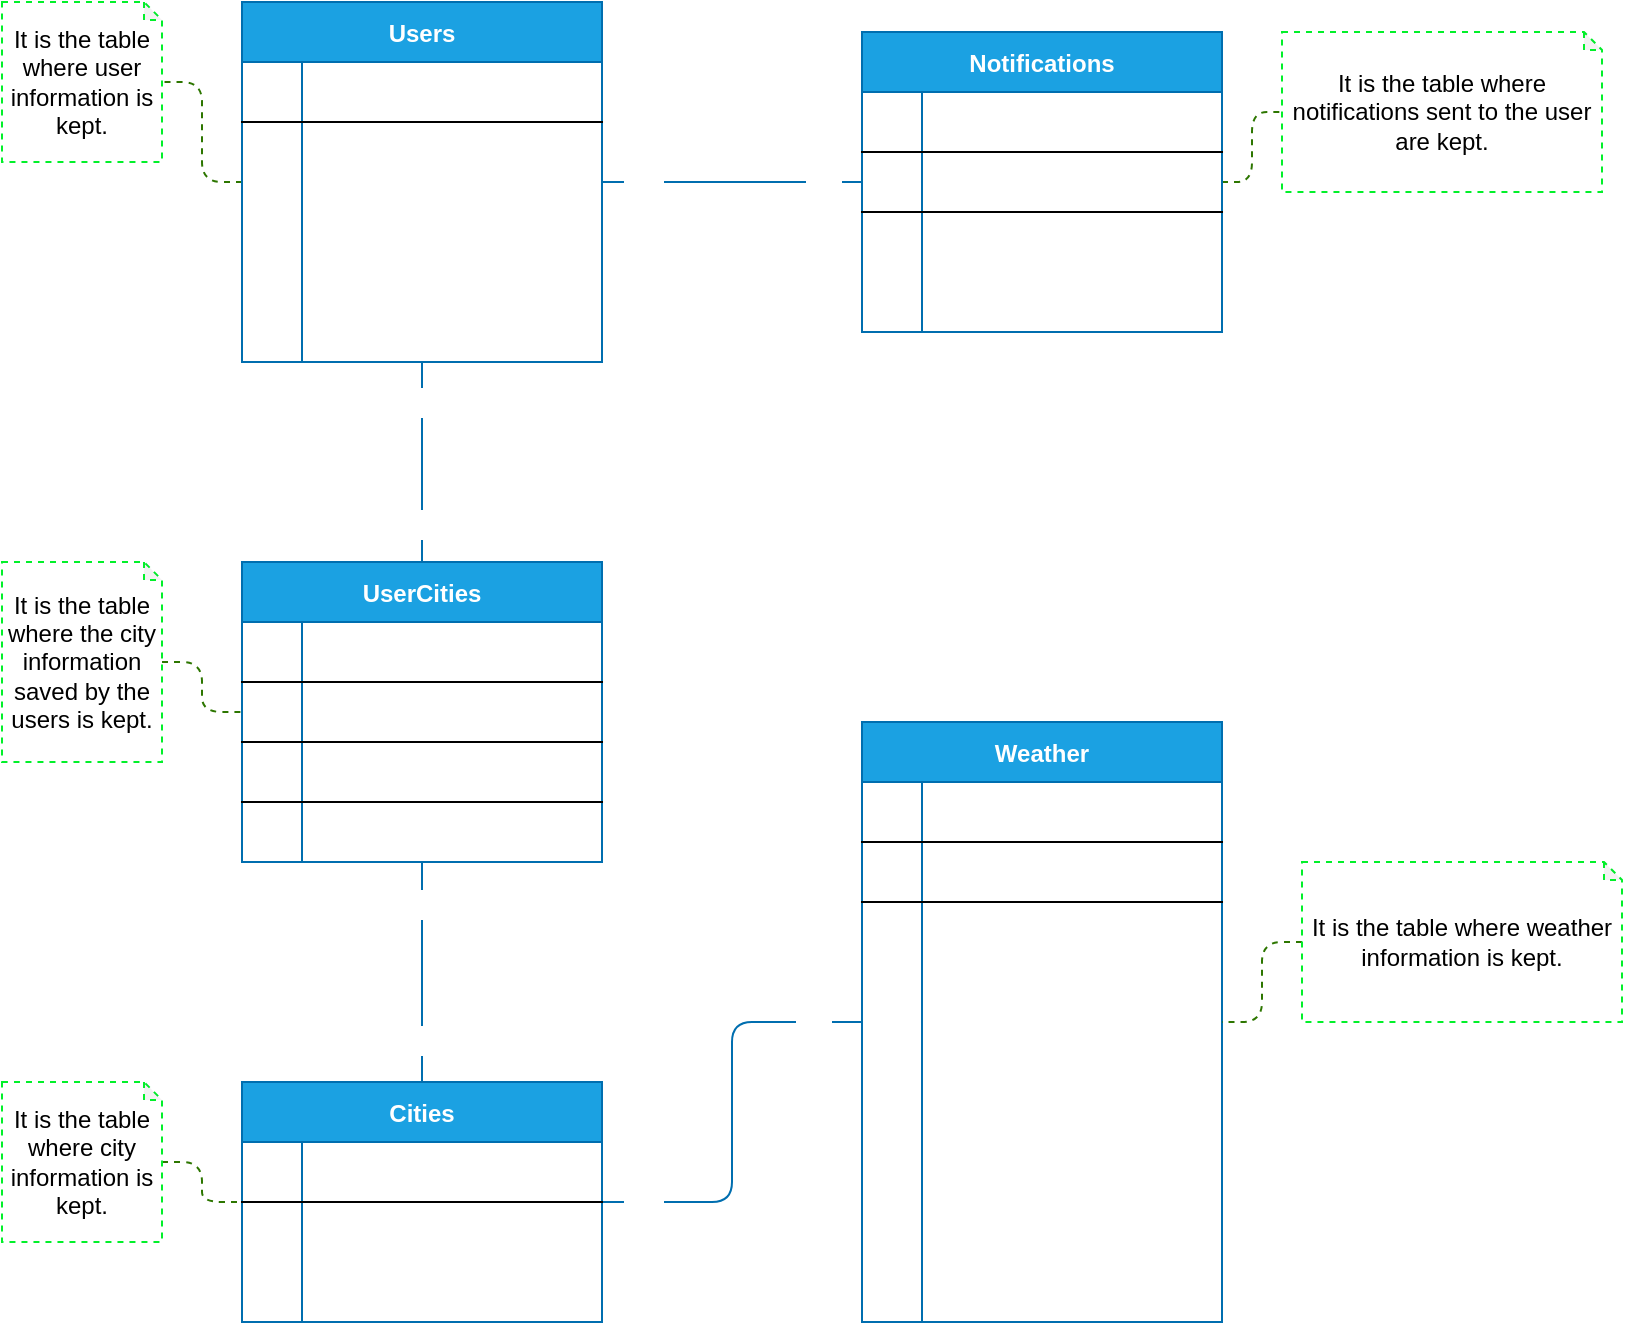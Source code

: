 <mxfile>
    <diagram id="vHrmW8hnjmJUYgbRh8tJ" name="DataBase">
        <mxGraphModel dx="2004" dy="1222" grid="1" gridSize="10" guides="1" tooltips="1" connect="1" arrows="1" fold="1" page="1" pageScale="1" pageWidth="850" pageHeight="1100" math="0" shadow="0">
            <root>
                <mxCell id="0"/>
                <mxCell id="1" parent="0"/>
                <mxCell id="264" style="edgeStyle=orthogonalEdgeStyle;html=1;fontSize=12;fontColor=#FFFFFF;endArrow=none;endFill=0;endSize=10;fillColor=#1ba1e2;strokeColor=#006EAF;" parent="1" source="141" target="238" edge="1">
                    <mxGeometry relative="1" as="geometry"/>
                </mxCell>
                <mxCell id="265" value="1..1" style="edgeLabel;html=1;align=center;verticalAlign=middle;resizable=0;points=[];fontSize=12;fontColor=#FFFFFF;" parent="264" vertex="1" connectable="0">
                    <mxGeometry x="-0.836" y="1" relative="1" as="geometry">
                        <mxPoint x="9" y="1" as="offset"/>
                    </mxGeometry>
                </mxCell>
                <mxCell id="266" value="1..*" style="edgeLabel;html=1;align=center;verticalAlign=middle;resizable=0;points=[];fontSize=12;fontColor=#FFFFFF;" parent="264" vertex="1" connectable="0">
                    <mxGeometry x="0.686" y="1" relative="1" as="geometry">
                        <mxPoint as="offset"/>
                    </mxGeometry>
                </mxCell>
                <mxCell id="272" style="edgeStyle=orthogonalEdgeStyle;html=1;dashed=1;endArrow=none;endFill=0;fillColor=#60a917;strokeColor=#2D7600;" parent="1" source="141" target="271" edge="1">
                    <mxGeometry relative="1" as="geometry"/>
                </mxCell>
                <mxCell id="141" value="Users" style="shape=table;startSize=30;container=1;collapsible=1;childLayout=tableLayout;fixedRows=1;rowLines=0;fontStyle=1;align=center;resizeLast=1;fontSize=12;fontColor=#ffffff;fillColor=#1ba1e2;strokeColor=#006EAF;" parent="1" vertex="1">
                    <mxGeometry x="140" y="60" width="180" height="180" as="geometry"/>
                </mxCell>
                <mxCell id="142" value="" style="shape=tableRow;horizontal=0;startSize=0;swimlaneHead=0;swimlaneBody=0;fillColor=none;collapsible=0;dropTarget=0;points=[[0,0.5],[1,0.5]];portConstraint=eastwest;top=0;left=0;right=0;bottom=1;fontSize=8;fontColor=#FFFFFF;" parent="141" vertex="1">
                    <mxGeometry y="30" width="180" height="30" as="geometry"/>
                </mxCell>
                <mxCell id="143" value="PK" style="shape=partialRectangle;connectable=0;fillColor=none;top=0;left=0;bottom=0;right=0;fontStyle=1;overflow=hidden;fontSize=8;fontColor=#FFFFFF;" parent="142" vertex="1">
                    <mxGeometry width="30" height="30" as="geometry">
                        <mxRectangle width="30" height="30" as="alternateBounds"/>
                    </mxGeometry>
                </mxCell>
                <mxCell id="144" value="UserID(INT)" style="shape=partialRectangle;connectable=0;fillColor=none;top=0;left=0;bottom=0;right=0;align=left;spacingLeft=6;fontStyle=5;overflow=hidden;fontSize=8;fontColor=#FFFFFF;" parent="142" vertex="1">
                    <mxGeometry x="30" width="150" height="30" as="geometry">
                        <mxRectangle width="150" height="30" as="alternateBounds"/>
                    </mxGeometry>
                </mxCell>
                <mxCell id="145" value="" style="shape=tableRow;horizontal=0;startSize=0;swimlaneHead=0;swimlaneBody=0;fillColor=none;collapsible=0;dropTarget=0;points=[[0,0.5],[1,0.5]];portConstraint=eastwest;top=0;left=0;right=0;bottom=0;fontSize=8;fontColor=#FFFFFF;" parent="141" vertex="1">
                    <mxGeometry y="60" width="180" height="30" as="geometry"/>
                </mxCell>
                <mxCell id="146" value="" style="shape=partialRectangle;connectable=0;fillColor=none;top=0;left=0;bottom=0;right=0;editable=1;overflow=hidden;fontSize=8;fontColor=#FFFFFF;" parent="145" vertex="1">
                    <mxGeometry width="30" height="30" as="geometry">
                        <mxRectangle width="30" height="30" as="alternateBounds"/>
                    </mxGeometry>
                </mxCell>
                <mxCell id="147" value="NameSurname(NVARCHAR(100))" style="shape=partialRectangle;connectable=0;fillColor=none;top=0;left=0;bottom=0;right=0;align=left;spacingLeft=6;overflow=hidden;fontSize=8;fontColor=#FFFFFF;" parent="145" vertex="1">
                    <mxGeometry x="30" width="150" height="30" as="geometry">
                        <mxRectangle width="150" height="30" as="alternateBounds"/>
                    </mxGeometry>
                </mxCell>
                <mxCell id="148" value="" style="shape=tableRow;horizontal=0;startSize=0;swimlaneHead=0;swimlaneBody=0;fillColor=none;collapsible=0;dropTarget=0;points=[[0,0.5],[1,0.5]];portConstraint=eastwest;top=0;left=0;right=0;bottom=0;fontSize=8;fontColor=#FFFFFF;" parent="141" vertex="1">
                    <mxGeometry y="90" width="180" height="30" as="geometry"/>
                </mxCell>
                <mxCell id="149" value="" style="shape=partialRectangle;connectable=0;fillColor=none;top=0;left=0;bottom=0;right=0;editable=1;overflow=hidden;fontSize=8;fontColor=#FFFFFF;" parent="148" vertex="1">
                    <mxGeometry width="30" height="30" as="geometry">
                        <mxRectangle width="30" height="30" as="alternateBounds"/>
                    </mxGeometry>
                </mxCell>
                <mxCell id="150" value="Email(NVARCHAR(150))" style="shape=partialRectangle;connectable=0;fillColor=none;top=0;left=0;bottom=0;right=0;align=left;spacingLeft=6;overflow=hidden;fontSize=8;fontColor=#FFFFFF;" parent="148" vertex="1">
                    <mxGeometry x="30" width="150" height="30" as="geometry">
                        <mxRectangle width="150" height="30" as="alternateBounds"/>
                    </mxGeometry>
                </mxCell>
                <mxCell id="151" value="" style="shape=tableRow;horizontal=0;startSize=0;swimlaneHead=0;swimlaneBody=0;fillColor=none;collapsible=0;dropTarget=0;points=[[0,0.5],[1,0.5]];portConstraint=eastwest;top=0;left=0;right=0;bottom=0;fontSize=8;fontColor=#FFFFFF;" parent="141" vertex="1">
                    <mxGeometry y="120" width="180" height="30" as="geometry"/>
                </mxCell>
                <mxCell id="152" value="" style="shape=partialRectangle;connectable=0;fillColor=none;top=0;left=0;bottom=0;right=0;editable=1;overflow=hidden;fontSize=8;fontColor=#FFFFFF;" parent="151" vertex="1">
                    <mxGeometry width="30" height="30" as="geometry">
                        <mxRectangle width="30" height="30" as="alternateBounds"/>
                    </mxGeometry>
                </mxCell>
                <mxCell id="153" value="Password(NVARCHAR(255))" style="shape=partialRectangle;connectable=0;fillColor=none;top=0;left=0;bottom=0;right=0;align=left;spacingLeft=6;overflow=hidden;fontSize=8;fontColor=#FFFFFF;" parent="151" vertex="1">
                    <mxGeometry x="30" width="150" height="30" as="geometry">
                        <mxRectangle width="150" height="30" as="alternateBounds"/>
                    </mxGeometry>
                </mxCell>
                <mxCell id="156" value="" style="shape=tableRow;horizontal=0;startSize=0;swimlaneHead=0;swimlaneBody=0;fillColor=none;collapsible=0;dropTarget=0;points=[[0,0.5],[1,0.5]];portConstraint=eastwest;top=0;left=0;right=0;bottom=0;fontSize=8;fontColor=#FFFFFF;" parent="141" vertex="1">
                    <mxGeometry y="150" width="180" height="30" as="geometry"/>
                </mxCell>
                <mxCell id="157" value="" style="shape=partialRectangle;connectable=0;fillColor=none;top=0;left=0;bottom=0;right=0;editable=1;overflow=hidden;fontSize=8;fontColor=#FFFFFF;" parent="156" vertex="1">
                    <mxGeometry width="30" height="30" as="geometry">
                        <mxRectangle width="30" height="30" as="alternateBounds"/>
                    </mxGeometry>
                </mxCell>
                <mxCell id="158" value="RegistrationDate(DATETIME)" style="shape=partialRectangle;connectable=0;fillColor=none;top=0;left=0;bottom=0;right=0;align=left;spacingLeft=6;overflow=hidden;fontSize=8;fontColor=#FFFFFF;" parent="156" vertex="1">
                    <mxGeometry x="30" width="150" height="30" as="geometry">
                        <mxRectangle width="150" height="30" as="alternateBounds"/>
                    </mxGeometry>
                </mxCell>
                <mxCell id="257" style="edgeStyle=none;html=1;fontSize=12;fontColor=#FFFFFF;endArrow=none;endFill=0;endSize=10;fillColor=#1ba1e2;strokeColor=#006EAF;" parent="1" source="159" target="179" edge="1">
                    <mxGeometry relative="1" as="geometry"/>
                </mxCell>
                <mxCell id="258" value="1..1" style="edgeLabel;html=1;align=center;verticalAlign=middle;resizable=0;points=[];fontSize=12;fontColor=#FFFFFF;" parent="257" vertex="1" connectable="0">
                    <mxGeometry x="-0.745" relative="1" as="geometry">
                        <mxPoint y="-7" as="offset"/>
                    </mxGeometry>
                </mxCell>
                <mxCell id="259" value="1..*" style="edgeLabel;html=1;align=center;verticalAlign=middle;resizable=0;points=[];fontSize=12;fontColor=#FFFFFF;" parent="257" vertex="1" connectable="0">
                    <mxGeometry x="0.819" relative="1" as="geometry">
                        <mxPoint y="11" as="offset"/>
                    </mxGeometry>
                </mxCell>
                <mxCell id="260" style="edgeStyle=orthogonalEdgeStyle;html=1;fontSize=12;fontColor=#FFFFFF;endArrow=none;endFill=0;endSize=10;fillColor=#1ba1e2;strokeColor=#006EAF;" parent="1" source="159" target="210" edge="1">
                    <mxGeometry relative="1" as="geometry"/>
                </mxCell>
                <mxCell id="261" value="1..*" style="edgeLabel;html=1;align=center;verticalAlign=middle;resizable=0;points=[];fontSize=12;fontColor=#FFFFFF;" parent="260" vertex="1" connectable="0">
                    <mxGeometry x="0.768" relative="1" as="geometry">
                        <mxPoint as="offset"/>
                    </mxGeometry>
                </mxCell>
                <mxCell id="262" value="1..1" style="edgeLabel;html=1;align=center;verticalAlign=middle;resizable=0;points=[];fontSize=12;fontColor=#FFFFFF;" parent="260" vertex="1" connectable="0">
                    <mxGeometry x="-0.876" y="1" relative="1" as="geometry">
                        <mxPoint x="6" as="offset"/>
                    </mxGeometry>
                </mxCell>
                <mxCell id="159" value="Cities" style="shape=table;startSize=30;container=1;collapsible=1;childLayout=tableLayout;fixedRows=1;rowLines=0;fontStyle=1;align=center;resizeLast=1;fontSize=12;fontColor=#ffffff;fillColor=#1ba1e2;strokeColor=#006EAF;" parent="1" vertex="1">
                    <mxGeometry x="140" y="600" width="180" height="120" as="geometry"/>
                </mxCell>
                <mxCell id="160" value="" style="shape=tableRow;horizontal=0;startSize=0;swimlaneHead=0;swimlaneBody=0;fillColor=none;collapsible=0;dropTarget=0;points=[[0,0.5],[1,0.5]];portConstraint=eastwest;top=0;left=0;right=0;bottom=1;fontSize=8;fontColor=#FFFFFF;" parent="159" vertex="1">
                    <mxGeometry y="30" width="180" height="30" as="geometry"/>
                </mxCell>
                <mxCell id="161" value="PK" style="shape=partialRectangle;connectable=0;fillColor=none;top=0;left=0;bottom=0;right=0;fontStyle=1;overflow=hidden;fontSize=8;fontColor=#FFFFFF;" parent="160" vertex="1">
                    <mxGeometry width="30" height="30" as="geometry">
                        <mxRectangle width="30" height="30" as="alternateBounds"/>
                    </mxGeometry>
                </mxCell>
                <mxCell id="162" value="CityID(INT)" style="shape=partialRectangle;connectable=0;fillColor=none;top=0;left=0;bottom=0;right=0;align=left;spacingLeft=6;fontStyle=5;overflow=hidden;fontSize=8;fontColor=#FFFFFF;" parent="160" vertex="1">
                    <mxGeometry x="30" width="150" height="30" as="geometry">
                        <mxRectangle width="150" height="30" as="alternateBounds"/>
                    </mxGeometry>
                </mxCell>
                <mxCell id="163" value="" style="shape=tableRow;horizontal=0;startSize=0;swimlaneHead=0;swimlaneBody=0;fillColor=none;collapsible=0;dropTarget=0;points=[[0,0.5],[1,0.5]];portConstraint=eastwest;top=0;left=0;right=0;bottom=0;fontSize=8;fontColor=#FFFFFF;" parent="159" vertex="1">
                    <mxGeometry y="60" width="180" height="30" as="geometry"/>
                </mxCell>
                <mxCell id="164" value="" style="shape=partialRectangle;connectable=0;fillColor=none;top=0;left=0;bottom=0;right=0;editable=1;overflow=hidden;fontSize=8;fontColor=#FFFFFF;" parent="163" vertex="1">
                    <mxGeometry width="30" height="30" as="geometry">
                        <mxRectangle width="30" height="30" as="alternateBounds"/>
                    </mxGeometry>
                </mxCell>
                <mxCell id="165" value="CityName(NVARCHAR(100))" style="shape=partialRectangle;connectable=0;fillColor=none;top=0;left=0;bottom=0;right=0;align=left;spacingLeft=6;overflow=hidden;fontSize=8;fontColor=#FFFFFF;" parent="163" vertex="1">
                    <mxGeometry x="30" width="150" height="30" as="geometry">
                        <mxRectangle width="150" height="30" as="alternateBounds"/>
                    </mxGeometry>
                </mxCell>
                <mxCell id="166" value="" style="shape=tableRow;horizontal=0;startSize=0;swimlaneHead=0;swimlaneBody=0;fillColor=none;collapsible=0;dropTarget=0;points=[[0,0.5],[1,0.5]];portConstraint=eastwest;top=0;left=0;right=0;bottom=0;fontSize=8;fontColor=#FFFFFF;" parent="159" vertex="1">
                    <mxGeometry y="90" width="180" height="30" as="geometry"/>
                </mxCell>
                <mxCell id="167" value="" style="shape=partialRectangle;connectable=0;fillColor=none;top=0;left=0;bottom=0;right=0;editable=1;overflow=hidden;fontSize=8;fontColor=#FFFFFF;" parent="166" vertex="1">
                    <mxGeometry width="30" height="30" as="geometry">
                        <mxRectangle width="30" height="30" as="alternateBounds"/>
                    </mxGeometry>
                </mxCell>
                <mxCell id="168" value="CountryName(NVARCHAR(100))" style="shape=partialRectangle;connectable=0;fillColor=none;top=0;left=0;bottom=0;right=0;align=left;spacingLeft=6;overflow=hidden;fontSize=8;fontColor=#FFFFFF;" parent="166" vertex="1">
                    <mxGeometry x="30" width="150" height="30" as="geometry">
                        <mxRectangle width="150" height="30" as="alternateBounds"/>
                    </mxGeometry>
                </mxCell>
                <mxCell id="254" style="edgeStyle=none;html=1;fontSize=12;fontColor=#FFFFFF;endArrow=none;endFill=0;endSize=10;fillColor=#1ba1e2;strokeColor=#006EAF;" parent="1" source="175" target="156" edge="1">
                    <mxGeometry relative="1" as="geometry"/>
                </mxCell>
                <mxCell id="255" value="1..1" style="edgeLabel;html=1;align=center;verticalAlign=middle;resizable=0;points=[];fontSize=12;fontColor=#FFFFFF;" parent="254" vertex="1" connectable="0">
                    <mxGeometry x="0.868" relative="1" as="geometry">
                        <mxPoint y="13" as="offset"/>
                    </mxGeometry>
                </mxCell>
                <mxCell id="256" value="1..*" style="edgeLabel;html=1;align=center;verticalAlign=middle;resizable=0;points=[];fontSize=12;fontColor=#FFFFFF;" parent="254" vertex="1" connectable="0">
                    <mxGeometry x="-0.767" y="1" relative="1" as="geometry">
                        <mxPoint y="-8" as="offset"/>
                    </mxGeometry>
                </mxCell>
                <mxCell id="175" value="UserCities" style="shape=table;startSize=30;container=1;collapsible=1;childLayout=tableLayout;fixedRows=1;rowLines=0;fontStyle=1;align=center;resizeLast=1;fontSize=12;fontColor=#ffffff;fillColor=#1ba1e2;strokeColor=#006EAF;" parent="1" vertex="1">
                    <mxGeometry x="140" y="340" width="180" height="150" as="geometry"/>
                </mxCell>
                <mxCell id="176" value="" style="shape=tableRow;horizontal=0;startSize=0;swimlaneHead=0;swimlaneBody=0;fillColor=none;collapsible=0;dropTarget=0;points=[[0,0.5],[1,0.5]];portConstraint=eastwest;top=0;left=0;right=0;bottom=1;fontSize=8;fontColor=#FFFFFF;" parent="175" vertex="1">
                    <mxGeometry y="30" width="180" height="30" as="geometry"/>
                </mxCell>
                <mxCell id="177" value="PK" style="shape=partialRectangle;connectable=0;fillColor=none;top=0;left=0;bottom=0;right=0;fontStyle=1;overflow=hidden;fontSize=8;fontColor=#FFFFFF;" parent="176" vertex="1">
                    <mxGeometry width="30" height="30" as="geometry">
                        <mxRectangle width="30" height="30" as="alternateBounds"/>
                    </mxGeometry>
                </mxCell>
                <mxCell id="178" value="RecordID(INT)" style="shape=partialRectangle;connectable=0;fillColor=none;top=0;left=0;bottom=0;right=0;align=left;spacingLeft=6;fontStyle=5;overflow=hidden;fontSize=8;fontColor=#FFFFFF;" parent="176" vertex="1">
                    <mxGeometry x="30" width="150" height="30" as="geometry">
                        <mxRectangle width="150" height="30" as="alternateBounds"/>
                    </mxGeometry>
                </mxCell>
                <mxCell id="204" value="" style="shape=tableRow;horizontal=0;startSize=0;swimlaneHead=0;swimlaneBody=0;fillColor=none;collapsible=0;dropTarget=0;points=[[0,0.5],[1,0.5]];portConstraint=eastwest;top=0;left=0;right=0;bottom=1;fontSize=8;fontColor=#FFFFFF;" parent="175" vertex="1">
                    <mxGeometry y="60" width="180" height="30" as="geometry"/>
                </mxCell>
                <mxCell id="205" value="FK" style="shape=partialRectangle;connectable=0;fillColor=none;top=0;left=0;bottom=0;right=0;fontStyle=1;overflow=hidden;fontSize=8;fontColor=#FFFFFF;" parent="204" vertex="1">
                    <mxGeometry width="30" height="30" as="geometry">
                        <mxRectangle width="30" height="30" as="alternateBounds"/>
                    </mxGeometry>
                </mxCell>
                <mxCell id="206" value="UserID(INT)" style="shape=partialRectangle;connectable=0;fillColor=none;top=0;left=0;bottom=0;right=0;align=left;spacingLeft=6;fontStyle=1;overflow=hidden;fontSize=8;fontColor=#FFFFFF;" parent="204" vertex="1">
                    <mxGeometry x="30" width="150" height="30" as="geometry">
                        <mxRectangle width="150" height="30" as="alternateBounds"/>
                    </mxGeometry>
                </mxCell>
                <mxCell id="207" value="" style="shape=tableRow;horizontal=0;startSize=0;swimlaneHead=0;swimlaneBody=0;fillColor=none;collapsible=0;dropTarget=0;points=[[0,0.5],[1,0.5]];portConstraint=eastwest;top=0;left=0;right=0;bottom=1;fontSize=8;fontColor=#FFFFFF;" parent="175" vertex="1">
                    <mxGeometry y="90" width="180" height="30" as="geometry"/>
                </mxCell>
                <mxCell id="208" value="FK" style="shape=partialRectangle;connectable=0;fillColor=none;top=0;left=0;bottom=0;right=0;fontStyle=1;overflow=hidden;fontSize=8;fontColor=#FFFFFF;" parent="207" vertex="1">
                    <mxGeometry width="30" height="30" as="geometry">
                        <mxRectangle width="30" height="30" as="alternateBounds"/>
                    </mxGeometry>
                </mxCell>
                <mxCell id="209" value="CityID(INT)" style="shape=partialRectangle;connectable=0;fillColor=none;top=0;left=0;bottom=0;right=0;align=left;spacingLeft=6;fontStyle=1;overflow=hidden;fontSize=8;fontColor=#FFFFFF;" parent="207" vertex="1">
                    <mxGeometry x="30" width="150" height="30" as="geometry">
                        <mxRectangle width="150" height="30" as="alternateBounds"/>
                    </mxGeometry>
                </mxCell>
                <mxCell id="179" value="" style="shape=tableRow;horizontal=0;startSize=0;swimlaneHead=0;swimlaneBody=0;fillColor=none;collapsible=0;dropTarget=0;points=[[0,0.5],[1,0.5]];portConstraint=eastwest;top=0;left=0;right=0;bottom=0;fontSize=8;fontColor=#FFFFFF;" parent="175" vertex="1">
                    <mxGeometry y="120" width="180" height="30" as="geometry"/>
                </mxCell>
                <mxCell id="180" value="" style="shape=partialRectangle;connectable=0;fillColor=none;top=0;left=0;bottom=0;right=0;editable=1;overflow=hidden;fontSize=8;fontColor=#FFFFFF;" parent="179" vertex="1">
                    <mxGeometry width="30" height="30" as="geometry">
                        <mxRectangle width="30" height="30" as="alternateBounds"/>
                    </mxGeometry>
                </mxCell>
                <mxCell id="181" value="NotificationPreference(BIT)" style="shape=partialRectangle;connectable=0;fillColor=none;top=0;left=0;bottom=0;right=0;align=left;spacingLeft=6;overflow=hidden;fontSize=8;fontColor=#FFFFFF;" parent="179" vertex="1">
                    <mxGeometry x="30" width="150" height="30" as="geometry">
                        <mxRectangle width="150" height="30" as="alternateBounds"/>
                    </mxGeometry>
                </mxCell>
                <mxCell id="210" value="Weather" style="shape=table;startSize=30;container=1;collapsible=1;childLayout=tableLayout;fixedRows=1;rowLines=0;fontStyle=1;align=center;resizeLast=1;fontSize=12;fontColor=#ffffff;fillColor=#1ba1e2;strokeColor=#006EAF;" parent="1" vertex="1">
                    <mxGeometry x="450" y="420" width="180" height="300" as="geometry"/>
                </mxCell>
                <mxCell id="211" value="" style="shape=tableRow;horizontal=0;startSize=0;swimlaneHead=0;swimlaneBody=0;fillColor=none;collapsible=0;dropTarget=0;points=[[0,0.5],[1,0.5]];portConstraint=eastwest;top=0;left=0;right=0;bottom=1;fontSize=8;fontColor=#FFFFFF;" parent="210" vertex="1">
                    <mxGeometry y="30" width="180" height="30" as="geometry"/>
                </mxCell>
                <mxCell id="212" value="PK" style="shape=partialRectangle;connectable=0;fillColor=none;top=0;left=0;bottom=0;right=0;fontStyle=1;overflow=hidden;fontSize=8;fontColor=#FFFFFF;" parent="211" vertex="1">
                    <mxGeometry width="30" height="30" as="geometry">
                        <mxRectangle width="30" height="30" as="alternateBounds"/>
                    </mxGeometry>
                </mxCell>
                <mxCell id="213" value="WeatherID(INT)" style="shape=partialRectangle;connectable=0;fillColor=none;top=0;left=0;bottom=0;right=0;align=left;spacingLeft=6;fontStyle=5;overflow=hidden;fontSize=8;fontColor=#FFFFFF;" parent="211" vertex="1">
                    <mxGeometry x="30" width="150" height="30" as="geometry">
                        <mxRectangle width="150" height="30" as="alternateBounds"/>
                    </mxGeometry>
                </mxCell>
                <mxCell id="226" value="" style="shape=tableRow;horizontal=0;startSize=0;swimlaneHead=0;swimlaneBody=0;fillColor=none;collapsible=0;dropTarget=0;points=[[0,0.5],[1,0.5]];portConstraint=eastwest;top=0;left=0;right=0;bottom=1;fontSize=8;fontColor=#FFFFFF;" parent="210" vertex="1">
                    <mxGeometry y="60" width="180" height="30" as="geometry"/>
                </mxCell>
                <mxCell id="227" value="FK" style="shape=partialRectangle;connectable=0;fillColor=none;top=0;left=0;bottom=0;right=0;fontStyle=1;overflow=hidden;fontSize=8;fontColor=#FFFFFF;" parent="226" vertex="1">
                    <mxGeometry width="30" height="30" as="geometry">
                        <mxRectangle width="30" height="30" as="alternateBounds"/>
                    </mxGeometry>
                </mxCell>
                <mxCell id="228" value="CityID(INT)" style="shape=partialRectangle;connectable=0;fillColor=none;top=0;left=0;bottom=0;right=0;align=left;spacingLeft=6;fontStyle=1;overflow=hidden;fontSize=8;fontColor=#FFFFFF;" parent="226" vertex="1">
                    <mxGeometry x="30" width="150" height="30" as="geometry">
                        <mxRectangle width="150" height="30" as="alternateBounds"/>
                    </mxGeometry>
                </mxCell>
                <mxCell id="214" value="" style="shape=tableRow;horizontal=0;startSize=0;swimlaneHead=0;swimlaneBody=0;fillColor=none;collapsible=0;dropTarget=0;points=[[0,0.5],[1,0.5]];portConstraint=eastwest;top=0;left=0;right=0;bottom=0;fontSize=8;fontColor=#FFFFFF;" parent="210" vertex="1">
                    <mxGeometry y="90" width="180" height="30" as="geometry"/>
                </mxCell>
                <mxCell id="215" value="" style="shape=partialRectangle;connectable=0;fillColor=none;top=0;left=0;bottom=0;right=0;editable=1;overflow=hidden;fontSize=8;fontColor=#FFFFFF;" parent="214" vertex="1">
                    <mxGeometry width="30" height="30" as="geometry">
                        <mxRectangle width="30" height="30" as="alternateBounds"/>
                    </mxGeometry>
                </mxCell>
                <mxCell id="216" value="Date(DATETIME)" style="shape=partialRectangle;connectable=0;fillColor=none;top=0;left=0;bottom=0;right=0;align=left;spacingLeft=6;overflow=hidden;fontSize=8;fontColor=#FFFFFF;" parent="214" vertex="1">
                    <mxGeometry x="30" width="150" height="30" as="geometry">
                        <mxRectangle width="150" height="30" as="alternateBounds"/>
                    </mxGeometry>
                </mxCell>
                <mxCell id="217" value="" style="shape=tableRow;horizontal=0;startSize=0;swimlaneHead=0;swimlaneBody=0;fillColor=none;collapsible=0;dropTarget=0;points=[[0,0.5],[1,0.5]];portConstraint=eastwest;top=0;left=0;right=0;bottom=0;fontSize=8;fontColor=#FFFFFF;" parent="210" vertex="1">
                    <mxGeometry y="120" width="180" height="30" as="geometry"/>
                </mxCell>
                <mxCell id="218" value="" style="shape=partialRectangle;connectable=0;fillColor=none;top=0;left=0;bottom=0;right=0;editable=1;overflow=hidden;fontSize=8;fontColor=#FFFFFF;" parent="217" vertex="1">
                    <mxGeometry width="30" height="30" as="geometry">
                        <mxRectangle width="30" height="30" as="alternateBounds"/>
                    </mxGeometry>
                </mxCell>
                <mxCell id="219" value="Status(NVARCHAR(50))" style="shape=partialRectangle;connectable=0;fillColor=none;top=0;left=0;bottom=0;right=0;align=left;spacingLeft=6;overflow=hidden;fontSize=8;fontColor=#FFFFFF;" parent="217" vertex="1">
                    <mxGeometry x="30" width="150" height="30" as="geometry">
                        <mxRectangle width="150" height="30" as="alternateBounds"/>
                    </mxGeometry>
                </mxCell>
                <mxCell id="220" value="" style="shape=tableRow;horizontal=0;startSize=0;swimlaneHead=0;swimlaneBody=0;fillColor=none;collapsible=0;dropTarget=0;points=[[0,0.5],[1,0.5]];portConstraint=eastwest;top=0;left=0;right=0;bottom=0;fontSize=8;fontColor=#FFFFFF;" parent="210" vertex="1">
                    <mxGeometry y="150" width="180" height="30" as="geometry"/>
                </mxCell>
                <mxCell id="221" value="" style="shape=partialRectangle;connectable=0;fillColor=none;top=0;left=0;bottom=0;right=0;editable=1;overflow=hidden;fontSize=8;fontColor=#FFFFFF;" parent="220" vertex="1">
                    <mxGeometry width="30" height="30" as="geometry">
                        <mxRectangle width="30" height="30" as="alternateBounds"/>
                    </mxGeometry>
                </mxCell>
                <mxCell id="222" value="Temperature(FLOAT)" style="shape=partialRectangle;connectable=0;fillColor=none;top=0;left=0;bottom=0;right=0;align=left;spacingLeft=6;overflow=hidden;fontSize=8;fontColor=#FFFFFF;" parent="220" vertex="1">
                    <mxGeometry x="30" width="150" height="30" as="geometry">
                        <mxRectangle width="150" height="30" as="alternateBounds"/>
                    </mxGeometry>
                </mxCell>
                <mxCell id="223" value="" style="shape=tableRow;horizontal=0;startSize=0;swimlaneHead=0;swimlaneBody=0;fillColor=none;collapsible=0;dropTarget=0;points=[[0,0.5],[1,0.5]];portConstraint=eastwest;top=0;left=0;right=0;bottom=0;fontSize=8;fontColor=#FFFFFF;" parent="210" vertex="1">
                    <mxGeometry y="180" width="180" height="30" as="geometry"/>
                </mxCell>
                <mxCell id="224" value="" style="shape=partialRectangle;connectable=0;fillColor=none;top=0;left=0;bottom=0;right=0;editable=1;overflow=hidden;fontSize=8;fontColor=#FFFFFF;" parent="223" vertex="1">
                    <mxGeometry width="30" height="30" as="geometry">
                        <mxRectangle width="30" height="30" as="alternateBounds"/>
                    </mxGeometry>
                </mxCell>
                <mxCell id="225" value="Humidity(INT)" style="shape=partialRectangle;connectable=0;fillColor=none;top=0;left=0;bottom=0;right=0;align=left;spacingLeft=6;overflow=hidden;fontSize=8;fontColor=#FFFFFF;" parent="223" vertex="1">
                    <mxGeometry x="30" width="150" height="30" as="geometry">
                        <mxRectangle width="150" height="30" as="alternateBounds"/>
                    </mxGeometry>
                </mxCell>
                <mxCell id="229" value="" style="shape=tableRow;horizontal=0;startSize=0;swimlaneHead=0;swimlaneBody=0;fillColor=none;collapsible=0;dropTarget=0;points=[[0,0.5],[1,0.5]];portConstraint=eastwest;top=0;left=0;right=0;bottom=0;fontSize=8;fontColor=#FFFFFF;" parent="210" vertex="1">
                    <mxGeometry y="210" width="180" height="30" as="geometry"/>
                </mxCell>
                <mxCell id="230" value="" style="shape=partialRectangle;connectable=0;fillColor=none;top=0;left=0;bottom=0;right=0;editable=1;overflow=hidden;fontSize=8;fontColor=#FFFFFF;" parent="229" vertex="1">
                    <mxGeometry width="30" height="30" as="geometry">
                        <mxRectangle width="30" height="30" as="alternateBounds"/>
                    </mxGeometry>
                </mxCell>
                <mxCell id="231" value="WindSpeed(INT)" style="shape=partialRectangle;connectable=0;fillColor=none;top=0;left=0;bottom=0;right=0;align=left;spacingLeft=6;overflow=hidden;fontSize=8;fontColor=#FFFFFF;" parent="229" vertex="1">
                    <mxGeometry x="30" width="150" height="30" as="geometry">
                        <mxRectangle width="150" height="30" as="alternateBounds"/>
                    </mxGeometry>
                </mxCell>
                <mxCell id="232" value="" style="shape=tableRow;horizontal=0;startSize=0;swimlaneHead=0;swimlaneBody=0;fillColor=none;collapsible=0;dropTarget=0;points=[[0,0.5],[1,0.5]];portConstraint=eastwest;top=0;left=0;right=0;bottom=0;fontSize=8;fontColor=#FFFFFF;" parent="210" vertex="1">
                    <mxGeometry y="240" width="180" height="30" as="geometry"/>
                </mxCell>
                <mxCell id="233" value="" style="shape=partialRectangle;connectable=0;fillColor=none;top=0;left=0;bottom=0;right=0;editable=1;overflow=hidden;fontSize=8;fontColor=#FFFFFF;" parent="232" vertex="1">
                    <mxGeometry width="30" height="30" as="geometry">
                        <mxRectangle width="30" height="30" as="alternateBounds"/>
                    </mxGeometry>
                </mxCell>
                <mxCell id="234" value="WindDirection(NVARCHAR(10))" style="shape=partialRectangle;connectable=0;fillColor=none;top=0;left=0;bottom=0;right=0;align=left;spacingLeft=6;overflow=hidden;fontSize=8;fontColor=#FFFFFF;" parent="232" vertex="1">
                    <mxGeometry x="30" width="150" height="30" as="geometry">
                        <mxRectangle width="150" height="30" as="alternateBounds"/>
                    </mxGeometry>
                </mxCell>
                <mxCell id="235" value="" style="shape=tableRow;horizontal=0;startSize=0;swimlaneHead=0;swimlaneBody=0;fillColor=none;collapsible=0;dropTarget=0;points=[[0,0.5],[1,0.5]];portConstraint=eastwest;top=0;left=0;right=0;bottom=0;fontSize=8;fontColor=#FFFFFF;" parent="210" vertex="1">
                    <mxGeometry y="270" width="180" height="30" as="geometry"/>
                </mxCell>
                <mxCell id="236" value="" style="shape=partialRectangle;connectable=0;fillColor=none;top=0;left=0;bottom=0;right=0;editable=1;overflow=hidden;fontSize=8;fontColor=#FFFFFF;" parent="235" vertex="1">
                    <mxGeometry width="30" height="30" as="geometry">
                        <mxRectangle width="30" height="30" as="alternateBounds"/>
                    </mxGeometry>
                </mxCell>
                <mxCell id="237" value="Icon(NVARCHAR(200))" style="shape=partialRectangle;connectable=0;fillColor=none;top=0;left=0;bottom=0;right=0;align=left;spacingLeft=6;overflow=hidden;fontSize=8;fontColor=#FFFFFF;" parent="235" vertex="1">
                    <mxGeometry x="30" width="150" height="30" as="geometry">
                        <mxRectangle width="150" height="30" as="alternateBounds"/>
                    </mxGeometry>
                </mxCell>
                <mxCell id="270" style="edgeStyle=orthogonalEdgeStyle;html=1;dashed=1;endArrow=none;endFill=0;fillColor=#60a917;strokeColor=#2D7600;" parent="1" source="238" target="268" edge="1">
                    <mxGeometry relative="1" as="geometry"/>
                </mxCell>
                <mxCell id="238" value="Notifications" style="shape=table;startSize=30;container=1;collapsible=1;childLayout=tableLayout;fixedRows=1;rowLines=0;fontStyle=1;align=center;resizeLast=1;fontSize=12;fontColor=#ffffff;fillColor=#1ba1e2;strokeColor=#006EAF;" parent="1" vertex="1">
                    <mxGeometry x="450" y="75" width="180" height="150" as="geometry"/>
                </mxCell>
                <mxCell id="239" value="" style="shape=tableRow;horizontal=0;startSize=0;swimlaneHead=0;swimlaneBody=0;fillColor=none;collapsible=0;dropTarget=0;points=[[0,0.5],[1,0.5]];portConstraint=eastwest;top=0;left=0;right=0;bottom=1;fontSize=8;fontColor=#FFFFFF;" parent="238" vertex="1">
                    <mxGeometry y="30" width="180" height="30" as="geometry"/>
                </mxCell>
                <mxCell id="240" value="PK" style="shape=partialRectangle;connectable=0;fillColor=none;top=0;left=0;bottom=0;right=0;fontStyle=1;overflow=hidden;fontSize=8;fontColor=#FFFFFF;" parent="239" vertex="1">
                    <mxGeometry width="30" height="30" as="geometry">
                        <mxRectangle width="30" height="30" as="alternateBounds"/>
                    </mxGeometry>
                </mxCell>
                <mxCell id="241" value="NotificationID(INT)" style="shape=partialRectangle;connectable=0;fillColor=none;top=0;left=0;bottom=0;right=0;align=left;spacingLeft=6;fontStyle=5;overflow=hidden;fontSize=8;fontColor=#FFFFFF;" parent="239" vertex="1">
                    <mxGeometry x="30" width="150" height="30" as="geometry">
                        <mxRectangle width="150" height="30" as="alternateBounds"/>
                    </mxGeometry>
                </mxCell>
                <mxCell id="242" value="" style="shape=tableRow;horizontal=0;startSize=0;swimlaneHead=0;swimlaneBody=0;fillColor=none;collapsible=0;dropTarget=0;points=[[0,0.5],[1,0.5]];portConstraint=eastwest;top=0;left=0;right=0;bottom=1;fontSize=8;fontColor=#FFFFFF;" parent="238" vertex="1">
                    <mxGeometry y="60" width="180" height="30" as="geometry"/>
                </mxCell>
                <mxCell id="243" value="FK" style="shape=partialRectangle;connectable=0;fillColor=none;top=0;left=0;bottom=0;right=0;fontStyle=1;overflow=hidden;fontSize=8;fontColor=#FFFFFF;" parent="242" vertex="1">
                    <mxGeometry width="30" height="30" as="geometry">
                        <mxRectangle width="30" height="30" as="alternateBounds"/>
                    </mxGeometry>
                </mxCell>
                <mxCell id="244" value="UserID(INT)" style="shape=partialRectangle;connectable=0;fillColor=none;top=0;left=0;bottom=0;right=0;align=left;spacingLeft=6;fontStyle=1;overflow=hidden;fontSize=8;fontColor=#FFFFFF;" parent="242" vertex="1">
                    <mxGeometry x="30" width="150" height="30" as="geometry">
                        <mxRectangle width="150" height="30" as="alternateBounds"/>
                    </mxGeometry>
                </mxCell>
                <mxCell id="248" value="" style="shape=tableRow;horizontal=0;startSize=0;swimlaneHead=0;swimlaneBody=0;fillColor=none;collapsible=0;dropTarget=0;points=[[0,0.5],[1,0.5]];portConstraint=eastwest;top=0;left=0;right=0;bottom=0;fontSize=8;fontColor=#FFFFFF;" parent="238" vertex="1">
                    <mxGeometry y="90" width="180" height="30" as="geometry"/>
                </mxCell>
                <mxCell id="249" value="" style="shape=partialRectangle;connectable=0;fillColor=none;top=0;left=0;bottom=0;right=0;editable=1;overflow=hidden;fontSize=8;fontColor=#FFFFFF;" parent="248" vertex="1">
                    <mxGeometry width="30" height="30" as="geometry">
                        <mxRectangle width="30" height="30" as="alternateBounds"/>
                    </mxGeometry>
                </mxCell>
                <mxCell id="250" value="Message(NVARCHAR(255))" style="shape=partialRectangle;connectable=0;fillColor=none;top=0;left=0;bottom=0;right=0;align=left;spacingLeft=6;overflow=hidden;fontSize=8;fontColor=#FFFFFF;" parent="248" vertex="1">
                    <mxGeometry x="30" width="150" height="30" as="geometry">
                        <mxRectangle width="150" height="30" as="alternateBounds"/>
                    </mxGeometry>
                </mxCell>
                <mxCell id="251" value="" style="shape=tableRow;horizontal=0;startSize=0;swimlaneHead=0;swimlaneBody=0;fillColor=none;collapsible=0;dropTarget=0;points=[[0,0.5],[1,0.5]];portConstraint=eastwest;top=0;left=0;right=0;bottom=0;fontSize=8;fontColor=#FFFFFF;" parent="238" vertex="1">
                    <mxGeometry y="120" width="180" height="30" as="geometry"/>
                </mxCell>
                <mxCell id="252" value="" style="shape=partialRectangle;connectable=0;fillColor=none;top=0;left=0;bottom=0;right=0;editable=1;overflow=hidden;fontSize=8;fontColor=#FFFFFF;" parent="251" vertex="1">
                    <mxGeometry width="30" height="30" as="geometry">
                        <mxRectangle width="30" height="30" as="alternateBounds"/>
                    </mxGeometry>
                </mxCell>
                <mxCell id="253" value="SentDate(DATETIME)" style="shape=partialRectangle;connectable=0;fillColor=none;top=0;left=0;bottom=0;right=0;align=left;spacingLeft=6;overflow=hidden;fontSize=8;fontColor=#FFFFFF;" parent="251" vertex="1">
                    <mxGeometry x="30" width="150" height="30" as="geometry">
                        <mxRectangle width="150" height="30" as="alternateBounds"/>
                    </mxGeometry>
                </mxCell>
                <mxCell id="268" value="It is the table where notifications sent to the user are kept." style="shape=note;whiteSpace=wrap;html=1;backgroundOutline=1;darkOpacity=0.05;size=9;dashed=1;strokeColor=#02F02A;" parent="1" vertex="1">
                    <mxGeometry x="660" y="75" width="160" height="80" as="geometry"/>
                </mxCell>
                <mxCell id="271" value="It is the table where user information is kept." style="shape=note;whiteSpace=wrap;html=1;backgroundOutline=1;darkOpacity=0.05;size=9;dashed=1;strokeColor=#02F02A;" parent="1" vertex="1">
                    <mxGeometry x="20" y="60" width="80" height="80" as="geometry"/>
                </mxCell>
                <mxCell id="274" style="edgeStyle=orthogonalEdgeStyle;html=1;dashed=1;endArrow=none;endFill=0;fillColor=#60a917;strokeColor=#2D7600;" parent="1" source="273" target="175" edge="1">
                    <mxGeometry relative="1" as="geometry"/>
                </mxCell>
                <mxCell id="273" value="It is the table where the city information saved by the users is kept." style="shape=note;whiteSpace=wrap;html=1;backgroundOutline=1;darkOpacity=0.05;size=9;dashed=1;strokeColor=#02F02A;" parent="1" vertex="1">
                    <mxGeometry x="20" y="340" width="80" height="100" as="geometry"/>
                </mxCell>
                <mxCell id="276" style="edgeStyle=orthogonalEdgeStyle;html=1;dashed=1;endArrow=none;endFill=0;fillColor=#60a917;strokeColor=#2D7600;" parent="1" source="275" target="159" edge="1">
                    <mxGeometry relative="1" as="geometry"/>
                </mxCell>
                <mxCell id="275" value="It is the table where city information is kept." style="shape=note;whiteSpace=wrap;html=1;backgroundOutline=1;darkOpacity=0.05;size=9;dashed=1;strokeColor=#02F02A;" parent="1" vertex="1">
                    <mxGeometry x="20" y="600" width="80" height="80" as="geometry"/>
                </mxCell>
                <mxCell id="278" style="edgeStyle=orthogonalEdgeStyle;html=1;dashed=1;endArrow=none;endFill=0;fillColor=#60a917;strokeColor=#2D7600;" parent="1" source="277" target="210" edge="1">
                    <mxGeometry relative="1" as="geometry"/>
                </mxCell>
                <mxCell id="277" value="It is the table where weather information is kept." style="shape=note;whiteSpace=wrap;html=1;backgroundOutline=1;darkOpacity=0.05;size=9;dashed=1;strokeColor=#02F02A;" parent="1" vertex="1">
                    <mxGeometry x="670" y="490" width="160" height="80" as="geometry"/>
                </mxCell>
            </root>
        </mxGraphModel>
    </diagram>
    <diagram id="jXxv7b8m0Mn35ftbTvEC" name="Diagram">
        <mxGraphModel dx="1002" dy="1711" grid="1" gridSize="10" guides="1" tooltips="1" connect="1" arrows="1" fold="1" page="1" pageScale="1" pageWidth="850" pageHeight="1100" math="0" shadow="0">
            <root>
                <mxCell id="0"/>
                <mxCell id="1" parent="0"/>
                <mxCell id="K-MADPDOmAXLhCtEi-G8-12" style="edgeStyle=orthogonalEdgeStyle;html=1;strokeWidth=2;fontColor=#FFFFFF;endArrow=classicThin;endFill=1;fillColor=#008a00;strokeColor=#005700;exitX=0;exitY=0.5;exitDx=0;exitDy=0;" parent="1" source="K-MADPDOmAXLhCtEi-G8-9" target="K-MADPDOmAXLhCtEi-G8-11" edge="1">
                    <mxGeometry relative="1" as="geometry">
                        <mxPoint x="645" y="-725" as="sourcePoint"/>
                        <Array as="points">
                            <mxPoint x="550" y="-725"/>
                        </Array>
                    </mxGeometry>
                </mxCell>
                <mxCell id="K-MADPDOmAXLhCtEi-G8-13" value="Yes" style="edgeLabel;html=1;align=center;verticalAlign=middle;resizable=0;points=[];fontColor=#FFFFFF;" parent="K-MADPDOmAXLhCtEi-G8-12" vertex="1" connectable="0">
                    <mxGeometry x="-0.4" relative="1" as="geometry">
                        <mxPoint x="30" as="offset"/>
                    </mxGeometry>
                </mxCell>
                <mxCell id="K-MADPDOmAXLhCtEi-G8-15" style="edgeStyle=orthogonalEdgeStyle;html=1;strokeWidth=2;fontColor=#FFFFFF;endArrow=classicThin;endFill=1;fillColor=#a20025;strokeColor=#6F0000;" parent="1" source="K-MADPDOmAXLhCtEi-G8-9" target="K-MADPDOmAXLhCtEi-G8-14" edge="1">
                    <mxGeometry relative="1" as="geometry"/>
                </mxCell>
                <mxCell id="K-MADPDOmAXLhCtEi-G8-16" value="No" style="edgeLabel;html=1;align=center;verticalAlign=middle;resizable=0;points=[];fontColor=#FFFFFF;" parent="K-MADPDOmAXLhCtEi-G8-15" vertex="1" connectable="0">
                    <mxGeometry x="-0.683" y="1" relative="1" as="geometry">
                        <mxPoint as="offset"/>
                    </mxGeometry>
                </mxCell>
                <mxCell id="K-MADPDOmAXLhCtEi-G8-9" value="Üye mi?" style="rhombus;whiteSpace=wrap;html=1;labelBackgroundColor=none;strokeColor=#FFFFFF;fontColor=#FFFFFF;" parent="1" vertex="1">
                    <mxGeometry x="685" y="-780" width="110" height="110" as="geometry"/>
                </mxCell>
                <mxCell id="K-MADPDOmAXLhCtEi-G8-20" style="edgeStyle=orthogonalEdgeStyle;html=1;entryX=0.5;entryY=1;entryDx=0;entryDy=0;strokeWidth=2;fontColor=#FFFFFF;endArrow=classicThin;endFill=1;" parent="1" source="K-MADPDOmAXLhCtEi-G8-11" target="K-MADPDOmAXLhCtEi-G8-17" edge="1">
                    <mxGeometry relative="1" as="geometry"/>
                </mxCell>
                <mxCell id="K-MADPDOmAXLhCtEi-G8-49" style="edgeStyle=orthogonalEdgeStyle;html=1;strokeWidth=2;fontColor=#FFFFFF;endArrow=classicThin;endFill=1;" parent="1" source="K-MADPDOmAXLhCtEi-G8-11" target="K-MADPDOmAXLhCtEi-G8-14" edge="1">
                    <mxGeometry relative="1" as="geometry"/>
                </mxCell>
                <mxCell id="K-MADPDOmAXLhCtEi-G8-11" value="Üyelik İşlemi Yapılır..." style="rounded=0;whiteSpace=wrap;html=1;labelBackgroundColor=none;strokeColor=#FFFFFF;fontColor=#FFFFFF;" parent="1" vertex="1">
                    <mxGeometry x="475" y="-660" width="150" height="60" as="geometry"/>
                </mxCell>
                <mxCell id="K-MADPDOmAXLhCtEi-G8-42" style="edgeStyle=orthogonalEdgeStyle;html=1;strokeWidth=2;fontColor=#FFFFFF;endArrow=classicThin;endFill=1;" parent="1" source="K-MADPDOmAXLhCtEi-G8-14" target="K-MADPDOmAXLhCtEi-G8-41" edge="1">
                    <mxGeometry relative="1" as="geometry"/>
                </mxCell>
                <mxCell id="K-MADPDOmAXLhCtEi-G8-14" value="Doğrulama işlemi yapılıyor..." style="rounded=0;whiteSpace=wrap;html=1;labelBackgroundColor=none;strokeColor=#FFFFFF;fontColor=#FFFFFF;" parent="1" vertex="1">
                    <mxGeometry x="870" y="-660" width="120" height="60" as="geometry"/>
                </mxCell>
                <mxCell id="K-MADPDOmAXLhCtEi-G8-17" value="Users (DB)" style="shape=datastore;whiteSpace=wrap;html=1;labelBackgroundColor=none;strokeColor=#FFFFFF;fontColor=#FFFFFF;" parent="1" vertex="1">
                    <mxGeometry x="360" y="-750" width="70" height="70" as="geometry"/>
                </mxCell>
                <mxCell id="K-MADPDOmAXLhCtEi-G8-54" style="edgeStyle=orthogonalEdgeStyle;html=1;strokeWidth=2;fontColor=#FFFFFF;endArrow=classicThin;endFill=1;" parent="1" source="K-MADPDOmAXLhCtEi-G8-21" target="K-MADPDOmAXLhCtEi-G8-53" edge="1">
                    <mxGeometry relative="1" as="geometry"/>
                </mxCell>
                <mxCell id="K-MADPDOmAXLhCtEi-G8-21" value="" style="shape=actor;whiteSpace=wrap;html=1;labelBackgroundColor=none;strokeColor=#FFFFFF;fontColor=#FFFFFF;strokeWidth=3;" parent="1" vertex="1">
                    <mxGeometry x="581" y="-1040" width="44" height="55" as="geometry"/>
                </mxCell>
                <mxCell id="K-MADPDOmAXLhCtEi-G8-44" value="" style="edgeStyle=orthogonalEdgeStyle;html=1;strokeWidth=2;fontColor=#FFFFFF;endArrow=classicThin;endFill=1;fillColor=#008a00;strokeColor=#005700;" parent="1" source="K-MADPDOmAXLhCtEi-G8-41" target="K-MADPDOmAXLhCtEi-G8-43" edge="1">
                    <mxGeometry relative="1" as="geometry"/>
                </mxCell>
                <mxCell id="K-MADPDOmAXLhCtEi-G8-45" value="Yes" style="edgeLabel;html=1;align=center;verticalAlign=middle;resizable=0;points=[];fontColor=#FFFFFF;" parent="K-MADPDOmAXLhCtEi-G8-44" vertex="1" connectable="0">
                    <mxGeometry x="-0.778" y="-1" relative="1" as="geometry">
                        <mxPoint x="-16" y="1" as="offset"/>
                    </mxGeometry>
                </mxCell>
                <mxCell id="K-MADPDOmAXLhCtEi-G8-47" value="" style="edgeStyle=orthogonalEdgeStyle;html=1;strokeWidth=2;fontColor=#FFFFFF;endArrow=classicThin;endFill=1;fillColor=#a20025;strokeColor=#6F0000;" parent="1" source="K-MADPDOmAXLhCtEi-G8-41" target="K-MADPDOmAXLhCtEi-G8-50" edge="1">
                    <mxGeometry relative="1" as="geometry">
                        <mxPoint x="1075" y="-385" as="targetPoint"/>
                        <Array as="points">
                            <mxPoint x="1245" y="-625"/>
                            <mxPoint x="1245" y="-625"/>
                        </Array>
                    </mxGeometry>
                </mxCell>
                <mxCell id="K-MADPDOmAXLhCtEi-G8-48" value="No" style="edgeLabel;html=1;align=center;verticalAlign=middle;resizable=0;points=[];fontColor=#FFFFFF;" parent="K-MADPDOmAXLhCtEi-G8-47" vertex="1" connectable="0">
                    <mxGeometry x="-0.77" y="-1" relative="1" as="geometry">
                        <mxPoint x="9" y="-1" as="offset"/>
                    </mxGeometry>
                </mxCell>
                <mxCell id="K-MADPDOmAXLhCtEi-G8-41" value="Doğrulandı mı?" style="rhombus;whiteSpace=wrap;html=1;labelBackgroundColor=none;strokeColor=#FFFFFF;fontColor=#FFFFFF;" parent="1" vertex="1">
                    <mxGeometry x="1075" y="-685" width="110" height="110" as="geometry"/>
                </mxCell>
                <mxCell id="K-MADPDOmAXLhCtEi-G8-56" style="edgeStyle=orthogonalEdgeStyle;html=1;entryX=1;entryY=0.5;entryDx=0;entryDy=0;strokeWidth=2;fontColor=#FFFFFF;endArrow=classicThin;endFill=1;" parent="1" source="K-MADPDOmAXLhCtEi-G8-50" target="K-MADPDOmAXLhCtEi-G8-53" edge="1">
                    <mxGeometry relative="1" as="geometry">
                        <Array as="points">
                            <mxPoint x="1365" y="-900"/>
                        </Array>
                    </mxGeometry>
                </mxCell>
                <mxCell id="K-MADPDOmAXLhCtEi-G8-50" value="Error: Doğrulanamadı..." style="shape=document;whiteSpace=wrap;html=1;boundedLbl=1;labelBackgroundColor=none;strokeColor=#FFFFFF;strokeWidth=1;fontColor=#FFFFFF;" parent="1" vertex="1">
                    <mxGeometry x="1315" y="-660" width="100" height="70" as="geometry"/>
                </mxCell>
                <mxCell id="K-MADPDOmAXLhCtEi-G8-55" style="edgeStyle=orthogonalEdgeStyle;html=1;entryX=0.5;entryY=0;entryDx=0;entryDy=0;strokeWidth=2;fontColor=#FFFFFF;endArrow=classicThin;endFill=1;" parent="1" source="K-MADPDOmAXLhCtEi-G8-53" target="K-MADPDOmAXLhCtEi-G8-9" edge="1">
                    <mxGeometry relative="1" as="geometry">
                        <Array as="points">
                            <mxPoint x="740" y="-840"/>
                        </Array>
                    </mxGeometry>
                </mxCell>
                <mxCell id="K-MADPDOmAXLhCtEi-G8-53" value="Bilgiler isteniliyor..." style="shape=parallelogram;perimeter=parallelogramPerimeter;whiteSpace=wrap;html=1;dashed=0;labelBackgroundColor=none;strokeColor=#FFFFFF;strokeWidth=1;fontColor=#FFFFFF;" parent="1" vertex="1">
                    <mxGeometry x="655" y="-930" width="170" height="60" as="geometry"/>
                </mxCell>
                <mxCell id="K-MADPDOmAXLhCtEi-G8-61" value="Yeni Üyelik" style="swimlane;whiteSpace=wrap;html=1;labelBackgroundColor=none;strokeColor=#FFFFFF;strokeWidth=1;fontColor=#FFFFFF;" parent="1" vertex="1">
                    <mxGeometry x="340" y="-790" width="300" height="220" as="geometry"/>
                </mxCell>
                <mxCell id="K-MADPDOmAXLhCtEi-G8-62" value="Giriş" style="swimlane;whiteSpace=wrap;html=1;labelBackgroundColor=none;strokeColor=#FFFFFF;strokeWidth=1;fontColor=#FFFFFF;" parent="1" vertex="1">
                    <mxGeometry x="845" y="-780" width="605" height="410" as="geometry">
                        <mxRectangle x="545" y="120" width="70" height="30" as="alternateBounds"/>
                    </mxGeometry>
                </mxCell>
                <mxCell id="v_h79K3umQmyyESklHL3-11" value="Users (DB)" style="shape=datastore;whiteSpace=wrap;html=1;labelBackgroundColor=none;strokeColor=#FFFFFF;fontColor=#FFFFFF;" parent="K-MADPDOmAXLhCtEi-G8-62" vertex="1">
                    <mxGeometry x="50" y="240" width="70" height="70" as="geometry"/>
                </mxCell>
                <mxCell id="X2wELn56xNA1kdMU4ufK-1" style="edgeStyle=orthogonalEdgeStyle;html=1;strokeWidth=3;" parent="1" source="K-MADPDOmAXLhCtEi-G8-43" target="K-MADPDOmAXLhCtEi-G8-65" edge="1">
                    <mxGeometry relative="1" as="geometry">
                        <Array as="points">
                            <mxPoint x="1130" y="-182"/>
                        </Array>
                    </mxGeometry>
                </mxCell>
                <mxCell id="X2wELn56xNA1kdMU4ufK-2" style="edgeStyle=orthogonalEdgeStyle;html=1;entryX=1;entryY=0.5;entryDx=0;entryDy=0;strokeWidth=3;" parent="1" source="K-MADPDOmAXLhCtEi-G8-43" target="v_h79K3umQmyyESklHL3-30" edge="1">
                    <mxGeometry relative="1" as="geometry">
                        <Array as="points">
                            <mxPoint x="1130" y="390"/>
                        </Array>
                    </mxGeometry>
                </mxCell>
                <mxCell id="X2wELn56xNA1kdMU4ufK-3" style="edgeStyle=orthogonalEdgeStyle;html=1;entryX=1;entryY=0.5;entryDx=0;entryDy=0;strokeWidth=3;" parent="1" source="K-MADPDOmAXLhCtEi-G8-43" target="v_h79K3umQmyyESklHL3-15" edge="1">
                    <mxGeometry relative="1" as="geometry">
                        <Array as="points">
                            <mxPoint x="1130" y="1008"/>
                        </Array>
                    </mxGeometry>
                </mxCell>
                <mxCell id="X2wELn56xNA1kdMU4ufK-4" style="edgeStyle=orthogonalEdgeStyle;html=1;entryX=0;entryY=0.5;entryDx=0;entryDy=0;strokeWidth=3;" parent="1" source="K-MADPDOmAXLhCtEi-G8-43" target="v_h79K3umQmyyESklHL3-47" edge="1">
                    <mxGeometry relative="1" as="geometry">
                        <Array as="points">
                            <mxPoint x="1130" y="-180"/>
                        </Array>
                    </mxGeometry>
                </mxCell>
                <mxCell id="r5MVyfDX__D-Mw9virwi-3" style="edgeStyle=orthogonalEdgeStyle;html=1;entryX=0;entryY=0.5;entryDx=0;entryDy=0;strokeWidth=3;" parent="1" source="K-MADPDOmAXLhCtEi-G8-43" target="v_h79K3umQmyyESklHL3-75" edge="1">
                    <mxGeometry relative="1" as="geometry">
                        <Array as="points">
                            <mxPoint x="1130" y="461"/>
                        </Array>
                    </mxGeometry>
                </mxCell>
                <mxCell id="K-MADPDOmAXLhCtEi-G8-43" value="Giriş yapılıyor..." style="whiteSpace=wrap;html=1;strokeColor=#FFFFFF;fontColor=#FFFFFF;labelBackgroundColor=none;" parent="1" vertex="1">
                    <mxGeometry x="1070" y="-475" width="120" height="60" as="geometry"/>
                </mxCell>
                <mxCell id="K-MADPDOmAXLhCtEi-G8-63" value="Şehir Arama&amp;nbsp;" style="swimlane;whiteSpace=wrap;html=1;labelBackgroundColor=none;strokeColor=#FFFFFF;strokeWidth=1;fontColor=#FFFFFF;" parent="1" vertex="1">
                    <mxGeometry x="170" y="-300" width="650" height="410" as="geometry">
                        <mxRectangle x="545" y="120" width="70" height="30" as="alternateBounds"/>
                    </mxGeometry>
                </mxCell>
                <mxCell id="K-MADPDOmAXLhCtEi-G8-67" value="" style="edgeStyle=orthogonalEdgeStyle;html=1;strokeWidth=2;fontColor=#FFFFFF;endArrow=classicThin;endFill=1;" parent="K-MADPDOmAXLhCtEi-G8-63" source="K-MADPDOmAXLhCtEi-G8-65" target="QHwS_3yhobEKUvDqjIT1-2" edge="1">
                    <mxGeometry relative="1" as="geometry">
                        <mxPoint x="390" y="95" as="targetPoint"/>
                    </mxGeometry>
                </mxCell>
                <mxCell id="K-MADPDOmAXLhCtEi-G8-65" value="Şehir adı alınıyor..." style="shape=parallelogram;perimeter=parallelogramPerimeter;whiteSpace=wrap;html=1;fixedSize=1;labelBackgroundColor=none;strokeColor=#FFFFFF;strokeWidth=1;fontColor=#FFFFFF;" parent="K-MADPDOmAXLhCtEi-G8-63" vertex="1">
                    <mxGeometry x="460" y="87.5" width="160" height="60" as="geometry"/>
                </mxCell>
                <mxCell id="Q7RldOGwEkjg0foB4S-4-5" style="edgeStyle=orthogonalEdgeStyle;html=1;strokeWidth=2;fontColor=#FFFFFF;endArrow=classicThin;endFill=1;exitX=0.618;exitY=1.005;exitDx=0;exitDy=0;exitPerimeter=0;" parent="K-MADPDOmAXLhCtEi-G8-63" source="K-MADPDOmAXLhCtEi-G8-70" target="Q7RldOGwEkjg0foB4S-4-3" edge="1">
                    <mxGeometry relative="1" as="geometry">
                        <Array as="points">
                            <mxPoint x="63" y="225"/>
                        </Array>
                    </mxGeometry>
                </mxCell>
                <mxCell id="K-MADPDOmAXLhCtEi-G8-70" value="Cities (DB)" style="shape=datastore;whiteSpace=wrap;html=1;labelBackgroundColor=none;strokeColor=#FFFFFF;fontColor=#FFFFFF;" parent="K-MADPDOmAXLhCtEi-G8-63" vertex="1">
                    <mxGeometry x="20" y="77.5" width="70" height="70" as="geometry"/>
                </mxCell>
                <mxCell id="Q7RldOGwEkjg0foB4S-4-4" value="" style="edgeStyle=orthogonalEdgeStyle;html=1;strokeWidth=2;fontColor=#FFFFFF;endArrow=classicThin;endFill=1;fillColor=#60a917;strokeColor=#2D7600;" parent="K-MADPDOmAXLhCtEi-G8-63" source="QHwS_3yhobEKUvDqjIT1-2" target="Q7RldOGwEkjg0foB4S-4-3" edge="1">
                    <mxGeometry relative="1" as="geometry"/>
                </mxCell>
                <mxCell id="Q7RldOGwEkjg0foB4S-4-6" value="Yes" style="edgeLabel;html=1;align=center;verticalAlign=middle;resizable=0;points=[];fontColor=#FFFFFF;" parent="Q7RldOGwEkjg0foB4S-4-4" vertex="1" connectable="0">
                    <mxGeometry x="-0.638" y="-2" relative="1" as="geometry">
                        <mxPoint as="offset"/>
                    </mxGeometry>
                </mxCell>
                <mxCell id="Q7RldOGwEkjg0foB4S-4-8" value="" style="edgeStyle=orthogonalEdgeStyle;html=1;strokeWidth=2;fontColor=#FFFFFF;endArrow=classicThin;endFill=1;fillColor=#a20025;strokeColor=#6F0000;" parent="K-MADPDOmAXLhCtEi-G8-63" source="QHwS_3yhobEKUvDqjIT1-2" target="Q7RldOGwEkjg0foB4S-4-7" edge="1">
                    <mxGeometry relative="1" as="geometry"/>
                </mxCell>
                <mxCell id="Q7RldOGwEkjg0foB4S-4-9" value="No" style="edgeLabel;html=1;align=center;verticalAlign=middle;resizable=0;points=[];fontColor=#FFFFFF;" parent="Q7RldOGwEkjg0foB4S-4-8" vertex="1" connectable="0">
                    <mxGeometry x="-0.572" y="-1" relative="1" as="geometry">
                        <mxPoint x="1" y="-16" as="offset"/>
                    </mxGeometry>
                </mxCell>
                <mxCell id="QHwS_3yhobEKUvDqjIT1-2" value="Tabloda şehir var mı?" style="rhombus;whiteSpace=wrap;html=1;labelBackgroundColor=none;strokeColor=#FFFFFF;strokeWidth=1;fontColor=#FFFFFF;" parent="K-MADPDOmAXLhCtEi-G8-63" vertex="1">
                    <mxGeometry x="270" y="60" width="115" height="115" as="geometry"/>
                </mxCell>
                <mxCell id="Q7RldOGwEkjg0foB4S-4-3" value="Seçenekler sunuluyor..." style="whiteSpace=wrap;html=1;strokeColor=#FFFFFF;fontColor=#FFFFFF;labelBackgroundColor=none;strokeWidth=1;" parent="K-MADPDOmAXLhCtEi-G8-63" vertex="1">
                    <mxGeometry x="120" y="190" width="132.5" height="60" as="geometry"/>
                </mxCell>
                <mxCell id="Q7RldOGwEkjg0foB4S-4-11" value="" style="edgeStyle=orthogonalEdgeStyle;html=1;strokeWidth=2;fontColor=#FFFFFF;endArrow=classicThin;endFill=1;" parent="K-MADPDOmAXLhCtEi-G8-63" source="Q7RldOGwEkjg0foB4S-4-7" target="Q7RldOGwEkjg0foB4S-4-10" edge="1">
                    <mxGeometry relative="1" as="geometry"/>
                </mxCell>
                <mxCell id="Q7RldOGwEkjg0foB4S-4-7" value="Şehir bilgisi API 'dan alınıyor..." style="whiteSpace=wrap;html=1;strokeColor=#FFFFFF;fontColor=#FFFFFF;labelBackgroundColor=none;strokeWidth=1;" parent="K-MADPDOmAXLhCtEi-G8-63" vertex="1">
                    <mxGeometry x="350" y="282.5" width="120" height="60" as="geometry"/>
                </mxCell>
                <mxCell id="Q7RldOGwEkjg0foB4S-4-15" style="edgeStyle=orthogonalEdgeStyle;html=1;entryX=0.308;entryY=0.996;entryDx=0;entryDy=0;entryPerimeter=0;strokeWidth=2;fontColor=#FFFFFF;endArrow=classicThin;endFill=1;" parent="K-MADPDOmAXLhCtEi-G8-63" source="Q7RldOGwEkjg0foB4S-4-10" target="K-MADPDOmAXLhCtEi-G8-70" edge="1">
                    <mxGeometry relative="1" as="geometry"/>
                </mxCell>
                <mxCell id="Q7RldOGwEkjg0foB4S-4-10" value="Şehir bilgileri kayıt ediliyor..." style="whiteSpace=wrap;html=1;strokeColor=#FFFFFF;fontColor=#FFFFFF;labelBackgroundColor=none;strokeWidth=1;" parent="K-MADPDOmAXLhCtEi-G8-63" vertex="1">
                    <mxGeometry x="120" y="282.5" width="132.5" height="60" as="geometry"/>
                </mxCell>
                <mxCell id="Q7RldOGwEkjg0foB4S-4-13" style="edgeStyle=orthogonalEdgeStyle;html=1;strokeWidth=2;fontColor=#FFFFFF;endArrow=classicThin;endFill=1;" parent="K-MADPDOmAXLhCtEi-G8-63" target="Q7RldOGwEkjg0foB4S-4-7" edge="1">
                    <mxGeometry relative="1" as="geometry">
                        <mxPoint x="530" y="312.5" as="sourcePoint"/>
                    </mxGeometry>
                </mxCell>
                <mxCell id="Q7RldOGwEkjg0foB4S-4-33" value="&lt;h3&gt;&lt;strong&gt;1. Kullanıcı Kayıt ve Giriş İşlemleri&lt;/strong&gt;&lt;/h3&gt;&lt;ol&gt;&lt;li&gt;&lt;strong&gt;Kullanıcı Kayıt Olur:&lt;/strong&gt;&lt;ul&gt;&lt;li&gt;Kullanıcı bilgileri (&lt;code&gt;Name&lt;/code&gt;, &lt;code&gt;Email&lt;/code&gt;, &lt;code&gt;Password&lt;/code&gt;) alınıp &lt;strong&gt;Users&lt;/strong&gt; tablosuna kaydedilir.&lt;/li&gt;&lt;/ul&gt;&lt;/li&gt;&lt;li&gt;&lt;strong&gt;Kullanıcı Giriş Yapar:&lt;/strong&gt;&lt;ul&gt;&lt;li&gt;Kullanıcının e-posta ve şifresi doğrulanır.&lt;/li&gt;&lt;li&gt;Başarılı girişten sonra kullanıcı ID'si alınır ve oturum başlatılır.&lt;/li&gt;&lt;/ul&gt;&lt;/li&gt;&lt;/ol&gt;&lt;hr&gt;&lt;h3&gt;&lt;strong&gt;2. Şehir Arama ve Hava Durumu Bilgisi&lt;/strong&gt;&lt;/h3&gt;&lt;ol&gt;&lt;li&gt;&lt;strong&gt;Şehir Arama:&lt;/strong&gt;&lt;ul&gt;&lt;li&gt;Kullanıcı, şehir adını yazar.&lt;/li&gt;&lt;li&gt;Girilen şehir adı &lt;strong&gt;Cities&lt;/strong&gt; tablosunda kontrol edilir. Eğer şehir bulunursa, kullanıcıya seçenekler sunulur. Şehir &lt;strong&gt;Cities&lt;/strong&gt; tablosunda yoksa, API'den alınan şehir bilgisi &lt;strong&gt;Cities&lt;/strong&gt; tablosuna eklenir.&lt;/li&gt;&lt;/ul&gt;&lt;/li&gt;&lt;li&gt;&lt;strong&gt;Hava Durumu Bilgisi Çekme:&lt;/strong&gt;&lt;ul&gt;&lt;li&gt;Şehir ID'si ile eşleşen kayıt &lt;strong&gt;Weather&lt;/strong&gt; tablosundan alınır.&lt;/li&gt;&lt;li&gt;Eğer hava durumu bilgisi güncel değilse, API'den alınan veri &lt;strong&gt;Weather&lt;/strong&gt; tablosuna kaydedilir.&lt;/li&gt;&lt;/ul&gt;&lt;/li&gt;&lt;/ol&gt;&lt;hr&gt;&lt;h3&gt;&lt;strong&gt;3. Şehir Kaydetme&lt;/strong&gt;&lt;/h3&gt;&lt;ol&gt;&lt;li&gt;&lt;strong&gt;Kullanıcı Favori Şehir Ekler:&lt;/strong&gt;&lt;ul&gt;&lt;li&gt;Kullanıcı, şehir ID'sini seçerek favori şehri olarak ekler.&lt;/li&gt;&lt;li&gt;Seçim, &lt;strong&gt;UserCities&lt;/strong&gt; tablosuna eklenir ve kullanıcı isteğine göre bildirim tercihleri belirlenir.&lt;/li&gt;&lt;/ul&gt;&lt;/li&gt;&lt;/ol&gt;&lt;hr&gt;&lt;h3&gt;&lt;strong&gt;4. Hava Durumu Gösterimi&lt;/strong&gt;&lt;/h3&gt;&lt;ol&gt;&lt;li&gt;&lt;strong&gt;Anlık Bilgiler:&lt;/strong&gt;&lt;ul&gt;&lt;li&gt;Kullanıcı bir şehir seçtiğinde, şehir ile eşleşen &lt;strong&gt;Weather&lt;/strong&gt; kaydı gösterilir.&lt;/li&gt;&lt;li&gt;Gösterilen bilgiler:&lt;ul&gt;&lt;li&gt;Sıcaklık&lt;/li&gt;&lt;li&gt;Nem&lt;/li&gt;&lt;li&gt;Rüzgar hızı ve yönü&lt;/li&gt;&lt;li&gt;Basınç&lt;/li&gt;&lt;li&gt;Hava durumu durumu (ör. yağmurlu, güneşli)&lt;/li&gt;&lt;li&gt;Hava durumu ikonu (URL üzerinden görsel gösterim)&lt;/li&gt;&lt;/ul&gt;&lt;/li&gt;&lt;/ul&gt;&lt;/li&gt;&lt;li&gt;&lt;strong&gt;Saatlik ve Günlük Tahminler:&lt;/strong&gt;&lt;ul&gt;&lt;li&gt;İlgili şehir için günlük ve saatlik tahmin bilgisi API'den çekilir.&lt;/li&gt;&lt;/ul&gt;&lt;/li&gt;&lt;/ol&gt;&lt;hr&gt;&lt;h3&gt;&lt;strong&gt;5. Bildirim Sistemi&lt;/strong&gt;&lt;/h3&gt;&lt;ol&gt;&lt;li&gt;&lt;strong&gt;Bildirim Oluşturma:&lt;/strong&gt;&lt;ul&gt;&lt;li&gt;API'den gelen hava durumu verisi değişiklikleri kontrol edilir.&lt;/li&gt;&lt;li&gt;Eğer bir kullanıcıya önemli bir değişiklik hakkında bilgi verilmesi gerekiyorsa (örneğin, yağmur uyarısı), bir bildirim oluşturulur.&lt;/li&gt;&lt;/ul&gt;&lt;/li&gt;&lt;li&gt;&lt;strong&gt;Bildirim Gönderimi:&lt;/strong&gt;&lt;ul&gt;&lt;li&gt;Bildirim bilgisi &lt;strong&gt;Notifications&lt;/strong&gt; tablosuna kaydedilir.&lt;/li&gt;&lt;li&gt;Kullanıcı, mobil veya masaüstü arayüzünde bu bildirimi görür.&lt;/li&gt;&lt;/ul&gt;&lt;/li&gt;&lt;/ol&gt;&lt;hr&gt;&lt;h3&gt;&lt;strong&gt;6. Performans ve Güncelleme&lt;/strong&gt;&lt;/h3&gt;&lt;ol&gt;&lt;li&gt;&lt;strong&gt;Hava Durumu Güncelleme:&lt;/strong&gt;&lt;ul&gt;&lt;li&gt;Sistemde arka planda çalışan bir görev, düzenli aralıklarla API'den veri çeker ve &lt;strong&gt;Weather&lt;/strong&gt; tablosunu günceller.&lt;/li&gt;&lt;/ul&gt;&lt;/li&gt;&lt;li&gt;&lt;strong&gt;Veritabanı Performansı:&lt;/strong&gt;&lt;ul&gt;&lt;li&gt;Sık kullanılan sorgular için &lt;strong&gt;indexleme&lt;/strong&gt; yapılır.&lt;/li&gt;&lt;li&gt;Hava durumu verileri için yalnızca ihtiyaç durumunda API çağrısı yapılır, diğer durumlarda veritabanındaki kayıtlar kullanılır.&lt;/li&gt;&lt;/ul&gt;&lt;/li&gt;&lt;/ol&gt;&lt;hr&gt;&lt;h3&gt;&lt;strong&gt;Akış Örneği: Kullanıcının Şehir Araması&lt;/strong&gt;&lt;/h3&gt;&lt;ol&gt;&lt;li&gt;Kullanıcı &quot;İstanbul&quot; yazdı.&lt;/li&gt;&lt;li&gt;&lt;strong&gt;Cities&lt;/strong&gt; tablosunda &quot;İstanbul&quot; aranır.&lt;ul&gt;&lt;li&gt;Eğer kayıt varsa, şehrin ID'si alınır.&lt;/li&gt;&lt;li&gt;Eğer kayıt yoksa, API'den bilgi alınır ve veritabanına eklenir.&lt;/li&gt;&lt;/ul&gt;&lt;/li&gt;&lt;li&gt;&quot;İstanbul&quot;un &lt;strong&gt;Weather&lt;/strong&gt; tablosundaki hava durumu bilgileri alınır.&lt;/li&gt;&lt;li&gt;Hava durumu görselleri ve detaylar kullanıcıya gösterilir.&lt;/li&gt;&lt;/ol&gt;" style="text;whiteSpace=wrap;html=1;fontColor=#FFFFFF;" parent="1" vertex="1">
                    <mxGeometry x="105" y="1380" width="745" height="1260" as="geometry"/>
                </mxCell>
                <mxCell id="v_h79K3umQmyyESklHL3-12" style="edgeStyle=orthogonalEdgeStyle;html=1;strokeWidth=2;fontSize=11;" parent="1" source="v_h79K3umQmyyESklHL3-11" target="K-MADPDOmAXLhCtEi-G8-14" edge="1">
                    <mxGeometry relative="1" as="geometry"/>
                </mxCell>
                <mxCell id="v_h79K3umQmyyESklHL3-13" value="Şehir Kaydetme" style="swimlane;whiteSpace=wrap;html=1;fontSize=11;" parent="1" vertex="1">
                    <mxGeometry x="175" y="900" width="650" height="360" as="geometry"/>
                </mxCell>
                <mxCell id="v_h79K3umQmyyESklHL3-19" style="edgeStyle=orthogonalEdgeStyle;html=1;strokeWidth=2;fontSize=11;" parent="v_h79K3umQmyyESklHL3-13" source="v_h79K3umQmyyESklHL3-15" target="v_h79K3umQmyyESklHL3-18" edge="1">
                    <mxGeometry relative="1" as="geometry"/>
                </mxCell>
                <mxCell id="v_h79K3umQmyyESklHL3-15" value="Şehir adı alınıyor..." style="shape=parallelogram;perimeter=parallelogramPerimeter;whiteSpace=wrap;html=1;fixedSize=1;labelBackgroundColor=none;strokeColor=#FFFFFF;strokeWidth=1;fontColor=#FFFFFF;" parent="v_h79K3umQmyyESklHL3-13" vertex="1">
                    <mxGeometry x="430" y="77.5" width="160" height="60" as="geometry"/>
                </mxCell>
                <mxCell id="v_h79K3umQmyyESklHL3-21" value="" style="edgeStyle=orthogonalEdgeStyle;html=1;strokeWidth=2;fontSize=11;fillColor=#008a00;strokeColor=#005700;" parent="v_h79K3umQmyyESklHL3-13" source="v_h79K3umQmyyESklHL3-18" target="v_h79K3umQmyyESklHL3-20" edge="1">
                    <mxGeometry relative="1" as="geometry"/>
                </mxCell>
                <mxCell id="v_h79K3umQmyyESklHL3-22" value="Yes" style="edgeLabel;html=1;align=center;verticalAlign=middle;resizable=0;points=[];fontSize=11;" parent="v_h79K3umQmyyESklHL3-21" vertex="1" connectable="0">
                    <mxGeometry x="-0.235" relative="1" as="geometry">
                        <mxPoint x="2" as="offset"/>
                    </mxGeometry>
                </mxCell>
                <mxCell id="v_h79K3umQmyyESklHL3-24" value="" style="edgeStyle=orthogonalEdgeStyle;html=1;strokeWidth=2;fontSize=11;fillColor=#a20025;strokeColor=#6F0000;" parent="v_h79K3umQmyyESklHL3-13" source="v_h79K3umQmyyESklHL3-18" target="v_h79K3umQmyyESklHL3-23" edge="1">
                    <mxGeometry relative="1" as="geometry"/>
                </mxCell>
                <mxCell id="v_h79K3umQmyyESklHL3-25" value="No" style="edgeLabel;html=1;align=center;verticalAlign=middle;resizable=0;points=[];fontSize=11;" parent="v_h79K3umQmyyESklHL3-24" vertex="1" connectable="0">
                    <mxGeometry x="-0.598" y="1" relative="1" as="geometry">
                        <mxPoint as="offset"/>
                    </mxGeometry>
                </mxCell>
                <mxCell id="v_h79K3umQmyyESklHL3-18" value="Bildirim alınsın mı?" style="rhombus;whiteSpace=wrap;html=1;labelBackgroundColor=none;strokeColor=#FFFFFF;strokeWidth=1;fontColor=#FFFFFF;fontSize=11;" parent="v_h79K3umQmyyESklHL3-13" vertex="1">
                    <mxGeometry x="257.5" y="50" width="115" height="115" as="geometry"/>
                </mxCell>
                <mxCell id="v_h79K3umQmyyESklHL3-27" style="edgeStyle=orthogonalEdgeStyle;html=1;strokeWidth=2;fontSize=11;" parent="v_h79K3umQmyyESklHL3-13" source="v_h79K3umQmyyESklHL3-20" target="v_h79K3umQmyyESklHL3-26" edge="1">
                    <mxGeometry relative="1" as="geometry"/>
                </mxCell>
                <mxCell id="v_h79K3umQmyyESklHL3-20" value="Bidirim alınacak şehir kayıt ediliyor..." style="whiteSpace=wrap;html=1;fontSize=11;strokeColor=#FFFFFF;fontColor=#FFFFFF;labelBackgroundColor=none;strokeWidth=1;" parent="v_h79K3umQmyyESklHL3-13" vertex="1">
                    <mxGeometry x="60" y="77.5" width="120" height="60" as="geometry"/>
                </mxCell>
                <mxCell id="v_h79K3umQmyyESklHL3-28" style="edgeStyle=orthogonalEdgeStyle;html=1;strokeWidth=2;fontSize=11;" parent="v_h79K3umQmyyESklHL3-13" source="v_h79K3umQmyyESklHL3-23" target="v_h79K3umQmyyESklHL3-26" edge="1">
                    <mxGeometry relative="1" as="geometry"/>
                </mxCell>
                <mxCell id="v_h79K3umQmyyESklHL3-23" value="Bildirim alınmayacak şehir kayıt ediliyor..." style="whiteSpace=wrap;html=1;fontSize=11;strokeColor=#FFFFFF;fontColor=#FFFFFF;labelBackgroundColor=none;strokeWidth=1;" parent="v_h79K3umQmyyESklHL3-13" vertex="1">
                    <mxGeometry x="255" y="272.5" width="120" height="60" as="geometry"/>
                </mxCell>
                <mxCell id="v_h79K3umQmyyESklHL3-26" value="UserCities (DB)" style="shape=datastore;whiteSpace=wrap;html=1;labelBackgroundColor=none;strokeColor=#FFFFFF;fontColor=#FFFFFF;" parent="v_h79K3umQmyyESklHL3-13" vertex="1">
                    <mxGeometry x="85" y="202.5" width="70" height="70" as="geometry"/>
                </mxCell>
                <mxCell id="v_h79K3umQmyyESklHL3-29" value="&lt;span style=&quot;color: rgb(255, 255, 255); font-size: 12px;&quot;&gt;Hava Durumu Bilgisi Çekme&lt;/span&gt;" style="swimlane;whiteSpace=wrap;html=1;fontSize=11;" parent="1" vertex="1">
                    <mxGeometry x="60" y="300" width="760" height="380" as="geometry"/>
                </mxCell>
                <mxCell id="v_h79K3umQmyyESklHL3-34" value="" style="edgeStyle=orthogonalEdgeStyle;html=1;strokeWidth=2;fontSize=11;" parent="v_h79K3umQmyyESklHL3-29" source="v_h79K3umQmyyESklHL3-30" target="v_h79K3umQmyyESklHL3-33" edge="1">
                    <mxGeometry relative="1" as="geometry"/>
                </mxCell>
                <mxCell id="v_h79K3umQmyyESklHL3-40" value="" style="edgeStyle=orthogonalEdgeStyle;html=1;strokeWidth=2;fontSize=11;" parent="v_h79K3umQmyyESklHL3-29" source="v_h79K3umQmyyESklHL3-30" target="v_h79K3umQmyyESklHL3-39" edge="1">
                    <mxGeometry relative="1" as="geometry"/>
                </mxCell>
                <mxCell id="v_h79K3umQmyyESklHL3-30" value="Şehir adı alınıyor..." style="shape=parallelogram;perimeter=parallelogramPerimeter;whiteSpace=wrap;html=1;fixedSize=1;labelBackgroundColor=none;strokeColor=#FFFFFF;strokeWidth=1;fontColor=#FFFFFF;" parent="v_h79K3umQmyyESklHL3-29" vertex="1">
                    <mxGeometry x="420" y="60" width="160" height="60" as="geometry"/>
                </mxCell>
                <mxCell id="v_h79K3umQmyyESklHL3-38" style="edgeStyle=orthogonalEdgeStyle;html=1;strokeWidth=2;fontSize=11;" parent="v_h79K3umQmyyESklHL3-29" source="v_h79K3umQmyyESklHL3-33" target="v_h79K3umQmyyESklHL3-37" edge="1">
                    <mxGeometry relative="1" as="geometry"/>
                </mxCell>
                <mxCell id="v_h79K3umQmyyESklHL3-33" value="Şehir ile eşleşen Weather verisi çekiliyor..." style="whiteSpace=wrap;html=1;strokeColor=#FFFFFF;fontColor=#FFFFFF;labelBackgroundColor=none;strokeWidth=1;" parent="v_h79K3umQmyyESklHL3-29" vertex="1">
                    <mxGeometry x="200" y="60" width="120" height="60" as="geometry"/>
                </mxCell>
                <mxCell id="v_h79K3umQmyyESklHL3-36" style="edgeStyle=orthogonalEdgeStyle;html=1;strokeWidth=2;fontSize=11;" parent="v_h79K3umQmyyESklHL3-29" source="v_h79K3umQmyyESklHL3-35" target="v_h79K3umQmyyESklHL3-33" edge="1">
                    <mxGeometry relative="1" as="geometry"/>
                </mxCell>
                <mxCell id="v_h79K3umQmyyESklHL3-35" value="Weather (DB)" style="shape=datastore;whiteSpace=wrap;html=1;labelBackgroundColor=none;strokeColor=#FFFFFF;fontColor=#FFFFFF;" parent="v_h79K3umQmyyESklHL3-29" vertex="1">
                    <mxGeometry x="40" y="55" width="70" height="70" as="geometry"/>
                </mxCell>
                <mxCell id="v_h79K3umQmyyESklHL3-37" value="Sıcaklık, Nem, Rüzgar hızı ve yönü, Basınç, Hava durumu ve Hava durumu ikonu ikonu gösteriliyor..." style="shape=document;whiteSpace=wrap;html=1;boundedLbl=1;labelBackgroundColor=none;strokeColor=#FFFFFF;strokeWidth=1;fontColor=#FFFFFF;" parent="v_h79K3umQmyyESklHL3-29" vertex="1">
                    <mxGeometry x="105" y="180" width="310" height="70" as="geometry"/>
                </mxCell>
                <mxCell id="v_h79K3umQmyyESklHL3-44" style="edgeStyle=orthogonalEdgeStyle;html=1;strokeWidth=2;fontSize=11;" parent="v_h79K3umQmyyESklHL3-29" source="v_h79K3umQmyyESklHL3-39" target="v_h79K3umQmyyESklHL3-43" edge="1">
                    <mxGeometry relative="1" as="geometry"/>
                </mxCell>
                <mxCell id="v_h79K3umQmyyESklHL3-39" value="İlgili şehrin gelecek hava durumu bilgileri çekiliyor..." style="whiteSpace=wrap;html=1;strokeColor=#FFFFFF;fontColor=#FFFFFF;labelBackgroundColor=none;strokeWidth=1;" parent="v_h79K3umQmyyESklHL3-29" vertex="1">
                    <mxGeometry x="470" y="180" width="120" height="60" as="geometry"/>
                </mxCell>
                <mxCell id="v_h79K3umQmyyESklHL3-42" style="edgeStyle=orthogonalEdgeStyle;html=1;strokeWidth=2;fontSize=11;" parent="v_h79K3umQmyyESklHL3-29" source="v_h79K3umQmyyESklHL3-41" target="v_h79K3umQmyyESklHL3-39" edge="1">
                    <mxGeometry relative="1" as="geometry"/>
                </mxCell>
                <mxCell id="v_h79K3umQmyyESklHL3-41" value="OpenWeatherMap" style="sketch=0;html=1;dashed=0;whitespace=wrap;points=[[0.005,0.63,0],[0.1,0.2,0],[0.9,0.2,0],[0.5,0,0],[0.995,0.63,0],[0.72,0.99,0],[0.5,1,0],[0.28,0.99,0]];verticalLabelPosition=bottom;align=center;verticalAlign=top;shape=mxgraph.kubernetes.icon;prIcon=api;labelBackgroundColor=none;strokeWidth=1;" parent="v_h79K3umQmyyESklHL3-29" vertex="1">
                    <mxGeometry x="650" y="130" width="80" height="80" as="geometry"/>
                </mxCell>
                <mxCell id="v_h79K3umQmyyESklHL3-43" value="Şehrin gelecek günlerki hava durumunu ikon ile gösterimi ve minimum/maksimum sıcaklıkları listeleniliyor..." style="shape=document;whiteSpace=wrap;html=1;boundedLbl=1;labelBackgroundColor=none;strokeColor=#FFFFFF;strokeWidth=1;fontColor=#FFFFFF;" parent="v_h79K3umQmyyESklHL3-29" vertex="1">
                    <mxGeometry x="375" y="290" width="310" height="70" as="geometry"/>
                </mxCell>
                <mxCell id="v_h79K3umQmyyESklHL3-45" value="Bildirim Sistemi" style="swimlane;whiteSpace=wrap;html=1;fontSize=11;" parent="1" vertex="1">
                    <mxGeometry x="1370" y="-290" width="762" height="430" as="geometry"/>
                </mxCell>
                <mxCell id="v_h79K3umQmyyESklHL3-53" value="" style="edgeStyle=orthogonalEdgeStyle;html=1;strokeWidth=2;fontSize=11;fillColor=#008a00;strokeColor=#005700;" parent="v_h79K3umQmyyESklHL3-45" source="v_h79K3umQmyyESklHL3-46" target="v_h79K3umQmyyESklHL3-52" edge="1">
                    <mxGeometry relative="1" as="geometry"/>
                </mxCell>
                <mxCell id="v_h79K3umQmyyESklHL3-54" value="Yes" style="edgeLabel;html=1;align=center;verticalAlign=middle;resizable=0;points=[];fontSize=11;" parent="v_h79K3umQmyyESklHL3-53" vertex="1" connectable="0">
                    <mxGeometry x="-0.567" relative="1" as="geometry">
                        <mxPoint x="-1" as="offset"/>
                    </mxGeometry>
                </mxCell>
                <mxCell id="v_h79K3umQmyyESklHL3-72" value="" style="edgeStyle=orthogonalEdgeStyle;html=1;strokeWidth=2;fontSize=11;fillColor=#a20025;strokeColor=#6F0000;" parent="v_h79K3umQmyyESklHL3-45" source="v_h79K3umQmyyESklHL3-46" target="v_h79K3umQmyyESklHL3-71" edge="1">
                    <mxGeometry relative="1" as="geometry"/>
                </mxCell>
                <mxCell id="v_h79K3umQmyyESklHL3-73" value="No" style="edgeLabel;html=1;align=center;verticalAlign=middle;resizable=0;points=[];fontSize=11;" parent="v_h79K3umQmyyESklHL3-72" vertex="1" connectable="0">
                    <mxGeometry x="-0.635" y="-1" relative="1" as="geometry">
                        <mxPoint x="1" y="1" as="offset"/>
                    </mxGeometry>
                </mxCell>
                <mxCell id="v_h79K3umQmyyESklHL3-46" value="Bildirim alınacak mı?" style="rhombus;whiteSpace=wrap;html=1;fontSize=11;" parent="v_h79K3umQmyyESklHL3-45" vertex="1">
                    <mxGeometry x="252" y="70" width="80" height="80" as="geometry"/>
                </mxCell>
                <mxCell id="v_h79K3umQmyyESklHL3-49" style="edgeStyle=orthogonalEdgeStyle;html=1;strokeWidth=2;fontSize=11;" parent="v_h79K3umQmyyESklHL3-45" source="v_h79K3umQmyyESklHL3-47" target="v_h79K3umQmyyESklHL3-46" edge="1">
                    <mxGeometry relative="1" as="geometry"/>
                </mxCell>
                <mxCell id="v_h79K3umQmyyESklHL3-47" value="Kullanıcı bildirim tercihleri çekiliyor..." style="whiteSpace=wrap;html=1;fontSize=11;" parent="v_h79K3umQmyyESklHL3-45" vertex="1">
                    <mxGeometry x="40" y="80" width="153" height="60" as="geometry"/>
                </mxCell>
                <mxCell id="v_h79K3umQmyyESklHL3-51" style="edgeStyle=orthogonalEdgeStyle;html=1;strokeWidth=2;fontSize=11;" parent="v_h79K3umQmyyESklHL3-45" source="v_h79K3umQmyyESklHL3-50" target="v_h79K3umQmyyESklHL3-47" edge="1">
                    <mxGeometry relative="1" as="geometry"/>
                </mxCell>
                <mxCell id="v_h79K3umQmyyESklHL3-50" value="UserCities (DB)" style="shape=datastore;whiteSpace=wrap;html=1;labelBackgroundColor=none;strokeColor=#FFFFFF;fontColor=#FFFFFF;" parent="v_h79K3umQmyyESklHL3-45" vertex="1">
                    <mxGeometry x="81.5" y="195" width="70" height="70" as="geometry"/>
                </mxCell>
                <mxCell id="v_h79K3umQmyyESklHL3-63" style="edgeStyle=orthogonalEdgeStyle;html=1;strokeWidth=2;fontSize=11;" parent="v_h79K3umQmyyESklHL3-45" source="v_h79K3umQmyyESklHL3-52" target="v_h79K3umQmyyESklHL3-62" edge="1">
                    <mxGeometry relative="1" as="geometry"/>
                </mxCell>
                <mxCell id="v_h79K3umQmyyESklHL3-52" value="Hava durumunda ki değişiklikler alınıyor..." style="whiteSpace=wrap;html=1;fontSize=11;" parent="v_h79K3umQmyyESklHL3-45" vertex="1">
                    <mxGeometry x="430" y="80" width="120" height="60" as="geometry"/>
                </mxCell>
                <mxCell id="v_h79K3umQmyyESklHL3-56" style="edgeStyle=orthogonalEdgeStyle;html=1;strokeWidth=2;fontSize=11;" parent="v_h79K3umQmyyESklHL3-45" source="v_h79K3umQmyyESklHL3-55" target="v_h79K3umQmyyESklHL3-52" edge="1">
                    <mxGeometry relative="1" as="geometry"/>
                </mxCell>
                <mxCell id="v_h79K3umQmyyESklHL3-55" value="OpenWeatherMap" style="sketch=0;html=1;dashed=0;whitespace=wrap;points=[[0.005,0.63,0],[0.1,0.2,0],[0.9,0.2,0],[0.5,0,0],[0.995,0.63,0],[0.72,0.99,0],[0.5,1,0],[0.28,0.99,0]];verticalLabelPosition=bottom;align=center;verticalAlign=top;shape=mxgraph.kubernetes.icon;prIcon=api;labelBackgroundColor=none;strokeWidth=1;" parent="v_h79K3umQmyyESklHL3-45" vertex="1">
                    <mxGeometry x="618.5" y="70" width="80" height="80" as="geometry"/>
                </mxCell>
                <mxCell id="v_h79K3umQmyyESklHL3-61" value="" style="shape=message;html=1;html=1;outlineConnect=0;labelPosition=center;verticalLabelPosition=bottom;align=center;verticalAlign=top;fontSize=11;" parent="v_h79K3umQmyyESklHL3-45" vertex="1">
                    <mxGeometry x="638.5" y="345" width="60" height="40" as="geometry"/>
                </mxCell>
                <mxCell id="v_h79K3umQmyyESklHL3-65" style="edgeStyle=orthogonalEdgeStyle;html=1;strokeWidth=2;fontSize=11;" parent="v_h79K3umQmyyESklHL3-45" source="v_h79K3umQmyyESklHL3-62" target="v_h79K3umQmyyESklHL3-61" edge="1">
                    <mxGeometry relative="1" as="geometry"/>
                </mxCell>
                <mxCell id="v_h79K3umQmyyESklHL3-67" style="edgeStyle=orthogonalEdgeStyle;html=1;strokeWidth=2;fontSize=11;" parent="v_h79K3umQmyyESklHL3-45" source="v_h79K3umQmyyESklHL3-62" target="v_h79K3umQmyyESklHL3-66" edge="1">
                    <mxGeometry relative="1" as="geometry"/>
                </mxCell>
                <mxCell id="v_h79K3umQmyyESklHL3-62" value="Bilidirim hazırlanıyor..." style="whiteSpace=wrap;html=1;fontSize=11;" parent="v_h79K3umQmyyESklHL3-45" vertex="1">
                    <mxGeometry x="430" y="335" width="120" height="60" as="geometry"/>
                </mxCell>
                <mxCell id="v_h79K3umQmyyESklHL3-70" style="edgeStyle=orthogonalEdgeStyle;html=1;strokeWidth=2;fontSize=11;" parent="v_h79K3umQmyyESklHL3-45" source="v_h79K3umQmyyESklHL3-66" target="v_h79K3umQmyyESklHL3-68" edge="1">
                    <mxGeometry relative="1" as="geometry"/>
                </mxCell>
                <mxCell id="v_h79K3umQmyyESklHL3-66" value="Bildirim verileri kayıt ediliyor..." style="whiteSpace=wrap;html=1;fontSize=11;" parent="v_h79K3umQmyyESklHL3-45" vertex="1">
                    <mxGeometry x="232" y="335" width="120" height="60" as="geometry"/>
                </mxCell>
                <mxCell id="v_h79K3umQmyyESklHL3-68" value="&lt;span style=&quot;text-align: left;&quot;&gt;Notifications&lt;br&gt;&lt;/span&gt;&amp;nbsp;(DB)" style="shape=datastore;whiteSpace=wrap;html=1;labelBackgroundColor=none;strokeColor=#FFFFFF;fontColor=#FFFFFF;" parent="v_h79K3umQmyyESklHL3-45" vertex="1">
                    <mxGeometry x="67" y="330" width="70" height="70" as="geometry"/>
                </mxCell>
                <mxCell id="v_h79K3umQmyyESklHL3-71" value="Kullanıcıya bildirim gönderilmeyecek." style="whiteSpace=wrap;html=1;fontSize=11;" parent="v_h79K3umQmyyESklHL3-45" vertex="1">
                    <mxGeometry x="232" y="240" width="120" height="60" as="geometry"/>
                </mxCell>
                <mxCell id="v_h79K3umQmyyESklHL3-74" value="Performans ve Güncelleme" style="swimlane;whiteSpace=wrap;html=1;fontSize=11;" parent="1" vertex="1">
                    <mxGeometry x="1370" y="350" width="450" height="445" as="geometry"/>
                </mxCell>
                <mxCell id="v_h79K3umQmyyESklHL3-77" value="" style="edgeStyle=orthogonalEdgeStyle;html=1;strokeWidth=2;fontSize=11;fillColor=#008a00;strokeColor=#005700;" parent="v_h79K3umQmyyESklHL3-74" source="v_h79K3umQmyyESklHL3-75" target="v_h79K3umQmyyESklHL3-76" edge="1">
                    <mxGeometry relative="1" as="geometry"/>
                </mxCell>
                <mxCell id="v_h79K3umQmyyESklHL3-80" value="Yes" style="edgeLabel;html=1;align=center;verticalAlign=middle;resizable=0;points=[];fontSize=11;" parent="v_h79K3umQmyyESklHL3-77" vertex="1" connectable="0">
                    <mxGeometry x="-0.274" y="1" relative="1" as="geometry">
                        <mxPoint as="offset"/>
                    </mxGeometry>
                </mxCell>
                <mxCell id="v_h79K3umQmyyESklHL3-86" value="" style="edgeStyle=orthogonalEdgeStyle;html=1;strokeWidth=2;fontSize=11;fillColor=#a20025;strokeColor=#6F0000;" parent="v_h79K3umQmyyESklHL3-74" source="v_h79K3umQmyyESklHL3-75" target="v_h79K3umQmyyESklHL3-85" edge="1">
                    <mxGeometry relative="1" as="geometry"/>
                </mxCell>
                <mxCell id="v_h79K3umQmyyESklHL3-87" value="No" style="edgeLabel;html=1;align=center;verticalAlign=middle;resizable=0;points=[];fontSize=11;" parent="v_h79K3umQmyyESklHL3-86" vertex="1" connectable="0">
                    <mxGeometry x="-0.436" relative="1" as="geometry">
                        <mxPoint y="1" as="offset"/>
                    </mxGeometry>
                </mxCell>
                <mxCell id="v_h79K3umQmyyESklHL3-75" value="Güncelleme zamanı geldi mi?" style="rhombus;whiteSpace=wrap;html=1;fontSize=11;" parent="v_h79K3umQmyyESklHL3-74" vertex="1">
                    <mxGeometry x="40" y="60" width="102" height="102" as="geometry"/>
                </mxCell>
                <mxCell id="v_h79K3umQmyyESklHL3-82" style="edgeStyle=orthogonalEdgeStyle;html=1;strokeWidth=2;fontSize=11;" parent="v_h79K3umQmyyESklHL3-74" source="v_h79K3umQmyyESklHL3-76" target="v_h79K3umQmyyESklHL3-81" edge="1">
                    <mxGeometry relative="1" as="geometry"/>
                </mxCell>
                <mxCell id="v_h79K3umQmyyESklHL3-76" value="API 'dan yeni veri çekiliyor..." style="whiteSpace=wrap;html=1;fontSize=11;" parent="v_h79K3umQmyyESklHL3-74" vertex="1">
                    <mxGeometry x="31" y="230" width="120" height="60" as="geometry"/>
                </mxCell>
                <mxCell id="v_h79K3umQmyyESklHL3-79" style="edgeStyle=orthogonalEdgeStyle;html=1;strokeWidth=2;fontSize=11;" parent="v_h79K3umQmyyESklHL3-74" source="v_h79K3umQmyyESklHL3-78" target="v_h79K3umQmyyESklHL3-76" edge="1">
                    <mxGeometry relative="1" as="geometry"/>
                </mxCell>
                <mxCell id="v_h79K3umQmyyESklHL3-78" value="OpenWeatherMap" style="sketch=0;html=1;dashed=0;whitespace=wrap;points=[[0.005,0.63,0],[0.1,0.2,0],[0.9,0.2,0],[0.5,0,0],[0.995,0.63,0],[0.72,0.99,0],[0.5,1,0],[0.28,0.99,0]];verticalLabelPosition=bottom;align=center;verticalAlign=top;shape=mxgraph.kubernetes.icon;prIcon=api;labelBackgroundColor=none;strokeWidth=1;" parent="v_h79K3umQmyyESklHL3-74" vertex="1">
                    <mxGeometry x="170" y="315" width="80" height="80" as="geometry"/>
                </mxCell>
                <mxCell id="v_h79K3umQmyyESklHL3-84" style="edgeStyle=orthogonalEdgeStyle;html=1;strokeWidth=2;fontSize=11;" parent="v_h79K3umQmyyESklHL3-74" source="v_h79K3umQmyyESklHL3-81" target="v_h79K3umQmyyESklHL3-83" edge="1">
                    <mxGeometry relative="1" as="geometry"/>
                </mxCell>
                <mxCell id="v_h79K3umQmyyESklHL3-81" value="Veriler kayıt ediliyor..." style="whiteSpace=wrap;html=1;fontSize=11;" parent="v_h79K3umQmyyESklHL3-74" vertex="1">
                    <mxGeometry x="280" y="230" width="120" height="60" as="geometry"/>
                </mxCell>
                <mxCell id="v_h79K3umQmyyESklHL3-83" value="Weather (DB)" style="shape=datastore;whiteSpace=wrap;html=1;labelBackgroundColor=none;strokeColor=#FFFFFF;fontColor=#FFFFFF;" parent="v_h79K3umQmyyESklHL3-74" vertex="1">
                    <mxGeometry x="340" y="340" width="70" height="70" as="geometry"/>
                </mxCell>
                <mxCell id="v_h79K3umQmyyESklHL3-85" value="Değişiklik yapılmayacak." style="whiteSpace=wrap;html=1;fontSize=11;" parent="v_h79K3umQmyyESklHL3-74" vertex="1">
                    <mxGeometry x="250" y="81" width="120" height="60" as="geometry"/>
                </mxCell>
                <mxCell id="vfCczJD8ZastujaLYFL5-2" style="edgeStyle=orthogonalEdgeStyle;html=1;strokeWidth=2;endArrow=none;endFill=0;dashed=1;fillColor=#60a917;strokeColor=#2D7600;" parent="1" source="vfCczJD8ZastujaLYFL5-1" target="K-MADPDOmAXLhCtEi-G8-63" edge="1">
                    <mxGeometry relative="1" as="geometry">
                        <Array as="points">
                            <mxPoint x="570" y="-380"/>
                        </Array>
                    </mxGeometry>
                </mxCell>
                <mxCell id="vfCczJD8ZastujaLYFL5-1" value="&lt;ul style=&quot;color: rgb(255, 255, 255); text-align: left;&quot;&gt;&lt;li&gt;Kullanıcı, şehir adını yazar.&lt;/li&gt;&lt;li&gt;Girilen şehir adı&amp;nbsp;&lt;strong&gt;Cities&lt;/strong&gt;&amp;nbsp;tablosunda kontrol edilir. Eğer şehir bulunursa, kullanıcıya seçenekler sunulur. Şehir&amp;nbsp;&lt;strong&gt;Cities&lt;/strong&gt;&amp;nbsp;tablosunda yoksa, API'den alınan şehir bilgisi&amp;nbsp;&lt;strong&gt;Cities&lt;/strong&gt;&amp;nbsp;tablosuna eklenir.&lt;/li&gt;&lt;/ul&gt;" style="shape=note;whiteSpace=wrap;html=1;backgroundOutline=1;darkOpacity=0.05;size=9;dashed=1;strokeColor=#02F02A;" parent="1" vertex="1">
                    <mxGeometry x="170" y="-440" width="330" height="120" as="geometry"/>
                </mxCell>
                <mxCell id="vfCczJD8ZastujaLYFL5-4" style="edgeStyle=orthogonalEdgeStyle;html=1;entryX=0.75;entryY=0.026;entryDx=0;entryDy=0;entryPerimeter=0;dashed=1;strokeWidth=2;endArrow=none;endFill=0;fillColor=#60a917;strokeColor=#2D7600;" parent="1" source="vfCczJD8ZastujaLYFL5-3" target="v_h79K3umQmyyESklHL3-29" edge="1">
                    <mxGeometry relative="1" as="geometry">
                        <Array as="points">
                            <mxPoint x="630" y="230"/>
                        </Array>
                    </mxGeometry>
                </mxCell>
                <mxCell id="vfCczJD8ZastujaLYFL5-3" value="&lt;ul style=&quot;color: rgb(255, 255, 255); text-align: left;&quot;&gt;&lt;li&gt;Şehir ID'si ile eşleşen kayıt&amp;nbsp;&lt;strong&gt;Weather&lt;/strong&gt;&amp;nbsp;tablosundan alınır.&lt;/li&gt;&lt;li&gt;Eğer hava durumu bilgisi güncel değilse, API'den alınan veri&amp;nbsp;&lt;strong&gt;Weather&lt;/strong&gt;&amp;nbsp;tablosuna kaydedilir.&lt;/li&gt;&lt;/ul&gt;" style="shape=note;whiteSpace=wrap;html=1;backgroundOutline=1;darkOpacity=0.05;size=9;dashed=1;strokeColor=#02F02A;" parent="1" vertex="1">
                    <mxGeometry x="60" y="190" width="500" height="90" as="geometry"/>
                </mxCell>
                <mxCell id="vfCczJD8ZastujaLYFL5-6" style="edgeStyle=orthogonalEdgeStyle;html=1;entryX=0.75;entryY=0;entryDx=0;entryDy=0;dashed=1;strokeWidth=2;endArrow=none;endFill=0;fillColor=#60a917;strokeColor=#2D7600;" parent="1" source="vfCczJD8ZastujaLYFL5-5" target="v_h79K3umQmyyESklHL3-13" edge="1">
                    <mxGeometry relative="1" as="geometry">
                        <Array as="points">
                            <mxPoint x="663" y="830"/>
                        </Array>
                    </mxGeometry>
                </mxCell>
                <mxCell id="vfCczJD8ZastujaLYFL5-5" value="&lt;ul style=&quot;color: rgb(255, 255, 255); text-align: left;&quot;&gt;&lt;li&gt;Kullanıcı, şehir ID'sini seçerek favori şehri olarak ekler.&lt;/li&gt;&lt;li&gt;Seçim,&amp;nbsp;&lt;strong&gt;UserCities&lt;/strong&gt;&amp;nbsp;tablosuna eklenir ve kullanıcı isteğine göre bildirim tercihleri belirlenir.&lt;/li&gt;&lt;/ul&gt;" style="shape=note;whiteSpace=wrap;html=1;backgroundOutline=1;darkOpacity=0.05;size=9;dashed=1;strokeColor=#02F02A;" parent="1" vertex="1">
                    <mxGeometry x="175" y="780" width="365" height="90" as="geometry"/>
                </mxCell>
                <mxCell id="vfCczJD8ZastujaLYFL5-8" style="edgeStyle=orthogonalEdgeStyle;html=1;entryX=0.25;entryY=0;entryDx=0;entryDy=0;dashed=1;strokeWidth=2;endArrow=none;endFill=0;fillColor=#60a917;strokeColor=#2D7600;" parent="1" source="vfCczJD8ZastujaLYFL5-7" target="v_h79K3umQmyyESklHL3-45" edge="1">
                    <mxGeometry relative="1" as="geometry">
                        <Array as="points">
                            <mxPoint x="1561" y="-400"/>
                        </Array>
                    </mxGeometry>
                </mxCell>
                <mxCell id="vfCczJD8ZastujaLYFL5-7" value="&lt;ul style=&quot;color: rgb(255, 255, 255); text-align: left;&quot;&gt;&lt;li&gt;&lt;strong&gt;Bildirim Oluşturma:&lt;/strong&gt;&lt;ul&gt;&lt;li&gt;API'den gelen hava durumu verisi değişiklikleri kontrol edilir.&lt;/li&gt;&lt;li&gt;Eğer bir kullanıcıya önemli bir değişiklik hakkında bilgi verilmesi gerekiyorsa (örneğin, yağmur uyarısı), bir bildirim oluşturulur.&lt;/li&gt;&lt;/ul&gt;&lt;/li&gt;&lt;li&gt;&lt;strong&gt;Bildirim Gönderimi:&lt;/strong&gt;&lt;ul&gt;&lt;li&gt;Bildirim bilgisi&amp;nbsp;&lt;strong&gt;Notifications&lt;/strong&gt;&amp;nbsp;tablosuna kaydedilir.&lt;/li&gt;&lt;li&gt;Kullanıcı, mobil veya masaüstü arayüzünde bu bildirimi görür.&lt;/li&gt;&lt;/ul&gt;&lt;/li&gt;&lt;/ul&gt;" style="shape=note;whiteSpace=wrap;html=1;backgroundOutline=1;darkOpacity=0.05;size=9;dashed=1;strokeColor=#02F02A;" parent="1" vertex="1">
                    <mxGeometry x="1610" y="-480" width="522" height="160" as="geometry"/>
                </mxCell>
                <mxCell id="vfCczJD8ZastujaLYFL5-12" style="edgeStyle=orthogonalEdgeStyle;html=1;entryX=0.25;entryY=0;entryDx=0;entryDy=0;dashed=1;strokeWidth=2;endArrow=none;endFill=0;fillColor=#60a917;strokeColor=#2D7600;" parent="1" source="vfCczJD8ZastujaLYFL5-11" target="v_h79K3umQmyyESklHL3-74" edge="1">
                    <mxGeometry relative="1" as="geometry">
                        <Array as="points">
                            <mxPoint x="1482" y="265"/>
                        </Array>
                    </mxGeometry>
                </mxCell>
                <mxCell id="vfCczJD8ZastujaLYFL5-11" value="&lt;ul style=&quot;color: rgb(255, 255, 255); text-align: left;&quot;&gt;&lt;li&gt;Sistemde arka planda çalışan bir görev, düzenli aralıklarla API'den veri çeker ve&amp;nbsp;&lt;strong&gt;Weather&lt;/strong&gt;&amp;nbsp;tablosunu günceller.&lt;/li&gt;&lt;/ul&gt;" style="shape=note;whiteSpace=wrap;html=1;backgroundOutline=1;darkOpacity=0.05;size=9;dashed=1;strokeColor=#02F02A;" parent="1" vertex="1">
                    <mxGeometry x="1550" y="210" width="270" height="110" as="geometry"/>
                </mxCell>
                <mxCell id="vfCczJD8ZastujaLYFL5-14" style="edgeStyle=orthogonalEdgeStyle;html=1;dashed=1;strokeWidth=2;endArrow=none;endFill=0;fillColor=#60a917;strokeColor=#2D7600;" parent="1" source="vfCczJD8ZastujaLYFL5-13" target="K-MADPDOmAXLhCtEi-G8-62" edge="1">
                    <mxGeometry relative="1" as="geometry"/>
                </mxCell>
                <mxCell id="vfCczJD8ZastujaLYFL5-13" value="&lt;ul style=&quot;color: rgb(255, 255, 255); text-align: left;&quot;&gt;&lt;li&gt;Kullanıcının e-posta ve şifresi doğrulanır.&lt;/li&gt;&lt;li&gt;Başarılı girişten sonra kullanıcı ID'si alınır ve oturum başlatılır.&lt;/li&gt;&lt;/ul&gt;" style="shape=note;whiteSpace=wrap;html=1;backgroundOutline=1;darkOpacity=0.05;size=9;dashed=1;strokeColor=#02F02A;" parent="1" vertex="1">
                    <mxGeometry x="1510" y="-610" width="380" height="70" as="geometry"/>
                </mxCell>
                <mxCell id="vfCczJD8ZastujaLYFL5-16" style="edgeStyle=orthogonalEdgeStyle;html=1;dashed=1;strokeWidth=2;endArrow=none;endFill=0;fillColor=#60a917;strokeColor=#2D7600;" parent="1" source="vfCczJD8ZastujaLYFL5-15" target="K-MADPDOmAXLhCtEi-G8-61" edge="1">
                    <mxGeometry relative="1" as="geometry"/>
                </mxCell>
                <mxCell id="vfCczJD8ZastujaLYFL5-15" value="&lt;ul style=&quot;color: rgb(255, 255, 255); text-align: left;&quot;&gt;&lt;li&gt;Kullanıcı bilgileri (&lt;code style=&quot;font-family: var(--monaco-monospace-font);&quot;&gt;Name&lt;/code&gt;,&amp;nbsp;&lt;code style=&quot;font-family: var(--monaco-monospace-font);&quot;&gt;Email&lt;/code&gt;,&amp;nbsp;&lt;code style=&quot;font-family: var(--monaco-monospace-font);&quot;&gt;Password&lt;/code&gt;) alınıp&amp;nbsp;&lt;strong&gt;Users&lt;/strong&gt;&amp;nbsp;tablosuna kaydedilir.&lt;/li&gt;&lt;/ul&gt;" style="shape=note;whiteSpace=wrap;html=1;backgroundOutline=1;darkOpacity=0.05;size=9;dashed=1;strokeColor=#02F02A;" parent="1" vertex="1">
                    <mxGeometry x="360" y="-920" width="260" height="80" as="geometry"/>
                </mxCell>
                <mxCell id="AMTbbTaghXjHqQ6EGUMj-2" style="edgeStyle=orthogonalEdgeStyle;html=1;entryX=0.25;entryY=0;entryDx=0;entryDy=0;fillColor=#60a917;strokeColor=#2D7600;startArrow=none;startFill=0;dashed=1;strokeWidth=2;endArrow=none;endFill=0;" parent="1" source="AMTbbTaghXjHqQ6EGUMj-1" target="K-MADPDOmAXLhCtEi-G8-62" edge="1">
                    <mxGeometry relative="1" as="geometry"/>
                </mxCell>
                <mxCell id="AMTbbTaghXjHqQ6EGUMj-1" value="&lt;ul style=&quot;color: rgb(255, 255, 255); text-align: left;&quot;&gt;&lt;li&gt;Kullanıcının e-posta ve şifresi doğrulanır.&lt;/li&gt;&lt;li&gt;Başarılı girişten sonra kullanıcı ID'si alınır ve oturum başlatılır.&lt;/li&gt;&lt;/ul&gt;" style="shape=note;whiteSpace=wrap;html=1;backgroundOutline=1;darkOpacity=0.05;size=9;dashed=1;strokeColor=#02F02A;" parent="1" vertex="1">
                    <mxGeometry x="1020" y="-890" width="330" height="80" as="geometry"/>
                </mxCell>
            </root>
        </mxGraphModel>
    </diagram>
    <diagram id="m9nfy5stNNIWWfMDWC6y" name="Architectural Structure">
        <mxGraphModel dx="-447" dy="2964" grid="1" gridSize="10" guides="1" tooltips="1" connect="1" arrows="1" fold="1" page="1" pageScale="1" pageWidth="850" pageHeight="1100" math="0" shadow="0">
            <root>
                <mxCell id="0"/>
                <mxCell id="1" parent="0"/>
                <mxCell id="Vw0915qTbp7JGL_RPGK2-1" value="&lt;div style=&quot;--animation-duration: 400ms; --fade-animation-function: linear; animation: 0s ease 0s 1 normal none running none; appearance: none; background: none 0% 0% / auto repeat scroll padding-box border-box rgba(0, 0, 0, 0); border: 0px none rgb(31, 31, 31); inset: auto; clear: none; clip: auto; columns: auto; contain: none; container: none; content: normal; cursor: auto; cx: 0px; cy: 0px; d: none; direction: ltr; display: block; fill: rgb(0, 0, 0); filter: none; flex: 0 1 auto; float: none; font: 16px / 28px &amp;quot;Google Sans&amp;quot;, &amp;quot;Helvetica Neue&amp;quot;, sans-serif; gap: normal; hyphens: manual; isolation: auto; margin: 0px; marker: none; mask: none; offset: normal; opacity: 1; order: 0; orphans: 2; outline: rgb(31, 31, 31) none 0px; overlay: none; padding: 0px; page: auto; perspective: none; position: static; quotes: auto; r: 0px; resize: none; rotate: none; rx: auto; ry: auto; scale: none; speak: normal; stroke: none; transform: none; transition: all; translate: none; visibility: visible; widows: 2; x: 0px; y: 0px; zoom: 1;&quot; dir=&quot;ltr&quot; id=&quot;model-response-message-contentr_1d7c4c37f9e5c115&quot; class=&quot;markdown markdown-main-panel response-optimization stronger&quot;&gt;&lt;h2 style=&quot;animation: 0s ease 0s 1 normal none running none; appearance: none; background: none 0% 0% / auto repeat scroll padding-box border-box rgba(0, 0, 0, 0); border: 0px none rgb(31, 31, 31); inset: auto; clear: none; clip: auto; columns: auto; contain: none; container: none; content: normal; cursor: auto; cx: 0px; cy: 0px; d: none; direction: ltr; display: block; fill: rgb(0, 0, 0); filter: none; flex: 0 1 auto; float: none; font: 700 20px / 28px &amp;quot;Google Sans&amp;quot;, &amp;quot;Helvetica Neue&amp;quot;, sans-serif; gap: normal; hyphens: manual; isolation: auto; margin: 0px 0px 8px; marker: none; mask: none; offset: normal; opacity: 1; order: 0; orphans: 2; outline: rgb(31, 31, 31) none 0px; overlay: none; padding: 0px; page: auto; perspective: none; position: static; quotes: auto; r: 0px; resize: none; rotate: none; rx: auto; ry: auto; scale: none; speak: normal; stroke: none; transform: none; transition: all; translate: none; visibility: visible; widows: 2; x: 0px; y: 0px; zoom: 1;&quot; data-sourcepos=&quot;1:1-1:64&quot;&gt;Windows Ortamında Hava Durumu Uygulaması için Katmanlı Mimari&lt;/h2&gt;&lt;p style=&quot;animation: 0s ease 0s 1 normal none running none; appearance: none; background: none 0% 0% / auto repeat scroll padding-box border-box rgba(0, 0, 0, 0); border: 0px none rgb(31, 31, 31); inset: auto; clear: none; clip: auto; columns: auto; contain: none; container: none; content: normal; cursor: auto; cx: 0px; cy: 0px; d: none; direction: ltr; display: block; fill: rgb(0, 0, 0); filter: none; flex: 0 1 auto; float: none; font: 16px / 28px &amp;quot;Google Sans&amp;quot;, &amp;quot;Helvetica Neue&amp;quot;, sans-serif; gap: normal; hyphens: manual; isolation: auto; margin: 0px 0px 16px; marker: none; mask: none; offset: normal; opacity: 1; order: 0; orphans: 2; outline: rgb(31, 31, 31) none 0px; overlay: none; padding: 0px; page: auto; perspective: none; position: static; quotes: auto; r: 0px; resize: none; rotate: none; rx: auto; ry: auto; scale: none; speak: normal; stroke: none; transform: none; transition: all; translate: none; visibility: visible; widows: 2; x: 0px; y: 0px; zoom: 1;&quot; data-sourcepos=&quot;3:1-3:245&quot;&gt;Harika bir proje fikri! Windows ortamında hava durumu uygulaması geliştirmek için, uygulamanın farklı katmanlarını iyi organize etmek, hem geliştirme sürecinizi kolaylaştıracak hem de uygulamanızın bakımını ve genişletilmesini mümkün kılacaktır.&lt;/p&gt;&lt;h3 style=&quot;animation: 0s ease 0s 1 normal none running none; appearance: none; background: none 0% 0% / auto repeat scroll padding-box border-box rgba(0, 0, 0, 0); border: 0px none rgb(31, 31, 31); inset: auto; clear: none; clip: auto; columns: auto; contain: none; container: none; content: normal; cursor: auto; cx: 0px; cy: 0px; d: none; direction: ltr; display: block; fill: rgb(0, 0, 0); filter: none; flex: 0 1 auto; float: none; font: 700 16px / 24px &amp;quot;Google Sans&amp;quot;, &amp;quot;Helvetica Neue&amp;quot;, sans-serif; gap: normal; hyphens: manual; isolation: auto; margin: 28px 0px 8px; marker: none; mask: none; offset: normal; opacity: 1; order: 0; orphans: 2; outline: rgb(31, 31, 31) none 0px; overlay: none; padding: 0px; page: auto; perspective: none; position: static; quotes: auto; r: 0px; resize: none; rotate: none; rx: auto; ry: auto; scale: none; speak: normal; stroke: none; transform: none; transition: all; translate: none; visibility: visible; widows: 2; x: 0px; y: 0px; zoom: 1;&quot; data-sourcepos=&quot;5:1-5:28&quot;&gt;Katmanlı Mimarinin Önemi&lt;/h3&gt;&lt;p style=&quot;animation: 0s ease 0s 1 normal none running none; appearance: none; background: none 0% 0% / auto repeat scroll padding-box border-box rgba(0, 0, 0, 0); border: 0px none rgb(31, 31, 31); inset: auto; clear: none; clip: auto; columns: auto; contain: none; container: none; content: normal; cursor: auto; cx: 0px; cy: 0px; d: none; direction: ltr; display: block; fill: rgb(0, 0, 0); filter: none; flex: 0 1 auto; float: none; font: 16px / 28px &amp;quot;Google Sans&amp;quot;, &amp;quot;Helvetica Neue&amp;quot;, sans-serif; gap: normal; hyphens: manual; isolation: auto; margin: 0px 0px 16px; marker: none; mask: none; offset: normal; opacity: 1; order: 0; orphans: 2; outline: rgb(31, 31, 31) none 0px; overlay: none; padding: 0px; page: auto; perspective: none; position: static; quotes: auto; r: 0px; resize: none; rotate: none; rx: auto; ry: auto; scale: none; speak: normal; stroke: none; transform: none; transition: all; translate: none; visibility: visible; widows: 2; x: 0px; y: 0px; zoom: 1;&quot; data-sourcepos=&quot;7:1-7:290&quot;&gt;Katmanlı mimari, bir uygulamayı farklı sorumluluklara sahip katmanlara ayırma prensibine dayanır. Bu sayede, her katman kendi işine odaklanır ve diğer katmanlarla belirli ara yüzler üzerinden iletişim kurar. Bu yaklaşım, kodun daha okunaklı, test edilebilir ve bakımı kolay olmasını sağlar.&lt;/p&gt;&lt;h3 style=&quot;animation: 0s ease 0s 1 normal none running none; appearance: none; background: none 0% 0% / auto repeat scroll padding-box border-box rgba(0, 0, 0, 0); border: 0px none rgb(31, 31, 31); inset: auto; clear: none; clip: auto; columns: auto; contain: none; container: none; content: normal; cursor: auto; cx: 0px; cy: 0px; d: none; direction: ltr; display: block; fill: rgb(0, 0, 0); filter: none; flex: 0 1 auto; float: none; font: 700 16px / 24px &amp;quot;Google Sans&amp;quot;, &amp;quot;Helvetica Neue&amp;quot;, sans-serif; gap: normal; hyphens: manual; isolation: auto; margin: 28px 0px 8px; marker: none; mask: none; offset: normal; opacity: 1; order: 0; orphans: 2; outline: rgb(31, 31, 31) none 0px; overlay: none; padding: 0px; page: auto; perspective: none; position: static; quotes: auto; r: 0px; resize: none; rotate: none; rx: auto; ry: auto; scale: none; speak: normal; stroke: none; transform: none; transition: all; translate: none; visibility: visible; widows: 2; x: 0px; y: 0px; zoom: 1;&quot; data-sourcepos=&quot;9:1-9:50&quot;&gt;Hava Durumu Uygulaması için Önerilen Katmanlar&lt;/h3&gt;&lt;p style=&quot;animation: 0s ease 0s 1 normal none running none; appearance: none; background: none 0% 0% / auto repeat scroll padding-box border-box rgba(0, 0, 0, 0); border: 0px none rgb(31, 31, 31); inset: auto; clear: none; clip: auto; columns: auto; contain: none; container: none; content: normal; cursor: auto; cx: 0px; cy: 0px; d: none; direction: ltr; display: block; fill: rgb(0, 0, 0); filter: none; flex: 0 1 auto; float: none; font: 16px / 28px &amp;quot;Google Sans&amp;quot;, &amp;quot;Helvetica Neue&amp;quot;, sans-serif; gap: normal; hyphens: manual; isolation: auto; margin: 0px 0px 16px; marker: none; mask: none; offset: normal; opacity: 1; order: 0; orphans: 2; outline: rgb(31, 31, 31) none 0px; overlay: none; padding: 0px; page: auto; perspective: none; position: static; quotes: auto; r: 0px; resize: none; rotate: none; rx: auto; ry: auto; scale: none; speak: normal; stroke: none; transform: none; transition: all; translate: none; visibility: visible; widows: 2; x: 0px; y: 0px; zoom: 1;&quot; data-sourcepos=&quot;11:1-11:71&quot;&gt;Bir hava durumu uygulaması için aşağıdaki katmanları kullanabilirsiniz:&lt;/p&gt;&lt;h4 style=&quot;animation: 0s ease 0s 1 normal none running none; appearance: none; background: none 0% 0% / auto repeat scroll padding-box border-box rgba(0, 0, 0, 0); border: 0px none rgb(31, 31, 31); inset: auto; clear: none; clip: auto; columns: auto; contain: none; container: none; content: normal; cursor: auto; cx: 0px; cy: 0px; d: none; direction: ltr; display: block; fill: rgb(0, 0, 0); filter: none; flex: 0 1 auto; float: none; font: 700 16px / 24px &amp;quot;Google Sans&amp;quot;, &amp;quot;Helvetica Neue&amp;quot;, sans-serif; gap: normal; hyphens: manual; isolation: auto; margin: 28px 0px 8px; marker: none; mask: none; offset: normal; opacity: 1; order: 0; orphans: 2; outline: rgb(31, 31, 31) none 0px; overlay: none; padding: 0px; page: auto; perspective: none; position: static; quotes: auto; r: 0px; resize: none; rotate: none; rx: auto; ry: auto; scale: none; speak: normal; stroke: none; transform: none; transition: all; translate: none; visibility: visible; widows: 2; x: 0px; y: 0px; zoom: 1;&quot; data-sourcepos=&quot;13:1-13:31&quot;&gt;1. &lt;strong style=&quot;animation: 0s ease 0s 1 normal none running none; appearance: none; background: none 0% 0% / auto repeat scroll padding-box border-box rgba(0, 0, 0, 0); border: 0px none rgb(31, 31, 31); inset: auto; clear: none; clip: auto; columns: auto; contain: none; container: none; content: normal; cursor: auto; cx: 0px; cy: 0px; d: none; direction: ltr; display: inline; fill: rgb(0, 0, 0); filter: none; flex: 0 1 auto; float: none; font: 700 16px / 24px &amp;quot;Google Sans&amp;quot;, &amp;quot;Helvetica Neue&amp;quot;, sans-serif; gap: normal; hyphens: manual; isolation: auto; margin: 0px; marker: none; mask: none; offset: normal; opacity: 1; order: 0; orphans: 2; outline: rgb(31, 31, 31) none 0px; overlay: none; padding: 0px; page: auto; perspective: none; position: static; quotes: auto; r: 0px; resize: none; rotate: none; rx: auto; ry: auto; scale: none; speak: normal; stroke: none; transform: none; transition: all; translate: none; visibility: visible; widows: 2; x: 0px; y: 0px; zoom: 1;&quot;&gt;Sunum Katmanı (UI):&lt;/strong&gt;&lt;/h4&gt;&lt;ul style=&quot;animation: 0s ease 0s 1 normal none running none; appearance: none; background: none 0% 0% / auto repeat scroll padding-box border-box rgba(0, 0, 0, 0); border: 0px none rgb(31, 31, 31); inset: auto; clear: none; clip: auto; columns: auto; contain: none; container: none; content: normal; cursor: auto; cx: 0px; cy: 0px; d: none; direction: ltr; display: block; fill: rgb(0, 0, 0); filter: none; flex: 0 1 auto; float: none; font: 16px / 28px &amp;quot;Google Sans&amp;quot;, &amp;quot;Helvetica Neue&amp;quot;, sans-serif; gap: normal; hyphens: manual; isolation: auto; margin: 0px; marker: none; mask: none; offset: normal; opacity: 1; order: 0; orphans: 2; outline: rgb(31, 31, 31) none 0px; overlay: none; padding: 0px 0px 0px 16px; page: auto; perspective: none; position: static; quotes: auto; r: 0px; resize: none; rotate: none; rx: auto; ry: auto; scale: none; speak: normal; stroke: none; transform: none; transition: all; translate: none; visibility: visible; widows: 2; x: 0px; y: 0px; zoom: 1;&quot; data-sourcepos=&quot;14:1-17:0&quot;&gt;&#10;&lt;li style=&quot;animation: 0s ease 0s 1 normal none running none; appearance: none; background: none 0% 0% / auto repeat scroll padding-box border-box rgba(0, 0, 0, 0); border: 0px none rgb(31, 31, 31); inset: auto; clear: none; clip: auto; columns: auto; contain: none; container: none; content: normal; cursor: auto; cx: 0px; cy: 0px; d: none; direction: ltr; display: list-item; fill: rgb(0, 0, 0); filter: none; flex: 0 1 auto; float: none; font: 16px / 28px &amp;quot;Google Sans&amp;quot;, &amp;quot;Helvetica Neue&amp;quot;, sans-serif; gap: normal; hyphens: manual; isolation: auto; margin: 0px 0px 8px; marker: none; mask: none; offset: normal; opacity: 1; order: 0; orphans: 2; outline: rgb(31, 31, 31) none 0px; overlay: none; padding: 0px; page: auto; perspective: none; position: static; quotes: auto; r: 0px; resize: none; rotate: none; rx: auto; ry: auto; scale: none; speak: normal; stroke: none; transform: none; transition: all; translate: none; visibility: visible; widows: 2; x: 0px; y: 0px; zoom: 1;&quot; data-sourcepos=&quot;14:1-14:81&quot;&gt;&lt;strong style=&quot;animation: 0s ease 0s 1 normal none running none; appearance: none; background: none 0% 0% / auto repeat scroll padding-box border-box rgba(0, 0, 0, 0); border: 0px none rgb(31, 31, 31); inset: auto; clear: none; clip: auto; columns: auto; contain: none; container: none; content: normal; cursor: auto; cx: 0px; cy: 0px; d: none; direction: ltr; display: inline; fill: rgb(0, 0, 0); filter: none; flex: 0 1 auto; float: none; font: 700 16px / 28px &amp;quot;Google Sans&amp;quot;, &amp;quot;Helvetica Neue&amp;quot;, sans-serif; gap: normal; hyphens: manual; isolation: auto; margin: 0px; marker: none; mask: none; offset: normal; opacity: 1; order: 0; orphans: 2; outline: rgb(31, 31, 31) none 0px; overlay: none; padding: 0px; page: auto; perspective: none; position: static; quotes: auto; r: 0px; resize: none; rotate: none; rx: auto; ry: auto; scale: none; speak: normal; stroke: none; transform: none; transition: all; translate: none; visibility: visible; widows: 2; x: 0px; y: 0px; zoom: 1;&quot;&gt;Görev:&lt;/strong&gt; Kullanıcı ile etkileşim kurar ve uygulamaya verilen girdileri işler.&lt;/li&gt;&#10;&lt;li style=&quot;animation: 0s ease 0s 1 normal none running none; appearance: none; background: none 0% 0% / auto repeat scroll padding-box border-box rgba(0, 0, 0, 0); border: 0px none rgb(31, 31, 31); inset: auto; clear: none; clip: auto; columns: auto; contain: none; container: none; content: normal; cursor: auto; cx: 0px; cy: 0px; d: none; direction: ltr; display: list-item; fill: rgb(0, 0, 0); filter: none; flex: 0 1 auto; float: none; font: 16px / 28px &amp;quot;Google Sans&amp;quot;, &amp;quot;Helvetica Neue&amp;quot;, sans-serif; gap: normal; hyphens: manual; isolation: auto; margin: 0px 0px 8px; marker: none; mask: none; offset: normal; opacity: 1; order: 0; orphans: 2; outline: rgb(31, 31, 31) none 0px; overlay: none; padding: 0px; page: auto; perspective: none; position: static; quotes: auto; r: 0px; resize: none; rotate: none; rx: auto; ry: auto; scale: none; speak: normal; stroke: none; transform: none; transition: all; translate: none; visibility: visible; widows: 2; x: 0px; y: 0px; zoom: 1;&quot; data-sourcepos=&quot;15:1-15:80&quot;&gt;&lt;strong style=&quot;animation: 0s ease 0s 1 normal none running none; appearance: none; background: none 0% 0% / auto repeat scroll padding-box border-box rgba(0, 0, 0, 0); border: 0px none rgb(31, 31, 31); inset: auto; clear: none; clip: auto; columns: auto; contain: none; container: none; content: normal; cursor: auto; cx: 0px; cy: 0px; d: none; direction: ltr; display: inline; fill: rgb(0, 0, 0); filter: none; flex: 0 1 auto; float: none; font: 700 16px / 28px &amp;quot;Google Sans&amp;quot;, &amp;quot;Helvetica Neue&amp;quot;, sans-serif; gap: normal; hyphens: manual; isolation: auto; margin: 0px; marker: none; mask: none; offset: normal; opacity: 1; order: 0; orphans: 2; outline: rgb(31, 31, 31) none 0px; overlay: none; padding: 0px; page: auto; perspective: none; position: static; quotes: auto; r: 0px; resize: none; rotate: none; rx: auto; ry: auto; scale: none; speak: normal; stroke: none; transform: none; transition: all; translate: none; visibility: visible; widows: 2; x: 0px; y: 0px; zoom: 1;&quot;&gt;Örnek sınıflar:&lt;/strong&gt; Formlar, kontroller (button, textbox, label vb.), menüler.&lt;/li&gt;&#10;&lt;li style=&quot;animation: 0s ease 0s 1 normal none running none; appearance: none; background: none 0% 0% / auto repeat scroll padding-box border-box rgba(0, 0, 0, 0); border: 0px none rgb(31, 31, 31); inset: auto; clear: none; clip: auto; columns: auto; contain: none; container: none; content: normal; cursor: auto; cx: 0px; cy: 0px; d: none; direction: ltr; display: list-item; fill: rgb(0, 0, 0); filter: none; flex: 0 1 auto; float: none; font: 16px / 28px &amp;quot;Google Sans&amp;quot;, &amp;quot;Helvetica Neue&amp;quot;, sans-serif; gap: normal; hyphens: manual; isolation: auto; margin: 0px 0px 8px; marker: none; mask: none; offset: normal; opacity: 1; order: 0; orphans: 2; outline: rgb(31, 31, 31) none 0px; overlay: none; padding: 0px; page: auto; perspective: none; position: static; quotes: auto; r: 0px; resize: none; rotate: none; rx: auto; ry: auto; scale: none; speak: normal; stroke: none; transform: none; transition: all; translate: none; visibility: visible; widows: 2; x: 0px; y: 0px; zoom: 1;&quot; data-sourcepos=&quot;16:1-17:0&quot;&gt;&lt;strong style=&quot;animation: 0s ease 0s 1 normal none running none; appearance: none; background: none 0% 0% / auto repeat scroll padding-box border-box rgba(0, 0, 0, 0); border: 0px none rgb(31, 31, 31); inset: auto; clear: none; clip: auto; columns: auto; contain: none; container: none; content: normal; cursor: auto; cx: 0px; cy: 0px; d: none; direction: ltr; display: inline; fill: rgb(0, 0, 0); filter: none; flex: 0 1 auto; float: none; font: 700 16px / 28px &amp;quot;Google Sans&amp;quot;, &amp;quot;Helvetica Neue&amp;quot;, sans-serif; gap: normal; hyphens: manual; isolation: auto; margin: 0px; marker: none; mask: none; offset: normal; opacity: 1; order: 0; orphans: 2; outline: rgb(31, 31, 31) none 0px; overlay: none; padding: 0px; page: auto; perspective: none; position: static; quotes: auto; r: 0px; resize: none; rotate: none; rx: auto; ry: auto; scale: none; speak: normal; stroke: none; transform: none; transition: all; translate: none; visibility: visible; widows: 2; x: 0px; y: 0px; zoom: 1;&quot;&gt;Teknolojiler:&lt;/strong&gt; WinForms, WPF, UWP (Windows 10 Universal Platform)&lt;/li&gt;&#10;&lt;/ul&gt;&lt;h4 style=&quot;animation: 0s ease 0s 1 normal none running none; appearance: none; background: none 0% 0% / auto repeat scroll padding-box border-box rgba(0, 0, 0, 0); border: 0px none rgb(31, 31, 31); inset: auto; clear: none; clip: auto; columns: auto; contain: none; container: none; content: normal; cursor: auto; cx: 0px; cy: 0px; d: none; direction: ltr; display: block; fill: rgb(0, 0, 0); filter: none; flex: 0 1 auto; float: none; font: 700 16px / 24px &amp;quot;Google Sans&amp;quot;, &amp;quot;Helvetica Neue&amp;quot;, sans-serif; gap: normal; hyphens: manual; isolation: auto; margin: 28px 0px 8px; marker: none; mask: none; offset: normal; opacity: 1; order: 0; orphans: 2; outline: rgb(31, 31, 31) none 0px; overlay: none; padding: 0px; page: auto; perspective: none; position: static; quotes: auto; r: 0px; resize: none; rotate: none; rx: auto; ry: auto; scale: none; speak: normal; stroke: none; transform: none; transition: all; translate: none; visibility: visible; widows: 2; x: 0px; y: 0px; zoom: 1;&quot; data-sourcepos=&quot;18:1-18:31&quot;&gt;2. &lt;strong style=&quot;animation: 0s ease 0s 1 normal none running none; appearance: none; background: none 0% 0% / auto repeat scroll padding-box border-box rgba(0, 0, 0, 0); border: 0px none rgb(31, 31, 31); inset: auto; clear: none; clip: auto; columns: auto; contain: none; container: none; content: normal; cursor: auto; cx: 0px; cy: 0px; d: none; direction: ltr; display: inline; fill: rgb(0, 0, 0); filter: none; flex: 0 1 auto; float: none; font: 700 16px / 24px &amp;quot;Google Sans&amp;quot;, &amp;quot;Helvetica Neue&amp;quot;, sans-serif; gap: normal; hyphens: manual; isolation: auto; margin: 0px; marker: none; mask: none; offset: normal; opacity: 1; order: 0; orphans: 2; outline: rgb(31, 31, 31) none 0px; overlay: none; padding: 0px; page: auto; perspective: none; position: static; quotes: auto; r: 0px; resize: none; rotate: none; rx: auto; ry: auto; scale: none; speak: normal; stroke: none; transform: none; transition: all; translate: none; visibility: visible; widows: 2; x: 0px; y: 0px; zoom: 1;&quot;&gt;İş Mantığı Katmanı:&lt;/strong&gt;&lt;/h4&gt;&lt;ul style=&quot;animation: 0s ease 0s 1 normal none running none; appearance: none; background: none 0% 0% / auto repeat scroll padding-box border-box rgba(0, 0, 0, 0); border: 0px none rgb(31, 31, 31); inset: auto; clear: none; clip: auto; columns: auto; contain: none; container: none; content: normal; cursor: auto; cx: 0px; cy: 0px; d: none; direction: ltr; display: block; fill: rgb(0, 0, 0); filter: none; flex: 0 1 auto; float: none; font: 16px / 28px &amp;quot;Google Sans&amp;quot;, &amp;quot;Helvetica Neue&amp;quot;, sans-serif; gap: normal; hyphens: manual; isolation: auto; margin: 0px; marker: none; mask: none; offset: normal; opacity: 1; order: 0; orphans: 2; outline: rgb(31, 31, 31) none 0px; overlay: none; padding: 0px 0px 0px 16px; page: auto; perspective: none; position: static; quotes: auto; r: 0px; resize: none; rotate: none; rx: auto; ry: auto; scale: none; speak: normal; stroke: none; transform: none; transition: all; translate: none; visibility: visible; widows: 2; x: 0px; y: 0px; zoom: 1;&quot; data-sourcepos=&quot;19:1-22:0&quot;&gt;&#10;&lt;li style=&quot;animation: 0s ease 0s 1 normal none running none; appearance: none; background: none 0% 0% / auto repeat scroll padding-box border-box rgba(0, 0, 0, 0); border: 0px none rgb(31, 31, 31); inset: auto; clear: none; clip: auto; columns: auto; contain: none; container: none; content: normal; cursor: auto; cx: 0px; cy: 0px; d: none; direction: ltr; display: list-item; fill: rgb(0, 0, 0); filter: none; flex: 0 1 auto; float: none; font: 16px / 28px &amp;quot;Google Sans&amp;quot;, &amp;quot;Helvetica Neue&amp;quot;, sans-serif; gap: normal; hyphens: manual; isolation: auto; margin: 0px 0px 8px; marker: none; mask: none; offset: normal; opacity: 1; order: 0; orphans: 2; outline: rgb(31, 31, 31) none 0px; overlay: none; padding: 0px; page: auto; perspective: none; position: static; quotes: auto; r: 0px; resize: none; rotate: none; rx: auto; ry: auto; scale: none; speak: normal; stroke: none; transform: none; transition: all; translate: none; visibility: visible; widows: 2; x: 0px; y: 0px; zoom: 1;&quot; data-sourcepos=&quot;19:1-19:134&quot;&gt;&lt;strong style=&quot;animation: 0s ease 0s 1 normal none running none; appearance: none; background: none 0% 0% / auto repeat scroll padding-box border-box rgba(0, 0, 0, 0); border: 0px none rgb(31, 31, 31); inset: auto; clear: none; clip: auto; columns: auto; contain: none; container: none; content: normal; cursor: auto; cx: 0px; cy: 0px; d: none; direction: ltr; display: inline; fill: rgb(0, 0, 0); filter: none; flex: 0 1 auto; float: none; font: 700 16px / 28px &amp;quot;Google Sans&amp;quot;, &amp;quot;Helvetica Neue&amp;quot;, sans-serif; gap: normal; hyphens: manual; isolation: auto; margin: 0px; marker: none; mask: none; offset: normal; opacity: 1; order: 0; orphans: 2; outline: rgb(31, 31, 31) none 0px; overlay: none; padding: 0px; page: auto; perspective: none; position: static; quotes: auto; r: 0px; resize: none; rotate: none; rx: auto; ry: auto; scale: none; speak: normal; stroke: none; transform: none; transition: all; translate: none; visibility: visible; widows: 2; x: 0px; y: 0px; zoom: 1;&quot;&gt;Görev:&lt;/strong&gt; Uygulamanın temel iş kurallarını içerir. Hava durumu verilerini işler, hesaplamalar yapar ve sunum katmanına veri sağlar.&lt;/li&gt;&#10;&lt;li style=&quot;animation: 0s ease 0s 1 normal none running none; appearance: none; background: none 0% 0% / auto repeat scroll padding-box border-box rgba(0, 0, 0, 0); border: 0px none rgb(31, 31, 31); inset: auto; clear: none; clip: auto; columns: auto; contain: none; container: none; content: normal; cursor: auto; cx: 0px; cy: 0px; d: none; direction: ltr; display: list-item; fill: rgb(0, 0, 0); filter: none; flex: 0 1 auto; float: none; font: 16px / 28px &amp;quot;Google Sans&amp;quot;, &amp;quot;Helvetica Neue&amp;quot;, sans-serif; gap: normal; hyphens: manual; isolation: auto; margin: 0px 0px 8px; marker: none; mask: none; offset: normal; opacity: 1; order: 0; orphans: 2; outline: rgb(31, 31, 31) none 0px; overlay: none; padding: 0px; page: auto; perspective: none; position: static; quotes: auto; r: 0px; resize: none; rotate: none; rx: auto; ry: auto; scale: none; speak: normal; stroke: none; transform: none; transition: all; translate: none; visibility: visible; widows: 2; x: 0px; y: 0px; zoom: 1;&quot; data-sourcepos=&quot;20:1-20:70&quot;&gt;&lt;strong style=&quot;animation: 0s ease 0s 1 normal none running none; appearance: none; background: none 0% 0% / auto repeat scroll padding-box border-box rgba(0, 0, 0, 0); border: 0px none rgb(31, 31, 31); inset: auto; clear: none; clip: auto; columns: auto; contain: none; container: none; content: normal; cursor: auto; cx: 0px; cy: 0px; d: none; direction: ltr; display: inline; fill: rgb(0, 0, 0); filter: none; flex: 0 1 auto; float: none; font: 700 16px / 28px &amp;quot;Google Sans&amp;quot;, &amp;quot;Helvetica Neue&amp;quot;, sans-serif; gap: normal; hyphens: manual; isolation: auto; margin: 0px; marker: none; mask: none; offset: normal; opacity: 1; order: 0; orphans: 2; outline: rgb(31, 31, 31) none 0px; overlay: none; padding: 0px; page: auto; perspective: none; position: static; quotes: auto; r: 0px; resize: none; rotate: none; rx: auto; ry: auto; scale: none; speak: normal; stroke: none; transform: none; transition: all; translate: none; visibility: visible; widows: 2; x: 0px; y: 0px; zoom: 1;&quot;&gt;Örnek sınıflar:&lt;/strong&gt; HavaDurumuServis, KonumServis, VeriAnalizServis.&lt;/li&gt;&#10;&lt;li style=&quot;animation: 0s ease 0s 1 normal none running none; appearance: none; background: none 0% 0% / auto repeat scroll padding-box border-box rgba(0, 0, 0, 0); border: 0px none rgb(31, 31, 31); inset: auto; clear: none; clip: auto; columns: auto; contain: none; container: none; content: normal; cursor: auto; cx: 0px; cy: 0px; d: none; direction: ltr; display: list-item; fill: rgb(0, 0, 0); filter: none; flex: 0 1 auto; float: none; font: 16px / 28px &amp;quot;Google Sans&amp;quot;, &amp;quot;Helvetica Neue&amp;quot;, sans-serif; gap: normal; hyphens: manual; isolation: auto; margin: 0px 0px 8px; marker: none; mask: none; offset: normal; opacity: 1; order: 0; orphans: 2; outline: rgb(31, 31, 31) none 0px; overlay: none; padding: 0px; page: auto; perspective: none; position: static; quotes: auto; r: 0px; resize: none; rotate: none; rx: auto; ry: auto; scale: none; speak: normal; stroke: none; transform: none; transition: all; translate: none; visibility: visible; widows: 2; x: 0px; y: 0px; zoom: 1;&quot; data-sourcepos=&quot;21:1-22:0&quot;&gt;&lt;strong style=&quot;animation: 0s ease 0s 1 normal none running none; appearance: none; background: none 0% 0% / auto repeat scroll padding-box border-box rgba(0, 0, 0, 0); border: 0px none rgb(31, 31, 31); inset: auto; clear: none; clip: auto; columns: auto; contain: none; container: none; content: normal; cursor: auto; cx: 0px; cy: 0px; d: none; direction: ltr; display: inline; fill: rgb(0, 0, 0); filter: none; flex: 0 1 auto; float: none; font: 700 16px / 28px &amp;quot;Google Sans&amp;quot;, &amp;quot;Helvetica Neue&amp;quot;, sans-serif; gap: normal; hyphens: manual; isolation: auto; margin: 0px; marker: none; mask: none; offset: normal; opacity: 1; order: 0; orphans: 2; outline: rgb(31, 31, 31) none 0px; overlay: none; padding: 0px; page: auto; perspective: none; position: static; quotes: auto; r: 0px; resize: none; rotate: none; rx: auto; ry: auto; scale: none; speak: normal; stroke: none; transform: none; transition: all; translate: none; visibility: visible; widows: 2; x: 0px; y: 0px; zoom: 1;&quot;&gt;Teknolojiler:&lt;/strong&gt; C#, .NET Framework/Core&lt;/li&gt;&#10;&lt;/ul&gt;&lt;h4 style=&quot;animation: 0s ease 0s 1 normal none running none; appearance: none; background: none 0% 0% / auto repeat scroll padding-box border-box rgba(0, 0, 0, 0); border: 0px none rgb(31, 31, 31); inset: auto; clear: none; clip: auto; columns: auto; contain: none; container: none; content: normal; cursor: auto; cx: 0px; cy: 0px; d: none; direction: ltr; display: block; fill: rgb(0, 0, 0); filter: none; flex: 0 1 auto; float: none; font: 700 16px / 24px &amp;quot;Google Sans&amp;quot;, &amp;quot;Helvetica Neue&amp;quot;, sans-serif; gap: normal; hyphens: manual; isolation: auto; margin: 28px 0px 8px; marker: none; mask: none; offset: normal; opacity: 1; order: 0; orphans: 2; outline: rgb(31, 31, 31) none 0px; overlay: none; padding: 0px; page: auto; perspective: none; position: static; quotes: auto; r: 0px; resize: none; rotate: none; rx: auto; ry: auto; scale: none; speak: normal; stroke: none; transform: none; transition: all; translate: none; visibility: visible; widows: 2; x: 0px; y: 0px; zoom: 1;&quot; data-sourcepos=&quot;23:1-23:32&quot;&gt;3. &lt;strong style=&quot;animation: 0s ease 0s 1 normal none running none; appearance: none; background: none 0% 0% / auto repeat scroll padding-box border-box rgba(0, 0, 0, 0); border: 0px none rgb(31, 31, 31); inset: auto; clear: none; clip: auto; columns: auto; contain: none; container: none; content: normal; cursor: auto; cx: 0px; cy: 0px; d: none; direction: ltr; display: inline; fill: rgb(0, 0, 0); filter: none; flex: 0 1 auto; float: none; font: 700 16px / 24px &amp;quot;Google Sans&amp;quot;, &amp;quot;Helvetica Neue&amp;quot;, sans-serif; gap: normal; hyphens: manual; isolation: auto; margin: 0px; marker: none; mask: none; offset: normal; opacity: 1; order: 0; orphans: 2; outline: rgb(31, 31, 31) none 0px; overlay: none; padding: 0px; page: auto; perspective: none; position: static; quotes: auto; r: 0px; resize: none; rotate: none; rx: auto; ry: auto; scale: none; speak: normal; stroke: none; transform: none; transition: all; translate: none; visibility: visible; widows: 2; x: 0px; y: 0px; zoom: 1;&quot;&gt;Veri Erişim Katmanı:&lt;/strong&gt;&lt;/h4&gt;&lt;ul style=&quot;animation: 0s ease 0s 1 normal none running none; appearance: none; background: none 0% 0% / auto repeat scroll padding-box border-box rgba(0, 0, 0, 0); border: 0px none rgb(31, 31, 31); inset: auto; clear: none; clip: auto; columns: auto; contain: none; container: none; content: normal; cursor: auto; cx: 0px; cy: 0px; d: none; direction: ltr; display: block; fill: rgb(0, 0, 0); filter: none; flex: 0 1 auto; float: none; font: 16px / 28px &amp;quot;Google Sans&amp;quot;, &amp;quot;Helvetica Neue&amp;quot;, sans-serif; gap: normal; hyphens: manual; isolation: auto; margin: 0px; marker: none; mask: none; offset: normal; opacity: 1; order: 0; orphans: 2; outline: rgb(31, 31, 31) none 0px; overlay: none; padding: 0px 0px 0px 16px; page: auto; perspective: none; position: static; quotes: auto; r: 0px; resize: none; rotate: none; rx: auto; ry: auto; scale: none; speak: normal; stroke: none; transform: none; transition: all; translate: none; visibility: visible; widows: 2; x: 0px; y: 0px; zoom: 1;&quot; data-sourcepos=&quot;24:1-27:0&quot;&gt;&#10;&lt;li style=&quot;animation: 0s ease 0s 1 normal none running none; appearance: none; background: none 0% 0% / auto repeat scroll padding-box border-box rgba(0, 0, 0, 0); border: 0px none rgb(31, 31, 31); inset: auto; clear: none; clip: auto; columns: auto; contain: none; container: none; content: normal; cursor: auto; cx: 0px; cy: 0px; d: none; direction: ltr; display: list-item; fill: rgb(0, 0, 0); filter: none; flex: 0 1 auto; float: none; font: 16px / 28px &amp;quot;Google Sans&amp;quot;, &amp;quot;Helvetica Neue&amp;quot;, sans-serif; gap: normal; hyphens: manual; isolation: auto; margin: 0px 0px 8px; marker: none; mask: none; offset: normal; opacity: 1; order: 0; orphans: 2; outline: rgb(31, 31, 31) none 0px; overlay: none; padding: 0px; page: auto; perspective: none; position: static; quotes: auto; r: 0px; resize: none; rotate: none; rx: auto; ry: auto; scale: none; speak: normal; stroke: none; transform: none; transition: all; translate: none; visibility: visible; widows: 2; x: 0px; y: 0px; zoom: 1;&quot; data-sourcepos=&quot;24:1-24:101&quot;&gt;&lt;strong style=&quot;animation: 0s ease 0s 1 normal none running none; appearance: none; background: none 0% 0% / auto repeat scroll padding-box border-box rgba(0, 0, 0, 0); border: 0px none rgb(31, 31, 31); inset: auto; clear: none; clip: auto; columns: auto; contain: none; container: none; content: normal; cursor: auto; cx: 0px; cy: 0px; d: none; direction: ltr; display: inline; fill: rgb(0, 0, 0); filter: none; flex: 0 1 auto; float: none; font: 700 16px / 28px &amp;quot;Google Sans&amp;quot;, &amp;quot;Helvetica Neue&amp;quot;, sans-serif; gap: normal; hyphens: manual; isolation: auto; margin: 0px; marker: none; mask: none; offset: normal; opacity: 1; order: 0; orphans: 2; outline: rgb(31, 31, 31) none 0px; overlay: none; padding: 0px; page: auto; perspective: none; position: static; quotes: auto; r: 0px; resize: none; rotate: none; rx: auto; ry: auto; scale: none; speak: normal; stroke: none; transform: none; transition: all; translate: none; visibility: visible; widows: 2; x: 0px; y: 0px; zoom: 1;&quot;&gt;Görev:&lt;/strong&gt; Veritabanından veya harici bir hizmetten veri okuma ve yazma işlemlerini gerçekleştirir.&lt;/li&gt;&#10;&lt;li style=&quot;animation: 0s ease 0s 1 normal none running none; appearance: none; background: none 0% 0% / auto repeat scroll padding-box border-box rgba(0, 0, 0, 0); border: 0px none rgb(31, 31, 31); inset: auto; clear: none; clip: auto; columns: auto; contain: none; container: none; content: normal; cursor: auto; cx: 0px; cy: 0px; d: none; direction: ltr; display: list-item; fill: rgb(0, 0, 0); filter: none; flex: 0 1 auto; float: none; font: 16px / 28px &amp;quot;Google Sans&amp;quot;, &amp;quot;Helvetica Neue&amp;quot;, sans-serif; gap: normal; hyphens: manual; isolation: auto; margin: 0px 0px 8px; marker: none; mask: none; offset: normal; opacity: 1; order: 0; orphans: 2; outline: rgb(31, 31, 31) none 0px; overlay: none; padding: 0px; page: auto; perspective: none; position: static; quotes: auto; r: 0px; resize: none; rotate: none; rx: auto; ry: auto; scale: none; speak: normal; stroke: none; transform: none; transition: all; translate: none; visibility: visible; widows: 2; x: 0px; y: 0px; zoom: 1;&quot; data-sourcepos=&quot;25:1-25:48&quot;&gt;&lt;strong style=&quot;animation: 0s ease 0s 1 normal none running none; appearance: none; background: none 0% 0% / auto repeat scroll padding-box border-box rgba(0, 0, 0, 0); border: 0px none rgb(31, 31, 31); inset: auto; clear: none; clip: auto; columns: auto; contain: none; container: none; content: normal; cursor: auto; cx: 0px; cy: 0px; d: none; direction: ltr; display: inline; fill: rgb(0, 0, 0); filter: none; flex: 0 1 auto; float: none; font: 700 16px / 28px &amp;quot;Google Sans&amp;quot;, &amp;quot;Helvetica Neue&amp;quot;, sans-serif; gap: normal; hyphens: manual; isolation: auto; margin: 0px; marker: none; mask: none; offset: normal; opacity: 1; order: 0; orphans: 2; outline: rgb(31, 31, 31) none 0px; overlay: none; padding: 0px; page: auto; perspective: none; position: static; quotes: auto; r: 0px; resize: none; rotate: none; rx: auto; ry: auto; scale: none; speak: normal; stroke: none; transform: none; transition: all; translate: none; visibility: visible; widows: 2; x: 0px; y: 0px; zoom: 1;&quot;&gt;Örnek sınıflar:&lt;/strong&gt; VeriBaglantisi, VeriIslem.&lt;/li&gt;&#10;&lt;li style=&quot;animation: 0s ease 0s 1 normal none running none; appearance: none; background: none 0% 0% / auto repeat scroll padding-box border-box rgba(0, 0, 0, 0); border: 0px none rgb(31, 31, 31); inset: auto; clear: none; clip: auto; columns: auto; contain: none; container: none; content: normal; cursor: auto; cx: 0px; cy: 0px; d: none; direction: ltr; display: list-item; fill: rgb(0, 0, 0); filter: none; flex: 0 1 auto; float: none; font: 16px / 28px &amp;quot;Google Sans&amp;quot;, &amp;quot;Helvetica Neue&amp;quot;, sans-serif; gap: normal; hyphens: manual; isolation: auto; margin: 0px 0px 8px; marker: none; mask: none; offset: normal; opacity: 1; order: 0; orphans: 2; outline: rgb(31, 31, 31) none 0px; overlay: none; padding: 0px; page: auto; perspective: none; position: static; quotes: auto; r: 0px; resize: none; rotate: none; rx: auto; ry: auto; scale: none; speak: normal; stroke: none; transform: none; transition: all; translate: none; visibility: visible; widows: 2; x: 0px; y: 0px; zoom: 1;&quot; data-sourcepos=&quot;26:1-27:0&quot;&gt;&lt;strong style=&quot;animation: 0s ease 0s 1 normal none running none; appearance: none; background: none 0% 0% / auto repeat scroll padding-box border-box rgba(0, 0, 0, 0); border: 0px none rgb(31, 31, 31); inset: auto; clear: none; clip: auto; columns: auto; contain: none; container: none; content: normal; cursor: auto; cx: 0px; cy: 0px; d: none; direction: ltr; display: inline; fill: rgb(0, 0, 0); filter: none; flex: 0 1 auto; float: none; font: 700 16px / 28px &amp;quot;Google Sans&amp;quot;, &amp;quot;Helvetica Neue&amp;quot;, sans-serif; gap: normal; hyphens: manual; isolation: auto; margin: 0px; marker: none; mask: none; offset: normal; opacity: 1; order: 0; orphans: 2; outline: rgb(31, 31, 31) none 0px; overlay: none; padding: 0px; page: auto; perspective: none; position: static; quotes: auto; r: 0px; resize: none; rotate: none; rx: auto; ry: auto; scale: none; speak: normal; stroke: none; transform: none; transition: all; translate: none; visibility: visible; widows: 2; x: 0px; y: 0px; zoom: 1;&quot;&gt;Teknolojiler:&lt;/strong&gt; Entity Framework, ADO.NET, üçüncü parti veri erişim kütüphaneleri (örneğin, Dapper)&lt;/li&gt;&#10;&lt;/ul&gt;&lt;h3 style=&quot;animation: 0s ease 0s 1 normal none running none; appearance: none; background: none 0% 0% / auto repeat scroll padding-box border-box rgba(0, 0, 0, 0); border: 0px none rgb(31, 31, 31); inset: auto; clear: none; clip: auto; columns: auto; contain: none; container: none; content: normal; cursor: auto; cx: 0px; cy: 0px; d: none; direction: ltr; display: block; fill: rgb(0, 0, 0); filter: none; flex: 0 1 auto; float: none; font: 700 16px / 24px &amp;quot;Google Sans&amp;quot;, &amp;quot;Helvetica Neue&amp;quot;, sans-serif; gap: normal; hyphens: manual; isolation: auto; margin: 28px 0px 8px; marker: none; mask: none; offset: normal; opacity: 1; order: 0; orphans: 2; outline: rgb(31, 31, 31) none 0px; overlay: none; padding: 0px; page: auto; perspective: none; position: static; quotes: auto; r: 0px; resize: none; rotate: none; rx: auto; ry: auto; scale: none; speak: normal; stroke: none; transform: none; transition: all; translate: none; visibility: visible; widows: 2; x: 0px; y: 0px; zoom: 1;&quot; data-sourcepos=&quot;28:1-28:28&quot;&gt;Katmanlar Arası İletişim&lt;/h3&gt;&lt;p style=&quot;animation: 0s ease 0s 1 normal none running none; appearance: none; background: none 0% 0% / auto repeat scroll padding-box border-box rgba(0, 0, 0, 0); border: 0px none rgb(31, 31, 31); inset: auto; clear: none; clip: auto; columns: auto; contain: none; container: none; content: normal; cursor: auto; cx: 0px; cy: 0px; d: none; direction: ltr; display: block; fill: rgb(0, 0, 0); filter: none; flex: 0 1 auto; float: none; font: 16px / 28px &amp;quot;Google Sans&amp;quot;, &amp;quot;Helvetica Neue&amp;quot;, sans-serif; gap: normal; hyphens: manual; isolation: auto; margin: 0px 0px 16px; marker: none; mask: none; offset: normal; opacity: 1; order: 0; orphans: 2; outline: rgb(31, 31, 31) none 0px; overlay: none; padding: 0px; page: auto; perspective: none; position: static; quotes: auto; r: 0px; resize: none; rotate: none; rx: auto; ry: auto; scale: none; speak: normal; stroke: none; transform: none; transition: all; translate: none; visibility: visible; widows: 2; x: 0px; y: 0px; zoom: 1;&quot; data-sourcepos=&quot;30:1-30:72&quot;&gt;Katmanlar arasındaki iletişim genellikle aşağıdaki yöntemlerle sağlanır:&lt;/p&gt;&lt;ul style=&quot;animation: 0s ease 0s 1 normal none running none; appearance: none; background: none 0% 0% / auto repeat scroll padding-box border-box rgba(0, 0, 0, 0); border: 0px none rgb(31, 31, 31); inset: auto; clear: none; clip: auto; columns: auto; contain: none; container: none; content: normal; cursor: auto; cx: 0px; cy: 0px; d: none; direction: ltr; display: block; fill: rgb(0, 0, 0); filter: none; flex: 0 1 auto; float: none; font: 16px / 28px &amp;quot;Google Sans&amp;quot;, &amp;quot;Helvetica Neue&amp;quot;, sans-serif; gap: normal; hyphens: manual; isolation: auto; margin: 0px; marker: none; mask: none; offset: normal; opacity: 1; order: 0; orphans: 2; outline: rgb(31, 31, 31) none 0px; overlay: none; padding: 0px 0px 0px 16px; page: auto; perspective: none; position: static; quotes: auto; r: 0px; resize: none; rotate: none; rx: auto; ry: auto; scale: none; speak: normal; stroke: none; transform: none; transition: all; translate: none; visibility: visible; widows: 2; x: 0px; y: 0px; zoom: 1;&quot; data-sourcepos=&quot;32:1-35:0&quot;&gt;&#10;&lt;li style=&quot;animation: 0s ease 0s 1 normal none running none; appearance: none; background: none 0% 0% / auto repeat scroll padding-box border-box rgba(0, 0, 0, 0); border: 0px none rgb(31, 31, 31); inset: auto; clear: none; clip: auto; columns: auto; contain: none; container: none; content: normal; cursor: auto; cx: 0px; cy: 0px; d: none; direction: ltr; display: list-item; fill: rgb(0, 0, 0); filter: none; flex: 0 1 auto; float: none; font: 16px / 28px &amp;quot;Google Sans&amp;quot;, &amp;quot;Helvetica Neue&amp;quot;, sans-serif; gap: normal; hyphens: manual; isolation: auto; margin: 0px 0px 8px; marker: none; mask: none; offset: normal; opacity: 1; order: 0; orphans: 2; outline: rgb(31, 31, 31) none 0px; overlay: none; padding: 0px; page: auto; perspective: none; position: static; quotes: auto; r: 0px; resize: none; rotate: none; rx: auto; ry: auto; scale: none; speak: normal; stroke: none; transform: none; transition: all; translate: none; visibility: visible; widows: 2; x: 0px; y: 0px; zoom: 1;&quot; data-sourcepos=&quot;32:1-32:137&quot;&gt;&lt;strong style=&quot;animation: 0s ease 0s 1 normal none running none; appearance: none; background: none 0% 0% / auto repeat scroll padding-box border-box rgba(0, 0, 0, 0); border: 0px none rgb(31, 31, 31); inset: auto; clear: none; clip: auto; columns: auto; contain: none; container: none; content: normal; cursor: auto; cx: 0px; cy: 0px; d: none; direction: ltr; display: inline; fill: rgb(0, 0, 0); filter: none; flex: 0 1 auto; float: none; font: 700 16px / 28px &amp;quot;Google Sans&amp;quot;, &amp;quot;Helvetica Neue&amp;quot;, sans-serif; gap: normal; hyphens: manual; isolation: auto; margin: 0px; marker: none; mask: none; offset: normal; opacity: 1; order: 0; orphans: 2; outline: rgb(31, 31, 31) none 0px; overlay: none; padding: 0px; page: auto; perspective: none; position: static; quotes: auto; r: 0px; resize: none; rotate: none; rx: auto; ry: auto; scale: none; speak: normal; stroke: none; transform: none; transition: all; translate: none; visibility: visible; widows: 2; x: 0px; y: 0px; zoom: 1;&quot;&gt;Metot Çağrıları:&lt;/strong&gt; Bir üst katmandaki bir sınıf, alt katmandaki bir sınıfın metodunu çağırarak veri alabilir veya işlem yaptırabilir.&lt;/li&gt;&#10;&lt;li style=&quot;animation: 0s ease 0s 1 normal none running none; appearance: none; background: none 0% 0% / auto repeat scroll padding-box border-box rgba(0, 0, 0, 0); border: 0px none rgb(31, 31, 31); inset: auto; clear: none; clip: auto; columns: auto; contain: none; container: none; content: normal; cursor: auto; cx: 0px; cy: 0px; d: none; direction: ltr; display: list-item; fill: rgb(0, 0, 0); filter: none; flex: 0 1 auto; float: none; font: 16px / 28px &amp;quot;Google Sans&amp;quot;, &amp;quot;Helvetica Neue&amp;quot;, sans-serif; gap: normal; hyphens: manual; isolation: auto; margin: 0px 0px 8px; marker: none; mask: none; offset: normal; opacity: 1; order: 0; orphans: 2; outline: rgb(31, 31, 31) none 0px; overlay: none; padding: 0px; page: auto; perspective: none; position: static; quotes: auto; r: 0px; resize: none; rotate: none; rx: auto; ry: auto; scale: none; speak: normal; stroke: none; transform: none; transition: all; translate: none; visibility: visible; widows: 2; x: 0px; y: 0px; zoom: 1;&quot; data-sourcepos=&quot;33:1-33:150&quot;&gt;&lt;strong style=&quot;animation: 0s ease 0s 1 normal none running none; appearance: none; background: none 0% 0% / auto repeat scroll padding-box border-box rgba(0, 0, 0, 0); border: 0px none rgb(31, 31, 31); inset: auto; clear: none; clip: auto; columns: auto; contain: none; container: none; content: normal; cursor: auto; cx: 0px; cy: 0px; d: none; direction: ltr; display: inline; fill: rgb(0, 0, 0); filter: none; flex: 0 1 auto; float: none; font: 700 16px / 28px &amp;quot;Google Sans&amp;quot;, &amp;quot;Helvetica Neue&amp;quot;, sans-serif; gap: normal; hyphens: manual; isolation: auto; margin: 0px; marker: none; mask: none; offset: normal; opacity: 1; order: 0; orphans: 2; outline: rgb(31, 31, 31) none 0px; overlay: none; padding: 0px; page: auto; perspective: none; position: static; quotes: auto; r: 0px; resize: none; rotate: none; rx: auto; ry: auto; scale: none; speak: normal; stroke: none; transform: none; transition: all; translate: none; visibility: visible; widows: 2; x: 0px; y: 0px; zoom: 1;&quot;&gt;Olaylar:&lt;/strong&gt; Alt katmandaki bir olay, üst katmandaki bir aboneye bildirim göndererek veri değişikliklerini veya durum değişikliklerini bildirebilir.&lt;/li&gt;&#10;&lt;li style=&quot;animation: 0s ease 0s 1 normal none running none; appearance: none; background: none 0% 0% / auto repeat scroll padding-box border-box rgba(0, 0, 0, 0); border: 0px none rgb(31, 31, 31); inset: auto; clear: none; clip: auto; columns: auto; contain: none; container: none; content: normal; cursor: auto; cx: 0px; cy: 0px; d: none; direction: ltr; display: list-item; fill: rgb(0, 0, 0); filter: none; flex: 0 1 auto; float: none; font: 16px / 28px &amp;quot;Google Sans&amp;quot;, &amp;quot;Helvetica Neue&amp;quot;, sans-serif; gap: normal; hyphens: manual; isolation: auto; margin: 0px 0px 8px; marker: none; mask: none; offset: normal; opacity: 1; order: 0; orphans: 2; outline: rgb(31, 31, 31) none 0px; overlay: none; padding: 0px; page: auto; perspective: none; position: static; quotes: auto; r: 0px; resize: none; rotate: none; rx: auto; ry: auto; scale: none; speak: normal; stroke: none; transform: none; transition: all; translate: none; visibility: visible; widows: 2; x: 0px; y: 0px; zoom: 1;&quot; data-sourcepos=&quot;34:1-35:0&quot;&gt;&lt;strong style=&quot;animation: 0s ease 0s 1 normal none running none; appearance: none; background: none 0% 0% / auto repeat scroll padding-box border-box rgba(0, 0, 0, 0); border: 0px none rgb(31, 31, 31); inset: auto; clear: none; clip: auto; columns: auto; contain: none; container: none; content: normal; cursor: auto; cx: 0px; cy: 0px; d: none; direction: ltr; display: inline; fill: rgb(0, 0, 0); filter: none; flex: 0 1 auto; float: none; font: 700 16px / 28px &amp;quot;Google Sans&amp;quot;, &amp;quot;Helvetica Neue&amp;quot;, sans-serif; gap: normal; hyphens: manual; isolation: auto; margin: 0px; marker: none; mask: none; offset: normal; opacity: 1; order: 0; orphans: 2; outline: rgb(31, 31, 31) none 0px; overlay: none; padding: 0px; page: auto; perspective: none; position: static; quotes: auto; r: 0px; resize: none; rotate: none; rx: auto; ry: auto; scale: none; speak: normal; stroke: none; transform: none; transition: all; translate: none; visibility: visible; widows: 2; x: 0px; y: 0px; zoom: 1;&quot;&gt;Dependency Injection:&lt;/strong&gt; Nesnelerin birbirine bağımlılığını azaltmak ve test edilebilirliği artırmak için dependency injection (bağımlılık enjeksiyonu) kullanabilirsiniz.&lt;/li&gt;&#10;&lt;/ul&gt;&lt;h3 style=&quot;animation: 0s ease 0s 1 normal none running none; appearance: none; background: none 0% 0% / auto repeat scroll padding-box border-box rgba(0, 0, 0, 0); border: 0px none rgb(31, 31, 31); inset: auto; clear: none; clip: auto; columns: auto; contain: none; container: none; content: normal; cursor: auto; cx: 0px; cy: 0px; d: none; direction: ltr; display: block; fill: rgb(0, 0, 0); filter: none; flex: 0 1 auto; float: none; font: 700 16px / 24px &amp;quot;Google Sans&amp;quot;, &amp;quot;Helvetica Neue&amp;quot;, sans-serif; gap: normal; hyphens: manual; isolation: auto; margin: 28px 0px 8px; marker: none; mask: none; offset: normal; opacity: 1; order: 0; orphans: 2; outline: rgb(31, 31, 31) none 0px; overlay: none; padding: 0px; page: auto; perspective: none; position: static; quotes: auto; r: 0px; resize: none; rotate: none; rx: auto; ry: auto; scale: none; speak: normal; stroke: none; transform: none; transition: all; translate: none; visibility: visible; widows: 2; x: 0px; y: 0px; zoom: 1;&quot; data-sourcepos=&quot;36:1-36:21&quot;&gt;Örnek Bir Senaryo&lt;/h3&gt;&lt;ul style=&quot;animation: 0s ease 0s 1 normal none running none; appearance: none; background: none 0% 0% / auto repeat scroll padding-box border-box rgba(0, 0, 0, 0); border: 0px none rgb(31, 31, 31); inset: auto; clear: none; clip: auto; columns: auto; contain: none; container: none; content: normal; cursor: auto; cx: 0px; cy: 0px; d: none; direction: ltr; display: block; fill: rgb(0, 0, 0); filter: none; flex: 0 1 auto; float: none; font: 16px / 28px &amp;quot;Google Sans&amp;quot;, &amp;quot;Helvetica Neue&amp;quot;, sans-serif; gap: normal; hyphens: manual; isolation: auto; margin: 0px; marker: none; mask: none; offset: normal; opacity: 1; order: 0; orphans: 2; outline: rgb(31, 31, 31) none 0px; overlay: none; padding: 0px 0px 0px 16px; page: auto; perspective: none; position: static; quotes: auto; r: 0px; resize: none; rotate: none; rx: auto; ry: auto; scale: none; speak: normal; stroke: none; transform: none; transition: all; translate: none; visibility: visible; widows: 2; x: 0px; y: 0px; zoom: 1;&quot; data-sourcepos=&quot;38:1-42:0&quot;&gt;&#10;&lt;li style=&quot;animation: 0s ease 0s 1 normal none running none; appearance: none; background: none 0% 0% / auto repeat scroll padding-box border-box rgba(0, 0, 0, 0); border: 0px none rgb(31, 31, 31); inset: auto; clear: none; clip: auto; columns: auto; contain: none; container: none; content: normal; cursor: auto; cx: 0px; cy: 0px; d: none; direction: ltr; display: list-item; fill: rgb(0, 0, 0); filter: none; flex: 0 1 auto; float: none; font: 16px / 28px &amp;quot;Google Sans&amp;quot;, &amp;quot;Helvetica Neue&amp;quot;, sans-serif; gap: normal; hyphens: manual; isolation: auto; margin: 0px 0px 8px; marker: none; mask: none; offset: normal; opacity: 1; order: 0; orphans: 2; outline: rgb(31, 31, 31) none 0px; overlay: none; padding: 0px; page: auto; perspective: none; position: static; quotes: auto; r: 0px; resize: none; rotate: none; rx: auto; ry: auto; scale: none; speak: normal; stroke: none; transform: none; transition: all; translate: none; visibility: visible; widows: 2; x: 0px; y: 0px; zoom: 1;&quot; data-sourcepos=&quot;38:1-38:68&quot;&gt;&lt;strong style=&quot;animation: 0s ease 0s 1 normal none running none; appearance: none; background: none 0% 0% / auto repeat scroll padding-box border-box rgba(0, 0, 0, 0); border: 0px none rgb(31, 31, 31); inset: auto; clear: none; clip: auto; columns: auto; contain: none; container: none; content: normal; cursor: auto; cx: 0px; cy: 0px; d: none; direction: ltr; display: inline; fill: rgb(0, 0, 0); filter: none; flex: 0 1 auto; float: none; font: 700 16px / 28px &amp;quot;Google Sans&amp;quot;, &amp;quot;Helvetica Neue&amp;quot;, sans-serif; gap: normal; hyphens: manual; isolation: auto; margin: 0px; marker: none; mask: none; offset: normal; opacity: 1; order: 0; orphans: 2; outline: rgb(31, 31, 31) none 0px; overlay: none; padding: 0px; page: auto; perspective: none; position: static; quotes: auto; r: 0px; resize: none; rotate: none; rx: auto; ry: auto; scale: none; speak: normal; stroke: none; transform: none; transition: all; translate: none; visibility: visible; widows: 2; x: 0px; y: 0px; zoom: 1;&quot;&gt;Kullanıcı:&lt;/strong&gt; Şehir adını girer ve &quot;Hava Durumu&quot; butonuna tıklar.&lt;/li&gt;&#10;&lt;li style=&quot;animation: 0s ease 0s 1 normal none running none; appearance: none; background: none 0% 0% / auto repeat scroll padding-box border-box rgba(0, 0, 0, 0); border: 0px none rgb(31, 31, 31); inset: auto; clear: none; clip: auto; columns: auto; contain: none; container: none; content: normal; cursor: auto; cx: 0px; cy: 0px; d: none; direction: ltr; display: list-item; fill: rgb(0, 0, 0); filter: none; flex: 0 1 auto; float: none; font: 16px / 28px &amp;quot;Google Sans&amp;quot;, &amp;quot;Helvetica Neue&amp;quot;, sans-serif; gap: normal; hyphens: manual; isolation: auto; margin: 0px 0px 8px; marker: none; mask: none; offset: normal; opacity: 1; order: 0; orphans: 2; outline: rgb(31, 31, 31) none 0px; overlay: none; padding: 0px; page: auto; perspective: none; position: static; quotes: auto; r: 0px; resize: none; rotate: none; rx: auto; ry: auto; scale: none; speak: normal; stroke: none; transform: none; transition: all; translate: none; visibility: visible; widows: 2; x: 0px; y: 0px; zoom: 1;&quot; data-sourcepos=&quot;39:1-39:141&quot;&gt;&lt;strong style=&quot;animation: 0s ease 0s 1 normal none running none; appearance: none; background: none 0% 0% / auto repeat scroll padding-box border-box rgba(0, 0, 0, 0); border: 0px none rgb(31, 31, 31); inset: auto; clear: none; clip: auto; columns: auto; contain: none; container: none; content: normal; cursor: auto; cx: 0px; cy: 0px; d: none; direction: ltr; display: inline; fill: rgb(0, 0, 0); filter: none; flex: 0 1 auto; float: none; font: 700 16px / 28px &amp;quot;Google Sans&amp;quot;, &amp;quot;Helvetica Neue&amp;quot;, sans-serif; gap: normal; hyphens: manual; isolation: auto; margin: 0px; marker: none; mask: none; offset: normal; opacity: 1; order: 0; orphans: 2; outline: rgb(31, 31, 31) none 0px; overlay: none; padding: 0px; page: auto; perspective: none; position: static; quotes: auto; r: 0px; resize: none; rotate: none; rx: auto; ry: auto; scale: none; speak: normal; stroke: none; transform: none; transition: all; translate: none; visibility: visible; widows: 2; x: 0px; y: 0px; zoom: 1;&quot;&gt;Sunum Katmanı:&lt;/strong&gt; Buton tıklama olayını yakalar ve iş mantığı katmanındaki &quot;HavaDurumuServis&quot; sınıfının &quot;GetWeatherData&quot; metodunu çağırır.&lt;/li&gt;&#10;&lt;li style=&quot;animation: 0s ease 0s 1 normal none running none; appearance: none; background: none 0% 0% / auto repeat scroll padding-box border-box rgba(0, 0, 0, 0); border: 0px none rgb(31, 31, 31); inset: auto; clear: none; clip: auto; columns: auto; contain: none; container: none; content: normal; cursor: auto; cx: 0px; cy: 0px; d: none; direction: ltr; display: list-item; fill: rgb(0, 0, 0); filter: none; flex: 0 1 auto; float: none; font: 16px / 28px &amp;quot;Google Sans&amp;quot;, &amp;quot;Helvetica Neue&amp;quot;, sans-serif; gap: normal; hyphens: manual; isolation: auto; margin: 0px 0px 8px; marker: none; mask: none; offset: normal; opacity: 1; order: 0; orphans: 2; outline: rgb(31, 31, 31) none 0px; overlay: none; padding: 0px; page: auto; perspective: none; position: static; quotes: auto; r: 0px; resize: none; rotate: none; rx: auto; ry: auto; scale: none; speak: normal; stroke: none; transform: none; transition: all; translate: none; visibility: visible; widows: 2; x: 0px; y: 0px; zoom: 1;&quot; data-sourcepos=&quot;40:1-40:256&quot;&gt;&lt;strong style=&quot;animation: 0s ease 0s 1 normal none running none; appearance: none; background: none 0% 0% / auto repeat scroll padding-box border-box rgba(0, 0, 0, 0); border: 0px none rgb(31, 31, 31); inset: auto; clear: none; clip: auto; columns: auto; contain: none; container: none; content: normal; cursor: auto; cx: 0px; cy: 0px; d: none; direction: ltr; display: inline; fill: rgb(0, 0, 0); filter: none; flex: 0 1 auto; float: none; font: 700 16px / 28px &amp;quot;Google Sans&amp;quot;, &amp;quot;Helvetica Neue&amp;quot;, sans-serif; gap: normal; hyphens: manual; isolation: auto; margin: 0px; marker: none; mask: none; offset: normal; opacity: 1; order: 0; orphans: 2; outline: rgb(31, 31, 31) none 0px; overlay: none; padding: 0px; page: auto; perspective: none; position: static; quotes: auto; r: 0px; resize: none; rotate: none; rx: auto; ry: auto; scale: none; speak: normal; stroke: none; transform: none; transition: all; translate: none; visibility: visible; widows: 2; x: 0px; y: 0px; zoom: 1;&quot;&gt;İş Mantığı Katmanı:&lt;/strong&gt; &quot;GetWeatherData&quot; metodu, veri erişim katmanındaki &quot;VeriBaglantisi&quot; sınıfını kullanarak belirtilen şehir için hava durumu verilerini bir API'den veya veritabanından alır, gerekli hesaplamaları yapar ve sonucu sunum katmanına döner.&lt;/li&gt;&#10;&lt;li style=&quot;animation: 0s ease 0s 1 normal none running none; appearance: none; background: none 0% 0% / auto repeat scroll padding-box border-box rgba(0, 0, 0, 0); border: 0px none rgb(31, 31, 31); inset: auto; clear: none; clip: auto; columns: auto; contain: none; container: none; content: normal; cursor: auto; cx: 0px; cy: 0px; d: none; direction: ltr; display: list-item; fill: rgb(0, 0, 0); filter: none; flex: 0 1 auto; float: none; font: 16px / 28px &amp;quot;Google Sans&amp;quot;, &amp;quot;Helvetica Neue&amp;quot;, sans-serif; gap: normal; hyphens: manual; isolation: auto; margin: 0px 0px 8px; marker: none; mask: none; offset: normal; opacity: 1; order: 0; orphans: 2; outline: rgb(31, 31, 31) none 0px; overlay: none; padding: 0px; page: auto; perspective: none; position: static; quotes: auto; r: 0px; resize: none; rotate: none; rx: auto; ry: auto; scale: none; speak: normal; stroke: none; transform: none; transition: all; translate: none; visibility: visible; widows: 2; x: 0px; y: 0px; zoom: 1;&quot; data-sourcepos=&quot;41:1-42:0&quot;&gt;&lt;strong style=&quot;animation: 0s ease 0s 1 normal none running none; appearance: none; background: none 0% 0% / auto repeat scroll padding-box border-box rgba(0, 0, 0, 0); border: 0px none rgb(31, 31, 31); inset: auto; clear: none; clip: auto; columns: auto; contain: none; container: none; content: normal; cursor: auto; cx: 0px; cy: 0px; d: none; direction: ltr; display: inline; fill: rgb(0, 0, 0); filter: none; flex: 0 1 auto; float: none; font: 700 16px / 28px &amp;quot;Google Sans&amp;quot;, &amp;quot;Helvetica Neue&amp;quot;, sans-serif; gap: normal; hyphens: manual; isolation: auto; margin: 0px; marker: none; mask: none; offset: normal; opacity: 1; order: 0; orphans: 2; outline: rgb(31, 31, 31) none 0px; overlay: none; padding: 0px; page: auto; perspective: none; position: static; quotes: auto; r: 0px; resize: none; rotate: none; rx: auto; ry: auto; scale: none; speak: normal; stroke: none; transform: none; transition: all; translate: none; visibility: visible; widows: 2; x: 0px; y: 0px; zoom: 1;&quot;&gt;Sunum Katmanı:&lt;/strong&gt; Gelen verileri ekranda gösterir.&lt;/li&gt;&#10;&lt;/ul&gt;&lt;h3 style=&quot;animation: 0s ease 0s 1 normal none running none; appearance: none; background: none 0% 0% / auto repeat scroll padding-box border-box rgba(0, 0, 0, 0); border: 0px none rgb(31, 31, 31); inset: auto; clear: none; clip: auto; columns: auto; contain: none; container: none; content: normal; cursor: auto; cx: 0px; cy: 0px; d: none; direction: ltr; display: block; fill: rgb(0, 0, 0); filter: none; flex: 0 1 auto; float: none; font: 700 16px / 24px &amp;quot;Google Sans&amp;quot;, &amp;quot;Helvetica Neue&amp;quot;, sans-serif; gap: normal; hyphens: manual; isolation: auto; margin: 28px 0px 8px; marker: none; mask: none; offset: normal; opacity: 1; order: 0; orphans: 2; outline: rgb(31, 31, 31) none 0px; overlay: none; padding: 0px; page: auto; perspective: none; position: static; quotes: auto; r: 0px; resize: none; rotate: none; rx: auto; ry: auto; scale: none; speak: normal; stroke: none; transform: none; transition: all; translate: none; visibility: visible; widows: 2; x: 0px; y: 0px; zoom: 1;&quot; data-sourcepos=&quot;43:1-43:31&quot;&gt;Kod Örneği (C# ve WinForms)&lt;/h3&gt;&lt;div style=&quot;display: block; animation: 0s ease 0s 1 normal none running none; appearance: none; background: none 0% 0% / auto repeat scroll padding-box border-box rgba(0, 0, 0, 0); border: 0px none rgb(31, 31, 31); inset: 0px; clear: none; clip: auto; columns: auto; contain: none; container: none; content: normal; cursor: auto; cx: 0px; cy: 0px; d: none; direction: ltr; fill: rgb(0, 0, 0); filter: none; flex: 0 1 auto; float: none; font: 16px / 28px &amp;quot;Google Sans&amp;quot;, &amp;quot;Helvetica Neue&amp;quot;, sans-serif; gap: normal; hyphens: manual; isolation: auto; margin: 16px 0px; marker: none; mask: none; offset: normal; opacity: 1; order: 0; orphans: 2; outline: rgb(31, 31, 31) none 0px; overlay: none; padding: 0px; page: auto; perspective: none; position: relative; quotes: auto; r: 0px; resize: none; rotate: none; rx: auto; ry: auto; scale: none; speak: normal; stroke: none; transform: none; transition: all; translate: none; visibility: visible; widows: 2; x: 0px; y: 0px; zoom: 1;&quot; class=&quot;code-block ng-tns-c3568436928-141 ng-trigger ng-trigger-codeBlockRevealAnimation&quot;&gt;&lt;div style=&quot;animation: 0s ease 0s 1 normal none running none; appearance: none; background: none 0% 0% / auto repeat scroll padding-box border-box rgb(240, 244, 249); border: 0px none rgb(68, 71, 70); inset: auto; clear: none; clip: auto; columns: auto; contain: none; container: none; content: normal; cursor: auto; cx: 0px; cy: 0px; d: none; direction: ltr; display: flex; fill: rgb(0, 0, 0); filter: none; flex: 0 1 auto; float: none; font: 500 14px / 20px &amp;quot;Google Sans&amp;quot;, &amp;quot;Helvetica Neue&amp;quot;, sans-serif; gap: normal; hyphens: manual; isolation: auto; margin: 0px 0px 2px; marker: none; mask: none; offset: normal; opacity: 1; order: 0; orphans: 2; outline: rgb(68, 71, 70) none 0px; overlay: none; padding: 8px 8px 8px 16px; page: auto; perspective: none; position: static; quotes: auto; r: 0px; resize: none; rotate: none; rx: auto; ry: auto; scale: none; speak: normal; stroke: none; transform: none; transition: all; translate: none; visibility: visible; widows: 2; x: 0px; y: 0px; zoom: 1;&quot; class=&quot;code-block-decoration ng-tns-c3568436928-141 header-formatted gds-title-s ng-star-inserted&quot;&gt;&lt;span style=&quot;animation: 0s ease 0s 1 normal none running none; appearance: none; background: none 0% 0% / auto repeat scroll padding-box border-box rgba(0, 0, 0, 0); border: 0px none rgb(68, 71, 70); inset: auto; clear: none; clip: auto; columns: auto; contain: none; container: none; content: normal; cursor: auto; cx: 0px; cy: 0px; d: none; direction: ltr; display: block; fill: rgb(0, 0, 0); filter: none; flex: 0 1 auto; float: none; font: 500 14px / 20px &amp;quot;Google Sans&amp;quot;, &amp;quot;Helvetica Neue&amp;quot;, sans-serif; gap: normal; hyphens: manual; isolation: auto; margin: 0px; marker: none; mask: none; offset: normal; opacity: 1; order: 0; orphans: 2; outline: rgb(68, 71, 70) none 0px; overlay: none; padding: 0px; page: auto; perspective: none; position: static; quotes: auto; r: 0px; resize: none; rotate: none; rx: auto; ry: auto; scale: none; speak: normal; stroke: none; transform: none; transition: all; translate: none; visibility: visible; widows: 2; x: 0px; y: 0px; zoom: 1;&quot; class=&quot;ng-tns-c3568436928-141&quot;&gt;C#&lt;/span&gt;&lt;div style=&quot;animation: 0s ease 0s 1 normal none running none; appearance: none; background: none 0% 0% / auto repeat scroll padding-box border-box rgba(0, 0, 0, 0); border: 0px none rgb(68, 71, 70); inset: auto; clear: none; clip: auto; columns: auto; contain: none; container: none; content: normal; cursor: auto; cx: 0px; cy: 0px; d: none; direction: ltr; display: block; fill: rgb(0, 0, 0); filter: none; flex: 0 1 auto; float: none; font: 500 14px / 20px &amp;quot;Google Sans&amp;quot;, &amp;quot;Helvetica Neue&amp;quot;, sans-serif; gap: normal; hyphens: manual; isolation: auto; margin: 0px; marker: none; mask: none; offset: normal; opacity: 1; order: 0; orphans: 2; outline: rgb(68, 71, 70) none 0px; overlay: none; padding: 0px; page: auto; perspective: none; position: static; quotes: auto; r: 0px; resize: none; rotate: none; rx: auto; ry: auto; scale: none; speak: normal; stroke: none; transform: none; transition: all; translate: none; visibility: visible; widows: 2; x: 0px; y: 0px; zoom: 1;&quot; class=&quot;buttons ng-tns-c3568436928-141 ng-star-inserted&quot;&gt;&lt;button style=&quot;animation: 0s ease 0s 1 normal none running none; appearance: auto; background: none 0% 0% / auto repeat scroll padding-box border-box rgba(0, 0, 0, 0); border: 0px none rgb(68, 71, 70); inset: 0px; clear: none; clip: auto; columns: auto; contain: none; container: none; content: normal; cursor: pointer; cx: 0px; cy: 0px; d: none; direction: ltr; display: inline-block; fill: rgb(68, 71, 70); filter: none; flex: 0 0 auto; float: none; font: 24px Arial; gap: normal; hyphens: manual; isolation: auto; margin: -4px 0px; marker: none; mask: none; offset: normal; opacity: 1; order: 0; orphans: 2; outline: rgb(68, 71, 70) none 0px; overlay: none; padding: 8px; page: auto; perspective: none; position: relative; quotes: auto; r: 0px; resize: none; rotate: none; rx: auto; ry: auto; scale: none; speak: normal; stroke: none; transform: matrix(0.8, 0, 0, 0.8, 0, 0); transition: all; translate: none; visibility: visible; widows: 2; x: 0px; y: 0px; zoom: 1;&quot; class=&quot;mat-mdc-tooltip-trigger copy-button mdc-icon-button mat-mdc-icon-button ng-tns-c3568436928-141 mat-unthemed mat-mdc-button-base ng-star-inserted&quot; aria-label=&quot;Kodu kopyala&quot;&gt;&lt;span style=&quot;animation: 0s ease 0s 1 normal none running none; appearance: none; background: none 0% 0% / auto repeat scroll padding-box border-box rgba(0, 0, 0, 0); border: 0px none rgb(68, 71, 70); inset: 0px; clear: none; clip: auto; columns: auto; contain: none; container: none; content: normal; cursor: pointer; cx: 0px; cy: 0px; d: none; direction: ltr; display: block; fill: rgb(68, 71, 70); filter: none; flex: 0 1 auto; float: none; font: 24px Arial; gap: normal; hyphens: manual; isolation: auto; margin: 0px; marker: none; mask: none; offset: normal; opacity: 1; order: 0; orphans: 2; outline: rgb(68, 71, 70) none 0px; overlay: none; padding: 0px; page: auto; perspective: none; position: absolute; quotes: auto; r: 0px; resize: none; rotate: none; rx: auto; ry: auto; scale: none; speak: normal; stroke: none; transform: none; transition: all; translate: none; visibility: visible; widows: 2; x: 0px; y: 0px; zoom: 1;&quot; class=&quot;mat-mdc-button-persistent-ripple mdc-icon-button__ripple&quot;&gt;&lt;/span&gt;&lt;span style=&quot;animation: 0s ease 0s 1 normal none running none; appearance: none; background: none 0% 0% / auto repeat scroll padding-box border-box rgba(0, 0, 0, 0); border: 0px none rgb(68, 71, 70); inset: 0px; clear: none; clip: auto; columns: auto; contain: none; container: none; content: normal; cursor: pointer; cx: 0px; cy: 0px; d: none; direction: ltr; display: block; fill: rgb(68, 71, 70); filter: none; flex: 0 1 auto; float: none; font: 24px Arial; gap: normal; hyphens: manual; isolation: auto; margin: 0px; marker: none; mask: none; offset: normal; opacity: 1; order: 0; orphans: 2; outline: rgb(68, 71, 70) none 0px; overlay: none; padding: 0px; page: auto; perspective: none; position: absolute; quotes: auto; r: 0px; resize: none; rotate: none; rx: auto; ry: auto; scale: none; speak: normal; stroke: none; transform: none; transition: all; translate: none; visibility: visible; widows: 2; x: 0px; y: 0px; zoom: 1;&quot; class=&quot;mat-focus-indicator&quot;&gt;&lt;/span&gt;&lt;span style=&quot;animation: 0s ease 0s 1 normal none running none; appearance: none; background: none 0% 0% / auto repeat scroll padding-box border-box rgba(0, 0, 0, 0); border: 0px none rgb(68, 71, 70); inset: 20px -28px -28px 20px; clear: none; clip: auto; columns: auto; contain: none; container: none; content: normal; cursor: pointer; cx: 0px; cy: 0px; d: none; direction: ltr; display: block; fill: rgb(68, 71, 70); filter: none; flex: 0 1 auto; float: none; font: 24px Arial; gap: normal; hyphens: manual; isolation: auto; margin: 0px; marker: none; mask: none; offset: normal; opacity: 1; order: 0; orphans: 2; outline: rgb(68, 71, 70) none 0px; overlay: none; padding: 0px; page: auto; perspective: none; position: absolute; quotes: auto; r: 0px; resize: none; rotate: none; rx: auto; ry: auto; scale: none; speak: normal; stroke: none; transform: matrix(1, 0, 0, 1, -24, -24); transition: all; translate: none; visibility: visible; widows: 2; x: 0px; y: 0px; zoom: 1;&quot; class=&quot;mat-mdc-button-touch-target&quot;&gt;&lt;/span&gt;&lt;/button&gt;&lt;/div&gt;&lt;/div&gt;&lt;div style=&quot;animation: 0s ease 0s 1 normal none running none; appearance: none; background: none 0% 0% / auto repeat scroll padding-box border-box rgb(240, 244, 249); border: 0px none rgb(31, 31, 31); inset: auto; clear: none; clip: auto; columns: auto; contain: none; container: none; content: normal; cursor: auto; cx: 0px; cy: 0px; d: none; direction: ltr; display: block; fill: rgb(0, 0, 0); filter: none; flex: 0 1 auto; float: none; font: 16px / 28px &amp;quot;Google Sans&amp;quot;, &amp;quot;Helvetica Neue&amp;quot;, sans-serif; gap: normal; hyphens: manual; isolation: auto; margin: 0px; marker: none; mask: none; offset: normal; opacity: 1; order: 0; orphans: 2; outline: rgb(31, 31, 31) none 0px; overlay: none; padding: 0px; page: auto; perspective: none; position: static; quotes: auto; r: 0px; resize: none; rotate: none; rx: auto; ry: auto; scale: none; speak: normal; stroke: none; transform: none; transition: all; translate: none; visibility: visible; widows: 2; x: 0px; y: 0px; zoom: 1;&quot; class=&quot;ng-tns-c3568436928-141 formatted-code-block-internal-container&quot;&gt;&lt;div style=&quot;animation: 0s ease 0s 1 normal none running none; appearance: none; background: none 0% 0% / auto repeat scroll padding-box border-box rgba(0, 0, 0, 0); border: 0px none rgb(31, 31, 31); inset: auto; clear: none; clip: auto; columns: auto; contain: none; container: none; content: normal; cursor: auto; cx: 0px; cy: 0px; d: none; direction: ltr; display: block; fill: rgb(0, 0, 0); filter: none; flex: 0 1 auto; float: none; font: 16px / 28px &amp;quot;Google Sans&amp;quot;, &amp;quot;Helvetica Neue&amp;quot;, sans-serif; gap: normal; hyphens: manual; isolation: auto; margin: 0px; marker: none; mask: none; offset: normal; opacity: 1; order: 0; orphans: 2; outline: rgb(31, 31, 31) none 0px; overlay: none; padding: 0px; page: auto; perspective: none; position: static; quotes: auto; r: 0px; resize: none; rotate: none; rx: auto; ry: auto; scale: none; speak: normal; stroke: none; transform: none; transition: all; translate: none; visibility: visible; widows: 2; x: 0px; y: 0px; zoom: 1;&quot; class=&quot;animated-opacity ng-tns-c3568436928-141&quot;&gt;&lt;pre style=&quot;animation: 0s ease 0s 1 normal none running none; appearance: none; background: none 0% 0% / auto repeat scroll padding-box border-box rgba(0, 0, 0, 0); border: 0px none rgb(31, 31, 31); inset: auto; clear: none; clip: auto; columns: auto; contain: none; container: none; content: normal; cursor: auto; cx: 0px; cy: 0px; d: none; direction: ltr; display: block; fill: rgb(0, 0, 0); filter: none; flex: 0 1 auto; float: none; font: 16px / 28px monospace; gap: normal; hyphens: manual; isolation: auto; margin: 0px; marker: none; mask: none; offset: normal; opacity: 1; order: 0; orphans: 2; outline: rgb(31, 31, 31) none 0px; overlay: none; padding: 0px; page: auto; perspective: none; position: static; quotes: auto; r: 0px; resize: none; rotate: none; rx: auto; ry: auto; scale: none; speak: normal; stroke: none; transform: none; transition: all; translate: none; visibility: visible; widows: 2; x: 0px; y: 0px; zoom: 1;&quot; class=&quot;ng-tns-c3568436928-141&quot;&gt;&lt;code style=&quot;animation: 0s ease 0s 1 normal none running none; appearance: none; background: none 0% 0% / auto repeat scroll padding-box border-box rgba(0, 0, 0, 0); border: 0px none rgb(68, 71, 70); inset: auto; clear: none; clip: auto; columns: auto; contain: none; container: none; content: normal; cursor: auto; cx: 0px; cy: 0px; d: none; direction: ltr; display: block; fill: rgb(0, 0, 0); filter: none; flex: 0 1 auto; float: none; font: 14px / 18px &amp;quot;Google Sans Code&amp;quot;, monospace; gap: normal; hyphens: manual; isolation: auto; margin: 0px; marker: none; mask: none; offset: normal; opacity: 1; order: 0; orphans: 2; outline: rgb(68, 71, 70) none 0px; overlay: none; padding: 16px; page: auto; perspective: none; position: static; quotes: auto; r: 0px; resize: none; rotate: none; rx: auto; ry: auto; scale: none; speak: normal; stroke: none; transform: none; transition: all; translate: none; visibility: visible; widows: 2; x: 0px; y: 0px; zoom: 1;&quot; data-sourcepos=&quot;45:1-67:1&quot; class=&quot;code-container ng-tns-c3568436928-141 formatted&quot; data-test-id=&quot;code-content&quot; role=&quot;text&quot;&gt;&lt;span style=&quot;animation: 0s ease 0s 1 normal none running none; appearance: none; background: none 0% 0% / auto repeat scroll padding-box border-box rgba(0, 0, 0, 0); border: 0px none rgb(95, 99, 104); inset: auto; clear: none; clip: auto; columns: auto; contain: none; container: none; content: normal; cursor: auto; cx: 0px; cy: 0px; d: none; direction: ltr; display: inline; fill: rgb(0, 0, 0); filter: none; flex: 0 1 auto; float: none; font: 14px / 18px &amp;quot;Google Sans Code&amp;quot;, monospace; gap: normal; hyphens: manual; isolation: auto; margin: 0px; marker: none; mask: none; offset: normal; opacity: 1; order: 0; orphans: 2; outline: rgb(95, 99, 104) none 0px; overlay: none; padding: 0px; page: auto; perspective: none; position: static; quotes: auto; r: 0px; resize: none; rotate: none; rx: auto; ry: auto; scale: none; speak: normal; stroke: none; transform: none; transition: all; translate: none; visibility: visible; widows: 2; x: 0px; y: 0px; zoom: 1;&quot; class=&quot;hljs-comment&quot;&gt;// İş Mantığı Katmanı&lt;/span&gt;&#10;&lt;span style=&quot;animation: 0s ease 0s 1 normal none running none; appearance: none; background: none 0% 0% / auto repeat scroll padding-box border-box rgba(0, 0, 0, 0); border: 0px none rgb(132, 48, 206); inset: auto; clear: none; clip: auto; columns: auto; contain: none; container: none; content: normal; cursor: auto; cx: 0px; cy: 0px; d: none; direction: ltr; display: inline; fill: rgb(0, 0, 0); filter: none; flex: 0 1 auto; float: none; font: 14px / 18px &amp;quot;Google Sans Code&amp;quot;, monospace; gap: normal; hyphens: manual; isolation: auto; margin: 0px; marker: none; mask: none; offset: normal; opacity: 1; order: 0; orphans: 2; outline: rgb(132, 48, 206) none 0px; overlay: none; padding: 0px; page: auto; perspective: none; position: static; quotes: auto; r: 0px; resize: none; rotate: none; rx: auto; ry: auto; scale: none; speak: normal; stroke: none; transform: none; transition: all; translate: none; visibility: visible; widows: 2; x: 0px; y: 0px; zoom: 1;&quot; class=&quot;hljs-keyword&quot;&gt;public&lt;/span&gt; &lt;span style=&quot;animation: 0s ease 0s 1 normal none running none; appearance: none; background: none 0% 0% / auto repeat scroll padding-box border-box rgba(0, 0, 0, 0); border: 0px none rgb(132, 48, 206); inset: auto; clear: none; clip: auto; columns: auto; contain: none; container: none; content: normal; cursor: auto; cx: 0px; cy: 0px; d: none; direction: ltr; display: inline; fill: rgb(0, 0, 0); filter: none; flex: 0 1 auto; float: none; font: 14px / 18px &amp;quot;Google Sans Code&amp;quot;, monospace; gap: normal; hyphens: manual; isolation: auto; margin: 0px; marker: none; mask: none; offset: normal; opacity: 1; order: 0; orphans: 2; outline: rgb(132, 48, 206) none 0px; overlay: none; padding: 0px; page: auto; perspective: none; position: static; quotes: auto; r: 0px; resize: none; rotate: none; rx: auto; ry: auto; scale: none; speak: normal; stroke: none; transform: none; transition: all; translate: none; visibility: visible; widows: 2; x: 0px; y: 0px; zoom: 1;&quot; class=&quot;hljs-keyword&quot;&gt;class&lt;/span&gt; &lt;span style=&quot;animation: 0s ease 0s 1 normal none running none; appearance: none; background: none 0% 0% / auto repeat scroll padding-box border-box rgba(0, 0, 0, 0); border: 0px none rgb(153, 105, 0); inset: auto; clear: none; clip: auto; columns: auto; contain: none; container: none; content: normal; cursor: auto; cx: 0px; cy: 0px; d: none; direction: ltr; display: inline; fill: rgb(0, 0, 0); filter: none; flex: 0 1 auto; float: none; font: 14px / 18px &amp;quot;Google Sans Code&amp;quot;, monospace; gap: normal; hyphens: manual; isolation: auto; margin: 0px; marker: none; mask: none; offset: normal; opacity: 1; order: 0; orphans: 2; outline: rgb(153, 105, 0) none 0px; overlay: none; padding: 0px; page: auto; perspective: none; position: static; quotes: auto; r: 0px; resize: none; rotate: none; rx: auto; ry: auto; scale: none; speak: normal; stroke: none; transform: none; transition: all; translate: none; visibility: visible; widows: 2; x: 0px; y: 0px; zoom: 1;&quot; class=&quot;hljs-title&quot;&gt;HavaDurumuServis&lt;/span&gt;&#10;{&#10;    &lt;span style=&quot;animation: 0s ease 0s 1 normal none running none; appearance: none; background: none 0% 0% / auto repeat scroll padding-box border-box rgba(0, 0, 0, 0); border: 0px none rgb(132, 48, 206); inset: auto; clear: none; clip: auto; columns: auto; contain: none; container: none; content: normal; cursor: auto; cx: 0px; cy: 0px; d: none; direction: ltr; display: inline; fill: rgb(0, 0, 0); filter: none; flex: 0 1 auto; float: none; font: 14px / 18px &amp;quot;Google Sans Code&amp;quot;, monospace; gap: normal; hyphens: manual; isolation: auto; margin: 0px; marker: none; mask: none; offset: normal; opacity: 1; order: 0; orphans: 2; outline: rgb(132, 48, 206) none 0px; overlay: none; padding: 0px; page: auto; perspective: none; position: static; quotes: auto; r: 0px; resize: none; rotate: none; rx: auto; ry: auto; scale: none; speak: normal; stroke: none; transform: none; transition: all; translate: none; visibility: visible; widows: 2; x: 0px; y: 0px; zoom: 1;&quot; class=&quot;hljs-keyword&quot;&gt;private&lt;/span&gt; &lt;span style=&quot;animation: 0s ease 0s 1 normal none running none; appearance: none; background: none 0% 0% / auto repeat scroll padding-box border-box rgba(0, 0, 0, 0); border: 0px none rgb(132, 48, 206); inset: auto; clear: none; clip: auto; columns: auto; contain: none; container: none; content: normal; cursor: auto; cx: 0px; cy: 0px; d: none; direction: ltr; display: inline; fill: rgb(0, 0, 0); filter: none; flex: 0 1 auto; float: none; font: 14px / 18px &amp;quot;Google Sans Code&amp;quot;, monospace; gap: normal; hyphens: manual; isolation: auto; margin: 0px; marker: none; mask: none; offset: normal; opacity: 1; order: 0; orphans: 2; outline: rgb(132, 48, 206) none 0px; overlay: none; padding: 0px; page: auto; perspective: none; position: static; quotes: auto; r: 0px; resize: none; rotate: none; rx: auto; ry: auto; scale: none; speak: normal; stroke: none; transform: none; transition: all; translate: none; visibility: visible; widows: 2; x: 0px; y: 0px; zoom: 1;&quot; class=&quot;hljs-keyword&quot;&gt;readonly&lt;/span&gt; IVeriBaglantisi _veriBaglantisi;&#10;&#10;    &lt;span style=&quot;animation: 0s ease 0s 1 normal none running none; appearance: none; background: none 0% 0% / auto repeat scroll padding-box border-box rgba(0, 0, 0, 0); border: 0px none rgb(68, 71, 70); inset: auto; clear: none; clip: auto; columns: auto; contain: none; container: none; content: normal; cursor: auto; cx: 0px; cy: 0px; d: none; direction: ltr; display: inline; fill: rgb(0, 0, 0); filter: none; flex: 0 1 auto; float: none; font: 14px / 18px &amp;quot;Google Sans Code&amp;quot;, monospace; gap: normal; hyphens: manual; isolation: auto; margin: 0px; marker: none; mask: none; offset: normal; opacity: 1; order: 0; orphans: 2; outline: rgb(68, 71, 70) none 0px; overlay: none; padding: 0px; page: auto; perspective: none; position: static; quotes: auto; r: 0px; resize: none; rotate: none; rx: auto; ry: auto; scale: none; speak: normal; stroke: none; transform: none; transition: all; translate: none; visibility: visible; widows: 2; x: 0px; y: 0px; zoom: 1;&quot; class=&quot;hljs-function&quot;&gt;&lt;span style=&quot;animation: 0s ease 0s 1 normal none running none; appearance: none; background: none 0% 0% / auto repeat scroll padding-box border-box rgba(0, 0, 0, 0); border: 0px none rgb(132, 48, 206); inset: auto; clear: none; clip: auto; columns: auto; contain: none; container: none; content: normal; cursor: auto; cx: 0px; cy: 0px; d: none; direction: ltr; display: inline; fill: rgb(0, 0, 0); filter: none; flex: 0 1 auto; float: none; font: 14px / 18px &amp;quot;Google Sans Code&amp;quot;, monospace; gap: normal; hyphens: manual; isolation: auto; margin: 0px; marker: none; mask: none; offset: normal; opacity: 1; order: 0; orphans: 2; outline: rgb(132, 48, 206) none 0px; overlay: none; padding: 0px; page: auto; perspective: none; position: static; quotes: auto; r: 0px; resize: none; rotate: none; rx: auto; ry: auto; scale: none; speak: normal; stroke: none; transform: none; transition: all; translate: none; visibility: visible; widows: 2; x: 0px; y: 0px; zoom: 1;&quot; class=&quot;hljs-keyword&quot;&gt;public&lt;/span&gt; &lt;span style=&quot;animation: 0s ease 0s 1 normal none running none; appearance: none; background: none 0% 0% / auto repeat scroll padding-box border-box rgba(0, 0, 0, 0); border: 0px none rgb(153, 105, 0); inset: auto; clear: none; clip: auto; columns: auto; contain: none; container: none; content: normal; cursor: auto; cx: 0px; cy: 0px; d: none; direction: ltr; display: inline; fill: rgb(0, 0, 0); filter: none; flex: 0 1 auto; float: none; font: 14px / 18px &amp;quot;Google Sans Code&amp;quot;, monospace; gap: normal; hyphens: manual; isolation: auto; margin: 0px; marker: none; mask: none; offset: normal; opacity: 1; order: 0; orphans: 2; outline: rgb(153, 105, 0) none 0px; overlay: none; padding: 0px; page: auto; perspective: none; position: static; quotes: auto; r: 0px; resize: none; rotate: none; rx: auto; ry: auto; scale: none; speak: normal; stroke: none; transform: none; transition: all; translate: none; visibility: visible; widows: 2; x: 0px; y: 0px; zoom: 1;&quot; class=&quot;hljs-title&quot;&gt;HavaDurumuServis&lt;/span&gt;(&lt;span style=&quot;animation: 0s ease 0s 1 normal none running none; appearance: none; background: none 0% 0% / auto repeat scroll padding-box border-box rgba(0, 0, 0, 0); border: 0px none rgb(68, 71, 70); inset: auto; clear: none; clip: auto; columns: auto; contain: none; container: none; content: normal; cursor: auto; cx: 0px; cy: 0px; d: none; direction: ltr; display: inline; fill: rgb(0, 0, 0); filter: none; flex: 0 1 auto; float: none; font: 14px / 18px &amp;quot;Google Sans Code&amp;quot;, monospace; gap: normal; hyphens: manual; isolation: auto; margin: 0px; marker: none; mask: none; offset: normal; opacity: 1; order: 0; orphans: 2; outline: rgb(68, 71, 70) none 0px; overlay: none; padding: 0px; page: auto; perspective: none; position: static; quotes: auto; r: 0px; resize: none; rotate: none; rx: auto; ry: auto; scale: none; speak: normal; stroke: none; transform: none; transition: all; translate: none; visibility: visible; widows: 2; x: 0px; y: 0px; zoom: 1;&quot; class=&quot;hljs-params&quot;&gt;IVeriBaglantisi veriBaglantisi&lt;/span&gt;)&lt;/span&gt;&#10;    {&#10;        _veriBaglantisi = veriBaglantisi;&#10;    }&#10;&#10;    &lt;span style=&quot;animation: 0s ease 0s 1 normal none running none; appearance: none; background: none 0% 0% / auto repeat scroll padding-box border-box rgba(0, 0, 0, 0); border: 0px none rgb(68, 71, 70); inset: auto; clear: none; clip: auto; columns: auto; contain: none; container: none; content: normal; cursor: auto; cx: 0px; cy: 0px; d: none; direction: ltr; display: inline; fill: rgb(0, 0, 0); filter: none; flex: 0 1 auto; float: none; font: 14px / 18px &amp;quot;Google Sans Code&amp;quot;, monospace; gap: normal; hyphens: manual; isolation: auto; margin: 0px; marker: none; mask: none; offset: normal; opacity: 1; order: 0; orphans: 2; outline: rgb(68, 71, 70) none 0px; overlay: none; padding: 0px; page: auto; perspective: none; position: static; quotes: auto; r: 0px; resize: none; rotate: none; rx: auto; ry: auto; scale: none; speak: normal; stroke: none; transform: none; transition: all; translate: none; visibility: visible; widows: 2; x: 0px; y: 0px; zoom: 1;&quot; class=&quot;hljs-function&quot;&gt;&lt;span style=&quot;animation: 0s ease 0s 1 normal none running none; appearance: none; background: none 0% 0% / auto repeat scroll padding-box border-box rgba(0, 0, 0, 0); border: 0px none rgb(132, 48, 206); inset: auto; clear: none; clip: auto; columns: auto; contain: none; container: none; content: normal; cursor: auto; cx: 0px; cy: 0px; d: none; direction: ltr; display: inline; fill: rgb(0, 0, 0); filter: none; flex: 0 1 auto; float: none; font: 14px / 18px &amp;quot;Google Sans Code&amp;quot;, monospace; gap: normal; hyphens: manual; isolation: auto; margin: 0px; marker: none; mask: none; offset: normal; opacity: 1; order: 0; orphans: 2; outline: rgb(132, 48, 206) none 0px; overlay: none; padding: 0px; page: auto; perspective: none; position: static; quotes: auto; r: 0px; resize: none; rotate: none; rx: auto; ry: auto; scale: none; speak: normal; stroke: none; transform: none; transition: all; translate: none; visibility: visible; widows: 2; x: 0px; y: 0px; zoom: 1;&quot; class=&quot;hljs-keyword&quot;&gt;public&lt;/span&gt; HavaDurumu &lt;span style=&quot;animation: 0s ease 0s 1 normal none running none; appearance: none; background: none 0% 0% / auto repeat scroll padding-box border-box rgba(0, 0, 0, 0); border: 0px none rgb(153, 105, 0); inset: auto; clear: none; clip: auto; columns: auto; contain: none; container: none; content: normal; cursor: auto; cx: 0px; cy: 0px; d: none; direction: ltr; display: inline; fill: rgb(0, 0, 0); filter: none; flex: 0 1 auto; float: none; font: 14px / 18px &amp;quot;Google Sans Code&amp;quot;, monospace; gap: normal; hyphens: manual; isolation: auto; margin: 0px; marker: none; mask: none; offset: normal; opacity: 1; order: 0; orphans: 2; outline: rgb(153, 105, 0) none 0px; overlay: none; padding: 0px; page: auto; perspective: none; position: static; quotes: auto; r: 0px; resize: none; rotate: none; rx: auto; ry: auto; scale: none; speak: normal; stroke: none; transform: none; transition: all; translate: none; visibility: visible; widows: 2; x: 0px; y: 0px; zoom: 1;&quot; class=&quot;hljs-title&quot;&gt;GetHavaDurumu&lt;/span&gt;(&lt;span style=&quot;animation: 0s ease 0s 1 normal none running none; appearance: none; background: none 0% 0% / auto repeat scroll padding-box border-box rgba(0, 0, 0, 0); border: 0px none rgb(68, 71, 70); inset: auto; clear: none; clip: auto; columns: auto; contain: none; container: none; content: normal; cursor: auto; cx: 0px; cy: 0px; d: none; direction: ltr; display: inline; fill: rgb(0, 0, 0); filter: none; flex: 0 1 auto; float: none; font: 14px / 18px &amp;quot;Google Sans Code&amp;quot;, monospace; gap: normal; hyphens: manual; isolation: auto; margin: 0px; marker: none; mask: none; offset: normal; opacity: 1; order: 0; orphans: 2; outline: rgb(68, 71, 70) none 0px; overlay: none; padding: 0px; page: auto; perspective: none; position: static; quotes: auto; r: 0px; resize: none; rotate: none; rx: auto; ry: auto; scale: none; speak: normal; stroke: none; transform: none; transition: all; translate: none; visibility: visible; widows: 2; x: 0px; y: 0px; zoom: 1;&quot; class=&quot;hljs-params&quot;&gt;&lt;span style=&quot;animation: 0s ease 0s 1 normal none running none; appearance: none; background: none 0% 0% / auto repeat scroll padding-box border-box rgba(0, 0, 0, 0); border: 0px none rgb(25, 103, 210); inset: auto; clear: none; clip: auto; columns: auto; contain: none; container: none; content: normal; cursor: auto; cx: 0px; cy: 0px; d: none; direction: ltr; display: inline; fill: rgb(0, 0, 0); filter: none; flex: 0 1 auto; float: none; font: 14px / 18px &amp;quot;Google Sans Code&amp;quot;, monospace; gap: normal; hyphens: manual; isolation: auto; margin: 0px; marker: none; mask: none; offset: normal; opacity: 1; order: 0; orphans: 2; outline: rgb(25, 103, 210) none 0px; overlay: none; padding: 0px; page: auto; perspective: none; position: static; quotes: auto; r: 0px; resize: none; rotate: none; rx: auto; ry: auto; scale: none; speak: normal; stroke: none; transform: none; transition: all; translate: none; visibility: visible; widows: 2; x: 0px; y: 0px; zoom: 1;&quot; class=&quot;hljs-built_in&quot;&gt;string&lt;/span&gt; sehir&lt;/span&gt;)&lt;/span&gt;&#10;    {&#10;        &lt;span style=&quot;animation: 0s ease 0s 1 normal none running none; appearance: none; background: none 0% 0% / auto repeat scroll padding-box border-box rgba(0, 0, 0, 0); border: 0px none rgb(132, 48, 206); inset: auto; clear: none; clip: auto; columns: auto; contain: none; container: none; content: normal; cursor: auto; cx: 0px; cy: 0px; d: none; direction: ltr; display: inline; fill: rgb(0, 0, 0); filter: none; flex: 0 1 auto; float: none; font: 14px / 18px &amp;quot;Google Sans Code&amp;quot;, monospace; gap: normal; hyphens: manual; isolation: auto; margin: 0px; marker: none; mask: none; offset: normal; opacity: 1; order: 0; orphans: 2; outline: rgb(132, 48, 206) none 0px; overlay: none; padding: 0px; page: auto; perspective: none; position: static; quotes: auto; r: 0px; resize: none; rotate: none; rx: auto; ry: auto; scale: none; speak: normal; stroke: none; transform: none; transition: all; translate: none; visibility: visible; widows: 2; x: 0px; y: 0px; zoom: 1;&quot; class=&quot;hljs-keyword&quot;&gt;return&lt;/span&gt; _veriBaglantisi.GetHavaDurumu(sehir);&#10;    }&#10;}&#10;&#10;&lt;span style=&quot;animation: 0s ease 0s 1 normal none running none; appearance: none; background: none 0% 0% / auto repeat scroll padding-box border-box rgba(0, 0, 0, 0); border: 0px none rgb(95, 99, 104); inset: auto; clear: none; clip: auto; columns: auto; contain: none; container: none; content: normal; cursor: auto; cx: 0px; cy: 0px; d: none; direction: ltr; display: inline; fill: rgb(0, 0, 0); filter: none; flex: 0 1 auto; float: none; font: 14px / 18px &amp;quot;Google Sans Code&amp;quot;, monospace; gap: normal; hyphens: manual; isolation: auto; margin: 0px; marker: none; mask: none; offset: normal; opacity: 1; order: 0; orphans: 2; outline: rgb(95, 99, 104) none 0px; overlay: none; padding: 0px; page: auto; perspective: none; position: static; quotes: auto; r: 0px; resize: none; rotate: none; rx: auto; ry: auto; scale: none; speak: normal; stroke: none; transform: none; transition: all; translate: none; visibility: visible; widows: 2; x: 0px; y: 0px; zoom: 1;&quot; class=&quot;hljs-comment&quot;&gt;// Veri Erişim Katmanı&lt;/span&gt;&#10;&lt;span style=&quot;animation: 0s ease 0s 1 normal none running none; appearance: none; background: none 0% 0% / auto repeat scroll padding-box border-box rgba(0, 0, 0, 0); border: 0px none rgb(132, 48, 206); inset: auto; clear: none; clip: auto; columns: auto; contain: none; container: none; content: normal; cursor: auto; cx: 0px; cy: 0px; d: none; direction: ltr; display: inline; fill: rgb(0, 0, 0); filter: none; flex: 0 1 auto; float: none; font: 14px / 18px &amp;quot;Google Sans Code&amp;quot;, monospace; gap: normal; hyphens: manual; isolation: auto; margin: 0px; marker: none; mask: none; offset: normal; opacity: 1; order: 0; orphans: 2; outline: rgb(132, 48, 206) none 0px; overlay: none; padding: 0px; page: auto; perspective: none; position: static; quotes: auto; r: 0px; resize: none; rotate: none; rx: auto; ry: auto; scale: none; speak: normal; stroke: none; transform: none; transition: all; translate: none; visibility: visible; widows: 2; x: 0px; y: 0px; zoom: 1;&quot; class=&quot;hljs-keyword&quot;&gt;public&lt;/span&gt; &lt;span style=&quot;animation: 0s ease 0s 1 normal none running none; appearance: none; background: none 0% 0% / auto repeat scroll padding-box border-box rgba(0, 0, 0, 0); border: 0px none rgb(132, 48, 206); inset: auto; clear: none; clip: auto; columns: auto; contain: none; container: none; content: normal; cursor: auto; cx: 0px; cy: 0px; d: none; direction: ltr; display: inline; fill: rgb(0, 0, 0); filter: none; flex: 0 1 auto; float: none; font: 14px / 18px &amp;quot;Google Sans Code&amp;quot;, monospace; gap: normal; hyphens: manual; isolation: auto; margin: 0px; marker: none; mask: none; offset: normal; opacity: 1; order: 0; orphans: 2; outline: rgb(132, 48, 206) none 0px; overlay: none; padding: 0px; page: auto; perspective: none; position: static; quotes: auto; r: 0px; resize: none; rotate: none; rx: auto; ry: auto; scale: none; speak: normal; stroke: none; transform: none; transition: all; translate: none; visibility: visible; widows: 2; x: 0px; y: 0px; zoom: 1;&quot; class=&quot;hljs-keyword&quot;&gt;interface&lt;/span&gt; &lt;span style=&quot;animation: 0s ease 0s 1 normal none running none; appearance: none; background: none 0% 0% / auto repeat scroll padding-box border-box rgba(0, 0, 0, 0); border: 0px none rgb(153, 105, 0); inset: auto; clear: none; clip: auto; columns: auto; contain: none; container: none; content: normal; cursor: auto; cx: 0px; cy: 0px; d: none; direction: ltr; display: inline; fill: rgb(0, 0, 0); filter: none; flex: 0 1 auto; float: none; font: 14px / 18px &amp;quot;Google Sans Code&amp;quot;, monospace; gap: normal; hyphens: manual; isolation: auto; margin: 0px; marker: none; mask: none; offset: normal; opacity: 1; order: 0; orphans: 2; outline: rgb(153, 105, 0) none 0px; overlay: none; padding: 0px; page: auto; perspective: none; position: static; quotes: auto; r: 0px; resize: none; rotate: none; rx: auto; ry: auto; scale: none; speak: normal; stroke: none; transform: none; transition: all; translate: none; visibility: visible; widows: 2; x: 0px; y: 0px; zoom: 1;&quot; class=&quot;hljs-title&quot;&gt;IVeriBaglantisi&lt;/span&gt;&#10;{&#10;    &lt;span style=&quot;animation: 0s ease 0s 1 normal none running none; appearance: none; background: none 0% 0% / auto repeat scroll padding-box border-box rgba(0, 0, 0, 0); border: 0px none rgb(68, 71, 70); inset: auto; clear: none; clip: auto; columns: auto; contain: none; container: none; content: normal; cursor: auto; cx: 0px; cy: 0px; d: none; direction: ltr; display: inline; fill: rgb(0, 0, 0); filter: none; flex: 0 1 auto; float: none; font: 14px / 18px &amp;quot;Google Sans Code&amp;quot;, monospace; gap: normal; hyphens: manual; isolation: auto; margin: 0px; marker: none; mask: none; offset: normal; opacity: 1; order: 0; orphans: 2; outline: rgb(68, 71, 70) none 0px; overlay: none; padding: 0px; page: auto; perspective: none; position: static; quotes: auto; r: 0px; resize: none; rotate: none; rx: auto; ry: auto; scale: none; speak: normal; stroke: none; transform: none; transition: all; translate: none; visibility: visible; widows: 2; x: 0px; y: 0px; zoom: 1;&quot; class=&quot;hljs-function&quot;&gt;HavaDurumu &lt;span style=&quot;animation: 0s ease 0s 1 normal none running none; appearance: none; background: none 0% 0% / auto repeat scroll padding-box border-box rgba(0, 0, 0, 0); border: 0px none rgb(153, 105, 0); inset: auto; clear: none; clip: auto; columns: auto; contain: none; container: none; content: normal; cursor: auto; cx: 0px; cy: 0px; d: none; direction: ltr; display: inline; fill: rgb(0, 0, 0); filter: none; flex: 0 1 auto; float: none; font: 14px / 18px &amp;quot;Google Sans Code&amp;quot;, monospace; gap: normal; hyphens: manual; isolation: auto; margin: 0px; marker: none; mask: none; offset: normal; opacity: 1; order: 0; orphans: 2; outline: rgb(153, 105, 0) none 0px; overlay: none; padding: 0px; page: auto; perspective: none; position: static; quotes: auto; r: 0px; resize: none; rotate: none; rx: auto; ry: auto; scale: none; speak: normal; stroke: none; transform: none; transition: all; translate: none; visibility: visible; widows: 2; x: 0px; y: 0px; zoom: 1;&quot; class=&quot;hljs-title&quot;&gt;GetHavaDurumu&lt;/span&gt;(&lt;span style=&quot;animation: 0s ease 0s 1 normal none running none; appearance: none; background: none 0% 0% / auto repeat scroll padding-box border-box rgba(0, 0, 0, 0); border: 0px none rgb(68, 71, 70); inset: auto; clear: none; clip: auto; columns: auto; contain: none; container: none; content: normal; cursor: auto; cx: 0px; cy: 0px; d: none; direction: ltr; display: inline; fill: rgb(0, 0, 0); filter: none; flex: 0 1 auto; float: none; font: 14px / 18px &amp;quot;Google Sans Code&amp;quot;, monospace; gap: normal; hyphens: manual; isolation: auto; margin: 0px; marker: none; mask: none; offset: normal; opacity: 1; order: 0; orphans: 2; outline: rgb(68, 71, 70) none 0px; overlay: none; padding: 0px; page: auto; perspective: none; position: static; quotes: auto; r: 0px; resize: none; rotate: none; rx: auto; ry: auto; scale: none; speak: normal; stroke: none; transform: none; transition: all; translate: none; visibility: visible; widows: 2; x: 0px; y: 0px; zoom: 1;&quot; class=&quot;hljs-params&quot;&gt;&lt;span style=&quot;animation: 0s ease 0s 1 normal none running none; appearance: none; background: none 0% 0% / auto repeat scroll padding-box border-box rgba(0, 0, 0, 0); border: 0px none rgb(25, 103, 210); inset: auto; clear: none; clip: auto; columns: auto; contain: none; container: none; content: normal; cursor: auto; cx: 0px; cy: 0px; d: none; direction: ltr; display: inline; fill: rgb(0, 0, 0); filter: none; flex: 0 1 auto; float: none; font: 14px / 18px &amp;quot;Google Sans Code&amp;quot;, monospace; gap: normal; hyphens: manual; isolation: auto; margin: 0px; marker: none; mask: none; offset: normal; opacity: 1; order: 0; orphans: 2; outline: rgb(25, 103, 210) none 0px; overlay: none; padding: 0px; page: auto; perspective: none; position: static; quotes: auto; r: 0px; resize: none; rotate: none; rx: auto; ry: auto; scale: none; speak: normal; stroke: none; transform: none; transition: all; translate: none; visibility: visible; widows: 2; x: 0px; y: 0px; zoom: 1;&quot; class=&quot;hljs-built_in&quot;&gt;string&lt;/span&gt; sehir&lt;/span&gt;)&lt;/span&gt;;&#10;}&#10;&lt;/code&gt;&lt;/pre&gt;&lt;/div&gt;&lt;/div&gt;&lt;/div&gt;&lt;h3 style=&quot;animation: 0s ease 0s 1 normal none running none; appearance: none; background: none 0% 0% / auto repeat scroll padding-box border-box rgba(0, 0, 0, 0); border: 0px none rgb(31, 31, 31); inset: auto; clear: none; clip: auto; columns: auto; contain: none; container: none; content: normal; cursor: auto; cx: 0px; cy: 0px; d: none; direction: ltr; display: block; fill: rgb(0, 0, 0); filter: none; flex: 0 1 auto; float: none; font: 700 16px / 24px &amp;quot;Google Sans&amp;quot;, &amp;quot;Helvetica Neue&amp;quot;, sans-serif; gap: normal; hyphens: manual; isolation: auto; margin: 28px 0px 8px; marker: none; mask: none; offset: normal; opacity: 1; order: 0; orphans: 2; outline: rgb(31, 31, 31) none 0px; overlay: none; padding: 0px; page: auto; perspective: none; position: static; quotes: auto; r: 0px; resize: none; rotate: none; rx: auto; ry: auto; scale: none; speak: normal; stroke: none; transform: none; transition: all; translate: none; visibility: visible; widows: 2; x: 0px; y: 0px; zoom: 1;&quot; data-sourcepos=&quot;69:1-69:15&quot;&gt;Ek Öneriler&lt;/h3&gt;&lt;ul style=&quot;animation: 0s ease 0s 1 normal none running none; appearance: none; background: none 0% 0% / auto repeat scroll padding-box border-box rgba(0, 0, 0, 0); border: 0px none rgb(31, 31, 31); inset: auto; clear: none; clip: auto; columns: auto; contain: none; container: none; content: normal; cursor: auto; cx: 0px; cy: 0px; d: none; direction: ltr; display: block; fill: rgb(0, 0, 0); filter: none; flex: 0 1 auto; float: none; font: 16px / 28px &amp;quot;Google Sans&amp;quot;, &amp;quot;Helvetica Neue&amp;quot;, sans-serif; gap: normal; hyphens: manual; isolation: auto; margin: 0px; marker: none; mask: none; offset: normal; opacity: 1; order: 0; orphans: 2; outline: rgb(31, 31, 31) none 0px; overlay: none; padding: 0px 0px 0px 16px; page: auto; perspective: none; position: static; quotes: auto; r: 0px; resize: none; rotate: none; rx: auto; ry: auto; scale: none; speak: normal; stroke: none; transform: none; transition: all; translate: none; visibility: visible; widows: 2; x: 0px; y: 0px; zoom: 1;&quot; data-sourcepos=&quot;71:1-74:0&quot;&gt;&#10;&lt;li style=&quot;animation: 0s ease 0s 1 normal none running none; appearance: none; background: none 0% 0% / auto repeat scroll padding-box border-box rgba(0, 0, 0, 0); border: 0px none rgb(31, 31, 31); inset: auto; clear: none; clip: auto; columns: auto; contain: none; container: none; content: normal; cursor: auto; cx: 0px; cy: 0px; d: none; direction: ltr; display: list-item; fill: rgb(0, 0, 0); filter: none; flex: 0 1 auto; float: none; font: 16px / 28px &amp;quot;Google Sans&amp;quot;, &amp;quot;Helvetica Neue&amp;quot;, sans-serif; gap: normal; hyphens: manual; isolation: auto; margin: 0px 0px 8px; marker: none; mask: none; offset: normal; opacity: 1; order: 0; orphans: 2; outline: rgb(31, 31, 31) none 0px; overlay: none; padding: 0px; page: auto; perspective: none; position: static; quotes: auto; r: 0px; resize: none; rotate: none; rx: auto; ry: auto; scale: none; speak: normal; stroke: none; transform: none; transition: all; translate: none; visibility: visible; widows: 2; x: 0px; y: 0px; zoom: 1;&quot; data-sourcepos=&quot;71:1-71:149&quot;&gt;&lt;strong style=&quot;animation: 0s ease 0s 1 normal none running none; appearance: none; background: none 0% 0% / auto repeat scroll padding-box border-box rgba(0, 0, 0, 0); border: 0px none rgb(31, 31, 31); inset: auto; clear: none; clip: auto; columns: auto; contain: none; container: none; content: normal; cursor: auto; cx: 0px; cy: 0px; d: none; direction: ltr; display: inline; fill: rgb(0, 0, 0); filter: none; flex: 0 1 auto; float: none; font: 700 16px / 28px &amp;quot;Google Sans&amp;quot;, &amp;quot;Helvetica Neue&amp;quot;, sans-serif; gap: normal; hyphens: manual; isolation: auto; margin: 0px; marker: none; mask: none; offset: normal; opacity: 1; order: 0; orphans: 2; outline: rgb(31, 31, 31) none 0px; overlay: none; padding: 0px; page: auto; perspective: none; position: static; quotes: auto; r: 0px; resize: none; rotate: none; rx: auto; ry: auto; scale: none; speak: normal; stroke: none; transform: none; transition: all; translate: none; visibility: visible; widows: 2; x: 0px; y: 0px; zoom: 1;&quot;&gt;Design Patterns:&lt;/strong&gt; Singleton, Factory, Repository gibi tasarım desenlerini kullanarak kodunuzun daha düzenli ve esnek olmasını sağlayabilirsiniz.&lt;/li&gt;&#10;&lt;li style=&quot;animation: 0s ease 0s 1 normal none running none; appearance: none; background: none 0% 0% / auto repeat scroll padding-box border-box rgba(0, 0, 0, 0); border: 0px none rgb(31, 31, 31); inset: auto; clear: none; clip: auto; columns: auto; contain: none; container: none; content: normal; cursor: auto; cx: 0px; cy: 0px; d: none; direction: ltr; display: list-item; fill: rgb(0, 0, 0); filter: none; flex: 0 1 auto; float: none; font: 16px / 28px &amp;quot;Google Sans&amp;quot;, &amp;quot;Helvetica Neue&amp;quot;, sans-serif; gap: normal; hyphens: manual; isolation: auto; margin: 0px 0px 8px; marker: none; mask: none; offset: normal; opacity: 1; order: 0; orphans: 2; outline: rgb(31, 31, 31) none 0px; overlay: none; padding: 0px; page: auto; perspective: none; position: static; quotes: auto; r: 0px; resize: none; rotate: none; rx: auto; ry: auto; scale: none; speak: normal; stroke: none; transform: none; transition: all; translate: none; visibility: visible; widows: 2; x: 0px; y: 0px; zoom: 1;&quot; data-sourcepos=&quot;72:1-72:106&quot;&gt;&lt;strong style=&quot;animation: 0s ease 0s 1 normal none running none; appearance: none; background: none 0% 0% / auto repeat scroll padding-box border-box rgba(0, 0, 0, 0); border: 0px none rgb(31, 31, 31); inset: auto; clear: none; clip: auto; columns: auto; contain: none; container: none; content: normal; cursor: auto; cx: 0px; cy: 0px; d: none; direction: ltr; display: inline; fill: rgb(0, 0, 0); filter: none; flex: 0 1 auto; float: none; font: 700 16px / 28px &amp;quot;Google Sans&amp;quot;, &amp;quot;Helvetica Neue&amp;quot;, sans-serif; gap: normal; hyphens: manual; isolation: auto; margin: 0px; marker: none; mask: none; offset: normal; opacity: 1; order: 0; orphans: 2; outline: rgb(31, 31, 31) none 0px; overlay: none; padding: 0px; page: auto; perspective: none; position: static; quotes: auto; r: 0px; resize: none; rotate: none; rx: auto; ry: auto; scale: none; speak: normal; stroke: none; transform: none; transition: all; translate: none; visibility: visible; widows: 2; x: 0px; y: 0px; zoom: 1;&quot;&gt;Test Odaklı Geliştirme:&lt;/strong&gt; Her katmanı ayrı ayrı test ederek uygulamanızın kalitesini artırabilirsiniz.&lt;/li&gt;&#10;&lt;li style=&quot;animation: 0s ease 0s 1 normal none running none; appearance: none; background: none 0% 0% / auto repeat scroll padding-box border-box rgba(0, 0, 0, 0); border: 0px none rgb(31, 31, 31); inset: auto; clear: none; clip: auto; columns: auto; contain: none; container: none; content: normal; cursor: auto; cx: 0px; cy: 0px; d: none; direction: ltr; display: list-item; fill: rgb(0, 0, 0); filter: none; flex: 0 1 auto; float: none; font: 16px / 28px &amp;quot;Google Sans&amp;quot;, &amp;quot;Helvetica Neue&amp;quot;, sans-serif; gap: normal; hyphens: manual; isolation: auto; margin: 0px 0px 8px; marker: none; mask: none; offset: normal; opacity: 1; order: 0; orphans: 2; outline: rgb(31, 31, 31) none 0px; overlay: none; padding: 0px; page: auto; perspective: none; position: static; quotes: auto; r: 0px; resize: none; rotate: none; rx: auto; ry: auto; scale: none; speak: normal; stroke: none; transform: none; transition: all; translate: none; visibility: visible; widows: 2; x: 0px; y: 0px; zoom: 1;&quot; data-sourcepos=&quot;73:1-74:0&quot;&gt;&lt;strong style=&quot;animation: 0s ease 0s 1 normal none running none; appearance: none; background: none 0% 0% / auto repeat scroll padding-box border-box rgba(0, 0, 0, 0); border: 0px none rgb(31, 31, 31); inset: auto; clear: none; clip: auto; columns: auto; contain: none; container: none; content: normal; cursor: auto; cx: 0px; cy: 0px; d: none; direction: ltr; display: inline; fill: rgb(0, 0, 0); filter: none; flex: 0 1 auto; float: none; font: 700 16px / 28px &amp;quot;Google Sans&amp;quot;, &amp;quot;Helvetica Neue&amp;quot;, sans-serif; gap: normal; hyphens: manual; isolation: auto; margin: 0px; marker: none; mask: none; offset: normal; opacity: 1; order: 0; orphans: 2; outline: rgb(31, 31, 31) none 0px; overlay: none; padding: 0px; page: auto; perspective: none; position: static; quotes: auto; r: 0px; resize: none; rotate: none; rx: auto; ry: auto; scale: none; speak: normal; stroke: none; transform: none; transition: all; translate: none; visibility: visible; widows: 2; x: 0px; y: 0px; zoom: 1;&quot;&gt;Versiyon Kontrol:&lt;/strong&gt; Git gibi bir versiyon kontrol sistemi kullanarak kod değişikliklerinizi takip edebilir ve geri alım yapabilirsiniz.&lt;/li&gt;&#10;&lt;/ul&gt;&lt;h3 style=&quot;animation: 0s ease 0s 1 normal none running none; appearance: none; background: none 0% 0% / auto repeat scroll padding-box border-box rgba(0, 0, 0, 0); border: 0px none rgb(31, 31, 31); inset: auto; clear: none; clip: auto; columns: auto; contain: none; container: none; content: normal; cursor: auto; cx: 0px; cy: 0px; d: none; direction: ltr; display: block; fill: rgb(0, 0, 0); filter: none; flex: 0 1 auto; float: none; font: 700 16px / 24px &amp;quot;Google Sans&amp;quot;, &amp;quot;Helvetica Neue&amp;quot;, sans-serif; gap: normal; hyphens: manual; isolation: auto; margin: 28px 0px 8px; marker: none; mask: none; offset: normal; opacity: 1; order: 0; orphans: 2; outline: rgb(31, 31, 31) none 0px; overlay: none; padding: 0px; page: auto; perspective: none; position: static; quotes: auto; r: 0px; resize: none; rotate: none; rx: auto; ry: auto; scale: none; speak: normal; stroke: none; transform: none; transition: all; translate: none; visibility: visible; widows: 2; x: 0px; y: 0px; zoom: 1;&quot; data-sourcepos=&quot;75:1-75:9&quot;&gt;Sonuç&lt;/h3&gt;&lt;p style=&quot;animation: 0s ease 0s 1 normal none running none; appearance: none; background: none 0% 0% / auto repeat scroll padding-box border-box rgba(0, 0, 0, 0); border: 0px none rgb(31, 31, 31); inset: auto; clear: none; clip: auto; columns: auto; contain: none; container: none; content: normal; cursor: auto; cx: 0px; cy: 0px; d: none; direction: ltr; display: block; fill: rgb(0, 0, 0); filter: none; flex: 0 1 auto; float: none; font: 16px / 28px &amp;quot;Google Sans&amp;quot;, &amp;quot;Helvetica Neue&amp;quot;, sans-serif; gap: normal; hyphens: manual; isolation: auto; margin: 0px 0px 16px; marker: none; mask: none; offset: normal; opacity: 1; order: 0; orphans: 2; outline: rgb(31, 31, 31) none 0px; overlay: none; padding: 0px; page: auto; perspective: none; position: static; quotes: auto; r: 0px; resize: none; rotate: none; rx: auto; ry: auto; scale: none; speak: normal; stroke: none; transform: none; transition: all; translate: none; visibility: visible; widows: 2; x: 0px; y: 0px; zoom: 1;&quot; data-sourcepos=&quot;77:1-77:229&quot;&gt;Bu makalede, Windows ortamında hava durumu uygulaması geliştirmek için katmanlı mimariyi nasıl kullanabileceğinize dair genel bir bakış sunduk. Uygulamanızın karmaşıklığına ve ihtiyaçlarına göre bu mimariyi özelleştirebilirsiniz.&lt;/p&gt;&lt;p style=&quot;animation: 0s ease 0s 1 normal none running none; appearance: none; background: none 0% 0% / auto repeat scroll padding-box border-box rgba(0, 0, 0, 0); border: 0px none rgb(31, 31, 31); inset: auto; clear: none; clip: auto; columns: auto; contain: none; container: none; content: normal; cursor: auto; cx: 0px; cy: 0px; d: none; direction: ltr; display: block; fill: rgb(0, 0, 0); filter: none; flex: 0 1 auto; float: none; font: 16px / 28px &amp;quot;Google Sans&amp;quot;, &amp;quot;Helvetica Neue&amp;quot;, sans-serif; gap: normal; hyphens: manual; isolation: auto; margin: 0px 0px 16px; marker: none; mask: none; offset: normal; opacity: 1; order: 0; orphans: 2; outline: rgb(31, 31, 31) none 0px; overlay: none; padding: 0px; page: auto; perspective: none; position: static; quotes: auto; r: 0px; resize: none; rotate: none; rx: auto; ry: auto; scale: none; speak: normal; stroke: none; transform: none; transition: all; translate: none; visibility: visible; widows: 2; x: 0px; y: 0px; zoom: 1;&quot; data-sourcepos=&quot;79:1-79:66&quot;&gt;&lt;strong style=&quot;animation: 0s ease 0s 1 normal none running none; appearance: none; background: none 0% 0% / auto repeat scroll padding-box border-box rgba(0, 0, 0, 0); border: 0px none rgb(31, 31, 31); inset: auto; clear: none; clip: auto; columns: auto; contain: none; container: none; content: normal; cursor: auto; cx: 0px; cy: 0px; d: none; direction: ltr; display: inline; fill: rgb(0, 0, 0); filter: none; flex: 0 1 auto; float: none; font: 700 16px / 28px &amp;quot;Google Sans&amp;quot;, &amp;quot;Helvetica Neue&amp;quot;, sans-serif; gap: normal; hyphens: manual; isolation: auto; margin: 0px; marker: none; mask: none; offset: normal; opacity: 1; order: 0; orphans: 2; outline: rgb(31, 31, 31) none 0px; overlay: none; padding: 0px; page: auto; perspective: none; position: static; quotes: auto; r: 0px; resize: none; rotate: none; rx: auto; ry: auto; scale: none; speak: normal; stroke: none; transform: none; transition: all; translate: none; visibility: visible; widows: 2; x: 0px; y: 0px; zoom: 1;&quot;&gt;Daha detaylı bilgi için aşağıdaki konuları araştırabilirsiniz:&lt;/strong&gt;&lt;/p&gt;&lt;ul style=&quot;animation: 0s ease 0s 1 normal none running none; appearance: none; background: none 0% 0% / auto repeat scroll padding-box border-box rgba(0, 0, 0, 0); border: 0px none rgb(31, 31, 31); inset: auto; clear: none; clip: auto; columns: auto; contain: none; container: none; content: normal; cursor: auto; cx: 0px; cy: 0px; d: none; direction: ltr; display: block; fill: rgb(0, 0, 0); filter: none; flex: 0 1 auto; float: none; font: 16px / 28px &amp;quot;Google Sans&amp;quot;, &amp;quot;Helvetica Neue&amp;quot;, sans-serif; gap: normal; hyphens: manual; isolation: auto; margin: 0px; marker: none; mask: none; offset: normal; opacity: 1; order: 0; orphans: 2; outline: rgb(31, 31, 31) none 0px; overlay: none; padding: 0px 0px 0px 16px; page: auto; perspective: none; position: static; quotes: auto; r: 0px; resize: none; rotate: none; rx: auto; ry: auto; scale: none; speak: normal; stroke: none; transform: none; transition: all; translate: none; visibility: visible; widows: 2; x: 0px; y: 0px; zoom: 1;&quot; data-sourcepos=&quot;81:1-85:0&quot;&gt;&#10;&lt;li style=&quot;animation: 0s ease 0s 1 normal none running none; appearance: none; background: none 0% 0% / auto repeat scroll padding-box border-box rgba(0, 0, 0, 0); border: 0px none rgb(31, 31, 31); inset: auto; clear: none; clip: auto; columns: auto; contain: none; container: none; content: normal; cursor: auto; cx: 0px; cy: 0px; d: none; direction: ltr; display: list-item; fill: rgb(0, 0, 0); filter: none; flex: 0 1 auto; float: none; font: 16px / 28px &amp;quot;Google Sans&amp;quot;, &amp;quot;Helvetica Neue&amp;quot;, sans-serif; gap: normal; hyphens: manual; isolation: auto; margin: 0px 0px 8px; marker: none; mask: none; offset: normal; opacity: 1; order: 0; orphans: 2; outline: rgb(31, 31, 31) none 0px; overlay: none; padding: 0px; page: auto; perspective: none; position: static; quotes: auto; r: 0px; resize: none; rotate: none; rx: auto; ry: auto; scale: none; speak: normal; stroke: none; transform: none; transition: all; translate: none; visibility: visible; widows: 2; x: 0px; y: 0px; zoom: 1;&quot; data-sourcepos=&quot;81:1-81:67&quot;&gt;&lt;strong style=&quot;animation: 0s ease 0s 1 normal none running none; appearance: none; background: none 0% 0% / auto repeat scroll padding-box border-box rgba(0, 0, 0, 0); border: 0px none rgb(31, 31, 31); inset: auto; clear: none; clip: auto; columns: auto; contain: none; container: none; content: normal; cursor: auto; cx: 0px; cy: 0px; d: none; direction: ltr; display: inline; fill: rgb(0, 0, 0); filter: none; flex: 0 1 auto; float: none; font: 700 16px / 28px &amp;quot;Google Sans&amp;quot;, &amp;quot;Helvetica Neue&amp;quot;, sans-serif; gap: normal; hyphens: manual; isolation: auto; margin: 0px; marker: none; mask: none; offset: normal; opacity: 1; order: 0; orphans: 2; outline: rgb(31, 31, 31) none 0px; overlay: none; padding: 0px; page: auto; perspective: none; position: static; quotes: auto; r: 0px; resize: none; rotate: none; rx: auto; ry: auto; scale: none; speak: normal; stroke: none; transform: none; transition: all; translate: none; visibility: visible; widows: 2; x: 0px; y: 0px; zoom: 1;&quot;&gt;Katmanlı Mimari:&lt;/strong&gt; N-tier architecture, three-tier architecture&lt;/li&gt;&#10;&lt;li style=&quot;animation: 0s ease 0s 1 normal none running none; appearance: none; background: none 0% 0% / auto repeat scroll padding-box border-box rgba(0, 0, 0, 0); border: 0px none rgb(31, 31, 31); inset: auto; clear: none; clip: auto; columns: auto; contain: none; container: none; content: normal; cursor: auto; cx: 0px; cy: 0px; d: none; direction: ltr; display: list-item; fill: rgb(0, 0, 0); filter: none; flex: 0 1 auto; float: none; font: 16px / 28px &amp;quot;Google Sans&amp;quot;, &amp;quot;Helvetica Neue&amp;quot;, sans-serif; gap: normal; hyphens: manual; isolation: auto; margin: 0px 0px 8px; marker: none; mask: none; offset: normal; opacity: 1; order: 0; orphans: 2; outline: rgb(31, 31, 31) none 0px; overlay: none; padding: 0px; page: auto; perspective: none; position: static; quotes: auto; r: 0px; resize: none; rotate: none; rx: auto; ry: auto; scale: none; speak: normal; stroke: none; transform: none; transition: all; translate: none; visibility: visible; widows: 2; x: 0px; y: 0px; zoom: 1;&quot; data-sourcepos=&quot;82:1-82:65&quot;&gt;&lt;strong style=&quot;animation: 0s ease 0s 1 normal none running none; appearance: none; background: none 0% 0% / auto repeat scroll padding-box border-box rgba(0, 0, 0, 0); border: 0px none rgb(31, 31, 31); inset: auto; clear: none; clip: auto; columns: auto; contain: none; container: none; content: normal; cursor: auto; cx: 0px; cy: 0px; d: none; direction: ltr; display: inline; fill: rgb(0, 0, 0); filter: none; flex: 0 1 auto; float: none; font: 700 16px / 28px &amp;quot;Google Sans&amp;quot;, &amp;quot;Helvetica Neue&amp;quot;, sans-serif; gap: normal; hyphens: manual; isolation: auto; margin: 0px; marker: none; mask: none; offset: normal; opacity: 1; order: 0; orphans: 2; outline: rgb(31, 31, 31) none 0px; overlay: none; padding: 0px; page: auto; perspective: none; position: static; quotes: auto; r: 0px; resize: none; rotate: none; rx: auto; ry: auto; scale: none; speak: normal; stroke: none; transform: none; transition: all; translate: none; visibility: visible; widows: 2; x: 0px; y: 0px; zoom: 1;&quot;&gt;Tasarım Desenleri:&lt;/strong&gt; SOLID prensipleri, GoF tasarım desenleri&lt;/li&gt;&#10;&lt;li style=&quot;animation: 0s ease 0s 1 normal none running none; appearance: none; background: none 0% 0% / auto repeat scroll padding-box border-box rgba(0, 0, 0, 0); border: 0px none rgb(31, 31, 31); inset: auto; clear: none; clip: auto; columns: auto; contain: none; container: none; content: normal; cursor: auto; cx: 0px; cy: 0px; d: none; direction: ltr; display: list-item; fill: rgb(0, 0, 0); filter: none; flex: 0 1 auto; float: none; font: 16px / 28px &amp;quot;Google Sans&amp;quot;, &amp;quot;Helvetica Neue&amp;quot;, sans-serif; gap: normal; hyphens: manual; isolation: auto; margin: 0px 0px 8px; marker: none; mask: none; offset: normal; opacity: 1; order: 0; orphans: 2; outline: rgb(31, 31, 31) none 0px; overlay: none; padding: 0px; page: auto; perspective: none; position: static; quotes: auto; r: 0px; resize: none; rotate: none; rx: auto; ry: auto; scale: none; speak: normal; stroke: none; transform: none; transition: all; translate: none; visibility: visible; widows: 2; x: 0px; y: 0px; zoom: 1;&quot; data-sourcepos=&quot;83:1-83:63&quot;&gt;&lt;strong style=&quot;animation: 0s ease 0s 1 normal none running none; appearance: none; background: none 0% 0% / auto repeat scroll padding-box border-box rgba(0, 0, 0, 0); border: 0px none rgb(31, 31, 31); inset: auto; clear: none; clip: auto; columns: auto; contain: none; container: none; content: normal; cursor: auto; cx: 0px; cy: 0px; d: none; direction: ltr; display: inline; fill: rgb(0, 0, 0); filter: none; flex: 0 1 auto; float: none; font: 700 16px / 28px &amp;quot;Google Sans&amp;quot;, &amp;quot;Helvetica Neue&amp;quot;, sans-serif; gap: normal; hyphens: manual; isolation: auto; margin: 0px; marker: none; mask: none; offset: normal; opacity: 1; order: 0; orphans: 2; outline: rgb(31, 31, 31) none 0px; overlay: none; padding: 0px; page: auto; perspective: none; position: static; quotes: auto; r: 0px; resize: none; rotate: none; rx: auto; ry: auto; scale: none; speak: normal; stroke: none; transform: none; transition: all; translate: none; visibility: visible; widows: 2; x: 0px; y: 0px; zoom: 1;&quot;&gt;C# ve .NET:&lt;/strong&gt; WinForms, WPF, UWP, Entity Framework, ADO.NET&lt;/li&gt;&#10;&lt;li style=&quot;animation: 0s ease 0s 1 normal none running none; appearance: none; background: none 0% 0% / auto repeat scroll padding-box border-box rgba(0, 0, 0, 0); border: 0px none rgb(31, 31, 31); inset: auto; clear: none; clip: auto; columns: auto; contain: none; container: none; content: normal; cursor: auto; cx: 0px; cy: 0px; d: none; direction: ltr; display: list-item; fill: rgb(0, 0, 0); filter: none; flex: 0 1 auto; float: none; font: 16px / 28px &amp;quot;Google Sans&amp;quot;, &amp;quot;Helvetica Neue&amp;quot;, sans-serif; gap: normal; hyphens: manual; isolation: auto; margin: 0px 0px 8px; marker: none; mask: none; offset: normal; opacity: 1; order: 0; orphans: 2; outline: rgb(31, 31, 31) none 0px; overlay: none; padding: 0px; page: auto; perspective: none; position: static; quotes: auto; r: 0px; resize: none; rotate: none; rx: auto; ry: auto; scale: none; speak: normal; stroke: none; transform: none; transition: all; translate: none; visibility: visible; widows: 2; x: 0px; y: 0px; zoom: 1;&quot; data-sourcepos=&quot;84:1-85:0&quot;&gt;&lt;strong style=&quot;animation: 0s ease 0s 1 normal none running none; appearance: none; background: none 0% 0% / auto repeat scroll padding-box border-box rgba(0, 0, 0, 0); border: 0px none rgb(31, 31, 31); inset: auto; clear: none; clip: auto; columns: auto; contain: none; container: none; content: normal; cursor: auto; cx: 0px; cy: 0px; d: none; direction: ltr; display: inline; fill: rgb(0, 0, 0); filter: none; flex: 0 1 auto; float: none; font: 700 16px / 28px &amp;quot;Google Sans&amp;quot;, &amp;quot;Helvetica Neue&amp;quot;, sans-serif; gap: normal; hyphens: manual; isolation: auto; margin: 0px; marker: none; mask: none; offset: normal; opacity: 1; order: 0; orphans: 2; outline: rgb(31, 31, 31) none 0px; overlay: none; padding: 0px; page: auto; perspective: none; position: static; quotes: auto; r: 0px; resize: none; rotate: none; rx: auto; ry: auto; scale: none; speak: normal; stroke: none; transform: none; transition: all; translate: none; visibility: visible; widows: 2; x: 0px; y: 0px; zoom: 1;&quot;&gt;Hava Durumu API'leri:&lt;/strong&gt; OpenWeatherMap, WeatherAPI&lt;/li&gt;&#10;&lt;/ul&gt;&lt;p style=&quot;animation: 0s ease 0s 1 normal none running none; appearance: none; background: none 0% 0% / auto repeat scroll padding-box border-box rgba(0, 0, 0, 0); border: 0px none rgb(31, 31, 31); inset: auto; clear: none; clip: auto; columns: auto; contain: none; container: none; content: normal; cursor: auto; cx: 0px; cy: 0px; d: none; direction: ltr; display: block; fill: rgb(0, 0, 0); filter: none; flex: 0 1 auto; float: none; font: 16px / 28px &amp;quot;Google Sans&amp;quot;, &amp;quot;Helvetica Neue&amp;quot;, sans-serif; gap: normal; hyphens: manual; isolation: auto; margin: 0px 0px 16px; marker: none; mask: none; offset: normal; opacity: 1; order: 0; orphans: 2; outline: rgb(31, 31, 31) none 0px; overlay: none; padding: 0px; page: auto; perspective: none; position: static; quotes: auto; r: 0px; resize: none; rotate: none; rx: auto; ry: auto; scale: none; speak: normal; stroke: none; transform: none; transition: all; translate: none; visibility: visible; widows: 2; x: 0px; y: 0px; zoom: 1;&quot; data-sourcepos=&quot;86:1-86:47&quot;&gt;&lt;strong style=&quot;animation: 0s ease 0s 1 normal none running none; appearance: none; background: none 0% 0% / auto repeat scroll padding-box border-box rgba(0, 0, 0, 0); border: 0px none rgb(31, 31, 31); inset: auto; clear: none; clip: auto; columns: auto; contain: none; container: none; content: normal; cursor: auto; cx: 0px; cy: 0px; d: none; direction: ltr; display: inline; fill: rgb(0, 0, 0); filter: none; flex: 0 1 auto; float: none; font: 700 16px / 28px &amp;quot;Google Sans&amp;quot;, &amp;quot;Helvetica Neue&amp;quot;, sans-serif; gap: normal; hyphens: manual; isolation: auto; margin: 0px; marker: none; mask: none; offset: normal; opacity: 1; order: 0; orphans: 2; outline: rgb(31, 31, 31) none 0px; overlay: none; padding: 0px; page: auto; perspective: none; position: static; quotes: auto; r: 0px; resize: none; rotate: none; rx: auto; ry: auto; scale: none; speak: normal; stroke: none; transform: none; transition: all; translate: none; visibility: visible; widows: 2; x: 0px; y: 0px; zoom: 1;&quot;&gt;Başka sorularınız olursa lütfen çekinmeyin!&lt;/strong&gt;&lt;/p&gt;&lt;p style=&quot;animation: 0s ease 0s 1 normal none running none; appearance: none; background: none 0% 0% / auto repeat scroll padding-box border-box rgba(0, 0, 0, 0); border: 0px none rgb(31, 31, 31); inset: auto; clear: none; clip: auto; columns: auto; contain: none; container: none; content: normal; cursor: auto; cx: 0px; cy: 0px; d: none; direction: ltr; display: block; fill: rgb(0, 0, 0); filter: none; flex: 0 1 auto; float: none; font: 16px / 28px &amp;quot;Google Sans&amp;quot;, &amp;quot;Helvetica Neue&amp;quot;, sans-serif; gap: normal; hyphens: manual; isolation: auto; margin: 0px 0px 16px; marker: none; mask: none; offset: normal; opacity: 1; order: 0; orphans: 2; outline: rgb(31, 31, 31) none 0px; overlay: none; padding: 0px; page: auto; perspective: none; position: static; quotes: auto; r: 0px; resize: none; rotate: none; rx: auto; ry: auto; scale: none; speak: normal; stroke: none; transform: none; transition: all; translate: none; visibility: visible; widows: 2; x: 0px; y: 0px; zoom: 1;&quot; data-sourcepos=&quot;88:1-88:54&quot;&gt;&lt;strong style=&quot;animation: 0s ease 0s 1 normal none running none; appearance: none; background: none 0% 0% / auto repeat scroll padding-box border-box rgba(0, 0, 0, 0); border: 0px none rgb(31, 31, 31); inset: auto; clear: none; clip: auto; columns: auto; contain: none; container: none; content: normal; cursor: auto; cx: 0px; cy: 0px; d: none; direction: ltr; display: inline; fill: rgb(0, 0, 0); filter: none; flex: 0 1 auto; float: none; font: 700 16px / 28px &amp;quot;Google Sans&amp;quot;, &amp;quot;Helvetica Neue&amp;quot;, sans-serif; gap: normal; hyphens: manual; isolation: auto; margin: 0px; marker: none; mask: none; offset: normal; opacity: 1; order: 0; orphans: 2; outline: rgb(31, 31, 31) none 0px; overlay: none; padding: 0px; page: auto; perspective: none; position: static; quotes: auto; r: 0px; resize: none; rotate: none; rx: auto; ry: auto; scale: none; speak: normal; stroke: none; transform: none; transition: all; translate: none; visibility: visible; widows: 2; x: 0px; y: 0px; zoom: 1;&quot;&gt;Özellikle merak ettiğiniz konular şunlar olabilir:&lt;/strong&gt;&lt;/p&gt;&lt;ul style=&quot;animation: 0s ease 0s 1 normal none running none; appearance: none; background: none 0% 0% / auto repeat scroll padding-box border-box rgba(0, 0, 0, 0); border: 0px none rgb(31, 31, 31); inset: auto; clear: none; clip: auto; columns: auto; contain: none; container: none; content: normal; cursor: auto; cx: 0px; cy: 0px; d: none; direction: ltr; display: block; fill: rgb(0, 0, 0); filter: none; flex: 0 1 auto; float: none; font: 16px / 28px &amp;quot;Google Sans&amp;quot;, &amp;quot;Helvetica Neue&amp;quot;, sans-serif; gap: normal; hyphens: manual; isolation: auto; margin: 0px; marker: none; mask: none; offset: normal; opacity: 1; order: 0; orphans: 2; outline: rgb(31, 31, 31) none 0px; overlay: none; padding: 0px 0px 0px 16px; page: auto; perspective: none; position: static; quotes: auto; r: 0px; resize: none; rotate: none; rx: auto; ry: auto; scale: none; speak: normal; stroke: none; transform: none; transition: all; translate: none; visibility: visible; widows: 2; x: 0px; y: 0px; zoom: 1;&quot; data-sourcepos=&quot;90:1-94:0&quot;&gt;&#10;&lt;li style=&quot;animation: 0s ease 0s 1 normal none running none; appearance: none; background: none 0% 0% / auto repeat scroll padding-box border-box rgba(0, 0, 0, 0); border: 0px none rgb(31, 31, 31); inset: auto; clear: none; clip: auto; columns: auto; contain: none; container: none; content: normal; cursor: auto; cx: 0px; cy: 0px; d: none; direction: ltr; display: list-item; fill: rgb(0, 0, 0); filter: none; flex: 0 1 auto; float: none; font: 16px / 28px &amp;quot;Google Sans&amp;quot;, &amp;quot;Helvetica Neue&amp;quot;, sans-serif; gap: normal; hyphens: manual; isolation: auto; margin: 0px 0px 8px; marker: none; mask: none; offset: normal; opacity: 1; order: 0; orphans: 2; outline: rgb(31, 31, 31) none 0px; overlay: none; padding: 0px; page: auto; perspective: none; position: static; quotes: auto; r: 0px; resize: none; rotate: none; rx: auto; ry: auto; scale: none; speak: normal; stroke: none; transform: none; transition: all; translate: none; visibility: visible; widows: 2; x: 0px; y: 0px; zoom: 1;&quot; data-sourcepos=&quot;90:1-90:63&quot;&gt;&lt;strong style=&quot;animation: 0s ease 0s 1 normal none running none; appearance: none; background: none 0% 0% / auto repeat scroll padding-box border-box rgba(0, 0, 0, 0); border: 0px none rgb(31, 31, 31); inset: auto; clear: none; clip: auto; columns: auto; contain: none; container: none; content: normal; cursor: auto; cx: 0px; cy: 0px; d: none; direction: ltr; display: inline; fill: rgb(0, 0, 0); filter: none; flex: 0 1 auto; float: none; font: 700 16px / 28px &amp;quot;Google Sans&amp;quot;, &amp;quot;Helvetica Neue&amp;quot;, sans-serif; gap: normal; hyphens: manual; isolation: auto; margin: 0px; marker: none; mask: none; offset: normal; opacity: 1; order: 0; orphans: 2; outline: rgb(31, 31, 31) none 0px; overlay: none; padding: 0px; page: auto; perspective: none; position: static; quotes: auto; r: 0px; resize: none; rotate: none; rx: auto; ry: auto; scale: none; speak: normal; stroke: none; transform: none; transition: all; translate: none; visibility: visible; widows: 2; x: 0px; y: 0px; zoom: 1;&quot;&gt;Hangi veri kaynağını kullanmalıyım? (API, veritabanı vb.)&lt;/strong&gt;&lt;/li&gt;&#10;&lt;li style=&quot;animation: 0s ease 0s 1 normal none running none; appearance: none; background: none 0% 0% / auto repeat scroll padding-box border-box rgba(0, 0, 0, 0); border: 0px none rgb(31, 31, 31); inset: auto; clear: none; clip: auto; columns: auto; contain: none; container: none; content: normal; cursor: auto; cx: 0px; cy: 0px; d: none; direction: ltr; display: list-item; fill: rgb(0, 0, 0); filter: none; flex: 0 1 auto; float: none; font: 16px / 28px &amp;quot;Google Sans&amp;quot;, &amp;quot;Helvetica Neue&amp;quot;, sans-serif; gap: normal; hyphens: manual; isolation: auto; margin: 0px 0px 8px; marker: none; mask: none; offset: normal; opacity: 1; order: 0; orphans: 2; outline: rgb(31, 31, 31) none 0px; overlay: none; padding: 0px; page: auto; perspective: none; position: static; quotes: auto; r: 0px; resize: none; rotate: none; rx: auto; ry: auto; scale: none; speak: normal; stroke: none; transform: none; transition: all; translate: none; visibility: visible; widows: 2; x: 0px; y: 0px; zoom: 1;&quot; data-sourcepos=&quot;91:1-91:61&quot;&gt;&lt;strong style=&quot;animation: 0s ease 0s 1 normal none running none; appearance: none; background: none 0% 0% / auto repeat scroll padding-box border-box rgba(0, 0, 0, 0); border: 0px none rgb(31, 31, 31); inset: auto; clear: none; clip: auto; columns: auto; contain: none; container: none; content: normal; cursor: auto; cx: 0px; cy: 0px; d: none; direction: ltr; display: inline; fill: rgb(0, 0, 0); filter: none; flex: 0 1 auto; float: none; font: 700 16px / 28px &amp;quot;Google Sans&amp;quot;, &amp;quot;Helvetica Neue&amp;quot;, sans-serif; gap: normal; hyphens: manual; isolation: auto; margin: 0px; marker: none; mask: none; offset: normal; opacity: 1; order: 0; orphans: 2; outline: rgb(31, 31, 31) none 0px; overlay: none; padding: 0px; page: auto; perspective: none; position: static; quotes: auto; r: 0px; resize: none; rotate: none; rx: auto; ry: auto; scale: none; speak: normal; stroke: none; transform: none; transition: all; translate: none; visibility: visible; widows: 2; x: 0px; y: 0px; zoom: 1;&quot;&gt;Hangi UI teknolojisini seçmeliyim? (WinForms, WPF, UWP)&lt;/strong&gt;&lt;/li&gt;&#10;&lt;li style=&quot;animation: 0s ease 0s 1 normal none running none; appearance: none; background: none 0% 0% / auto repeat scroll padding-box border-box rgba(0, 0, 0, 0); border: 0px none rgb(31, 31, 31); inset: auto; clear: none; clip: auto; columns: auto; contain: none; container: none; content: normal; cursor: auto; cx: 0px; cy: 0px; d: none; direction: ltr; display: list-item; fill: rgb(0, 0, 0); filter: none; flex: 0 1 auto; float: none; font: 16px / 28px &amp;quot;Google Sans&amp;quot;, &amp;quot;Helvetica Neue&amp;quot;, sans-serif; gap: normal; hyphens: manual; isolation: auto; margin: 0px 0px 8px; marker: none; mask: none; offset: normal; opacity: 1; order: 0; orphans: 2; outline: rgb(31, 31, 31) none 0px; overlay: none; padding: 0px; page: auto; perspective: none; position: static; quotes: auto; r: 0px; resize: none; rotate: none; rx: auto; ry: auto; scale: none; speak: normal; stroke: none; transform: none; transition: all; translate: none; visibility: visible; widows: 2; x: 0px; y: 0px; zoom: 1;&quot; data-sourcepos=&quot;92:1-92:52&quot;&gt;&lt;strong style=&quot;animation: 0s ease 0s 1 normal none running none; appearance: none; background: none 0% 0% / auto repeat scroll padding-box border-box rgba(0, 0, 0, 0); border: 0px none rgb(31, 31, 31); inset: auto; clear: none; clip: auto; columns: auto; contain: none; container: none; content: normal; cursor: auto; cx: 0px; cy: 0px; d: none; direction: ltr; display: inline; fill: rgb(0, 0, 0); filter: none; flex: 0 1 auto; float: none; font: 700 16px / 28px &amp;quot;Google Sans&amp;quot;, &amp;quot;Helvetica Neue&amp;quot;, sans-serif; gap: normal; hyphens: manual; isolation: auto; margin: 0px; marker: none; mask: none; offset: normal; opacity: 1; order: 0; orphans: 2; outline: rgb(31, 31, 31) none 0px; overlay: none; padding: 0px; page: auto; perspective: none; position: static; quotes: auto; r: 0px; resize: none; rotate: none; rx: auto; ry: auto; scale: none; speak: normal; stroke: none; transform: none; transition: all; translate: none; visibility: visible; widows: 2; x: 0px; y: 0px; zoom: 1;&quot;&gt;Hava durumu verilerini nasıl parse edebilirim?&lt;/strong&gt;&lt;/li&gt;&#10;&lt;li style=&quot;animation: 0s ease 0s 1 normal none running none; appearance: none; background: none 0% 0% / auto repeat scroll padding-box border-box rgba(0, 0, 0, 0); border: 0px none rgb(31, 31, 31); inset: auto; clear: none; clip: auto; columns: auto; contain: none; container: none; content: normal; cursor: auto; cx: 0px; cy: 0px; d: none; direction: ltr; display: list-item; fill: rgb(0, 0, 0); filter: none; flex: 0 1 auto; float: none; font: 16px / 28px &amp;quot;Google Sans&amp;quot;, &amp;quot;Helvetica Neue&amp;quot;, sans-serif; gap: normal; hyphens: manual; isolation: auto; margin: 0px 0px 8px; marker: none; mask: none; offset: normal; opacity: 1; order: 0; orphans: 2; outline: rgb(31, 31, 31) none 0px; overlay: none; padding: 0px; page: auto; perspective: none; position: static; quotes: auto; r: 0px; resize: none; rotate: none; rx: auto; ry: auto; scale: none; speak: normal; stroke: none; transform: none; transition: all; translate: none; visibility: visible; widows: 2; x: 0px; y: 0px; zoom: 1;&quot; data-sourcepos=&quot;93:1-94:0&quot;&gt;&lt;strong style=&quot;animation: 0s ease 0s 1 normal none running none; appearance: none; background: none 0% 0% / auto repeat scroll padding-box border-box rgba(0, 0, 0, 0); border: 0px none rgb(31, 31, 31); inset: auto; clear: none; clip: auto; columns: auto; contain: none; container: none; content: normal; cursor: auto; cx: 0px; cy: 0px; d: none; direction: ltr; display: inline; fill: rgb(0, 0, 0); filter: none; flex: 0 1 auto; float: none; font: 700 16px / 28px &amp;quot;Google Sans&amp;quot;, &amp;quot;Helvetica Neue&amp;quot;, sans-serif; gap: normal; hyphens: manual; isolation: auto; margin: 0px; marker: none; mask: none; offset: normal; opacity: 1; order: 0; orphans: 2; outline: rgb(31, 31, 31) none 0px; overlay: none; padding: 0px; page: auto; perspective: none; position: static; quotes: auto; r: 0px; resize: none; rotate: none; rx: auto; ry: auto; scale: none; speak: normal; stroke: none; transform: none; transition: all; translate: none; visibility: visible; widows: 2; x: 0px; y: 0px; zoom: 1;&quot;&gt;Uygulamamı nasıl daha performanslı hale getirebilirim?&lt;/strong&gt;&lt;/li&gt;&#10;&lt;/ul&gt;&lt;p style=&quot;animation: 0s ease 0s 1 normal none running none; appearance: none; background: none 0% 0% / auto repeat scroll padding-box border-box rgba(0, 0, 0, 0); border: 0px none rgb(31, 31, 31); inset: auto; clear: none; clip: auto; columns: auto; contain: none; container: none; content: normal; cursor: auto; cx: 0px; cy: 0px; d: none; direction: ltr; display: block; fill: rgb(0, 0, 0); filter: none; flex: 0 1 auto; float: none; font: 16px / 28px &amp;quot;Google Sans&amp;quot;, &amp;quot;Helvetica Neue&amp;quot;, sans-serif; gap: normal; hyphens: manual; isolation: auto; margin: 0px 0px 16px; marker: none; mask: none; offset: normal; opacity: 1; order: 0; orphans: 2; outline: rgb(31, 31, 31) none 0px; overlay: none; padding: 0px; page: auto; perspective: none; position: static; quotes: auto; r: 0px; resize: none; rotate: none; rx: auto; ry: auto; scale: none; speak: normal; stroke: none; transform: none; transition: all; translate: none; visibility: visible; widows: 2; x: 0px; y: 0px; zoom: 1;&quot; data-sourcepos=&quot;95:1-95:92&quot;&gt;Bu sorulara cevap vererek projenizi daha iyi bir şekilde geliştirmenize yardımcı olabilirim.&lt;/p&gt;&lt;/div&gt;" style="text;whiteSpace=wrap;html=1;fontColor=#FFFFFF;" parent="1" vertex="1">
                    <mxGeometry x="1720" y="-1060" width="1360" height="3450" as="geometry"/>
                </mxCell>
                <mxCell id="Vw0915qTbp7JGL_RPGK2-5" style="edgeStyle=none;html=1;fontColor=#FFFFFF;strokeWidth=3;exitX=0.25;exitY=1;exitDx=0;exitDy=0;entryX=0.25;entryY=0;entryDx=0;entryDy=0;fillColor=#60a917;strokeColor=#2D7600;" parent="1" source="Vw0915qTbp7JGL_RPGK2-2" target="Vw0915qTbp7JGL_RPGK2-3" edge="1">
                    <mxGeometry relative="1" as="geometry"/>
                </mxCell>
                <mxCell id="Bxu46RObMVoKQPyx6SLq-2" style="edgeStyle=orthogonalEdgeStyle;html=1;entryX=0;entryY=0.5;entryDx=0;entryDy=0;dashed=1;endArrow=none;endFill=0;fillColor=#60a917;strokeColor=#2D7600;strokeWidth=3;" parent="1" source="Vw0915qTbp7JGL_RPGK2-2" target="Bxu46RObMVoKQPyx6SLq-1" edge="1">
                    <mxGeometry relative="1" as="geometry"/>
                </mxCell>
                <mxCell id="Vw0915qTbp7JGL_RPGK2-2" value="Presentation Layer" style="rounded=0;whiteSpace=wrap;html=1;fontColor=#ffffff;fillColor=#60a917;strokeColor=#2D7600;" parent="1" vertex="1">
                    <mxGeometry x="3120" y="-1040" width="250" height="40" as="geometry"/>
                </mxCell>
                <mxCell id="Vw0915qTbp7JGL_RPGK2-6" style="edgeStyle=none;html=1;exitX=0.75;exitY=0;exitDx=0;exitDy=0;entryX=0.75;entryY=1;entryDx=0;entryDy=0;strokeWidth=3;fontColor=#FFFFFF;fillColor=#0050ef;strokeColor=#001DBC;" parent="1" source="Vw0915qTbp7JGL_RPGK2-3" target="Vw0915qTbp7JGL_RPGK2-2" edge="1">
                    <mxGeometry relative="1" as="geometry"/>
                </mxCell>
                <mxCell id="Vw0915qTbp7JGL_RPGK2-7" style="edgeStyle=none;html=1;exitX=0.25;exitY=1;exitDx=0;exitDy=0;entryX=0.25;entryY=0;entryDx=0;entryDy=0;strokeWidth=3;fontColor=#FFFFFF;fillColor=#0050ef;strokeColor=#001DBC;" parent="1" source="Vw0915qTbp7JGL_RPGK2-3" target="Vw0915qTbp7JGL_RPGK2-4" edge="1">
                    <mxGeometry relative="1" as="geometry"/>
                </mxCell>
                <mxCell id="pDA2pA1X59BPEQZj0boQ-10" style="edgeStyle=orthogonalEdgeStyle;html=1;entryX=0;entryY=0.5;entryDx=0;entryDy=0;dashed=1;strokeWidth=3;fontSize=14;endArrow=none;endFill=0;fillColor=#0050ef;strokeColor=#001DBC;" parent="1" source="Vw0915qTbp7JGL_RPGK2-3" target="pDA2pA1X59BPEQZj0boQ-2" edge="1">
                    <mxGeometry relative="1" as="geometry"/>
                </mxCell>
                <mxCell id="Vw0915qTbp7JGL_RPGK2-3" value="Business Logic Layer" style="rounded=0;whiteSpace=wrap;html=1;fontColor=#ffffff;fillColor=#0050ef;strokeColor=#001DBC;" parent="1" vertex="1">
                    <mxGeometry x="3120" y="-960" width="250" height="40" as="geometry"/>
                </mxCell>
                <mxCell id="Vw0915qTbp7JGL_RPGK2-8" style="edgeStyle=none;html=1;exitX=0.75;exitY=0;exitDx=0;exitDy=0;entryX=0.75;entryY=1;entryDx=0;entryDy=0;strokeWidth=3;fontColor=#FFFFFF;fillColor=#a20025;strokeColor=#6F0000;" parent="1" source="Vw0915qTbp7JGL_RPGK2-4" target="Vw0915qTbp7JGL_RPGK2-3" edge="1">
                    <mxGeometry relative="1" as="geometry"/>
                </mxCell>
                <mxCell id="pDA2pA1X59BPEQZj0boQ-11" style="edgeStyle=orthogonalEdgeStyle;html=1;entryX=0;entryY=0.5;entryDx=0;entryDy=0;dashed=1;strokeWidth=3;fontSize=14;endArrow=none;endFill=0;fillColor=#a20025;strokeColor=#6F0000;" parent="1" source="Vw0915qTbp7JGL_RPGK2-4" target="pDA2pA1X59BPEQZj0boQ-6" edge="1">
                    <mxGeometry relative="1" as="geometry"/>
                </mxCell>
                <mxCell id="Vw0915qTbp7JGL_RPGK2-4" value="Data Access Layer" style="rounded=0;whiteSpace=wrap;html=1;fontColor=#ffffff;fillColor=#a20025;strokeColor=#6F0000;" parent="1" vertex="1">
                    <mxGeometry x="3120" y="-880" width="250" height="40" as="geometry"/>
                </mxCell>
                <mxCell id="Bxu46RObMVoKQPyx6SLq-1" value="Presentation Layer" style="swimlane;whiteSpace=wrap;html=1;fillColor=#60a917;fontColor=#ffffff;strokeColor=#2D7600;strokeWidth=3;" parent="1" vertex="1">
                    <mxGeometry x="3480" y="-1260" width="670" height="170" as="geometry">
                        <mxRectangle x="3450" y="-1220" width="120" height="30" as="alternateBounds"/>
                    </mxGeometry>
                </mxCell>
                <mxCell id="Bxu46RObMVoKQPyx6SLq-4" value="&lt;h1&gt;Amaç&lt;/h1&gt;&lt;p&gt;&lt;span style=&quot;color: rgb(255, 255, 255); font-family: &amp;quot;Google Sans&amp;quot;, &amp;quot;Helvetica Neue&amp;quot;, sans-serif;&quot;&gt;&lt;font style=&quot;font-size: 14px;&quot;&gt;Kullanıcı ile etkileşim kurar ve uygulamaya verilen girdileri işler.&lt;/font&gt;&lt;/span&gt;&lt;br&gt;&lt;/p&gt;" style="text;html=1;strokeColor=none;fillColor=none;spacing=5;spacingTop=-20;whiteSpace=wrap;overflow=hidden;rounded=0;strokeWidth=3;" parent="Bxu46RObMVoKQPyx6SLq-1" vertex="1">
                    <mxGeometry x="20" y="40" width="190" height="120" as="geometry"/>
                </mxCell>
                <mxCell id="Bxu46RObMVoKQPyx6SLq-5" value="&lt;h1&gt;Sınıflar&lt;/h1&gt;&lt;p&gt;&lt;span style=&quot;color: rgb(255, 255, 255); font-family: &amp;quot;Google Sans&amp;quot;, &amp;quot;Helvetica Neue&amp;quot;, sans-serif;&quot;&gt;&lt;font style=&quot;font-size: 14px;&quot;&gt;Formlar, kontroller (button, textbox, label vb.), menüler.&lt;/font&gt;&lt;/span&gt;&lt;br&gt;&lt;/p&gt;" style="text;html=1;strokeColor=none;fillColor=none;spacing=5;spacingTop=-20;whiteSpace=wrap;overflow=hidden;rounded=0;strokeWidth=3;" parent="Bxu46RObMVoKQPyx6SLq-1" vertex="1">
                    <mxGeometry x="220" y="40" width="190" height="100" as="geometry"/>
                </mxCell>
                <mxCell id="pDA2pA1X59BPEQZj0boQ-2" value="Business Logic Layer" style="swimlane;whiteSpace=wrap;html=1;fillColor=#0050ef;fontColor=#ffffff;strokeColor=#001DBC;strokeWidth=3;" parent="1" vertex="1">
                    <mxGeometry x="3480" y="-1052.5" width="770" height="225" as="geometry"/>
                </mxCell>
                <mxCell id="pDA2pA1X59BPEQZj0boQ-3" value="&lt;h1&gt;Amaç&lt;/h1&gt;&lt;p&gt;&lt;span style=&quot;color: rgb(255, 255, 255); font-family: &amp;quot;Google Sans&amp;quot;, &amp;quot;Helvetica Neue&amp;quot;, sans-serif;&quot;&gt;&lt;font style=&quot;font-size: 14px;&quot;&gt;Uygulamanın temel iş kurallarını içerir. Hava durumu verilerini işler, hesaplamalar yapar ve sunum katmanına veri sağlar.&lt;/font&gt;&lt;/span&gt;&lt;br&gt;&lt;/p&gt;" style="text;html=1;strokeColor=none;fillColor=none;spacing=5;spacingTop=-20;whiteSpace=wrap;overflow=hidden;rounded=0;strokeWidth=3;" parent="pDA2pA1X59BPEQZj0boQ-2" vertex="1">
                    <mxGeometry x="20" y="40" width="300" height="120" as="geometry"/>
                </mxCell>
                <mxCell id="pDA2pA1X59BPEQZj0boQ-4" value="&lt;h1&gt;Sınıflar&lt;/h1&gt;&lt;p&gt;&lt;span style=&quot;color: rgb(255, 255, 255); font-family: &amp;quot;Google Sans&amp;quot;, &amp;quot;Helvetica Neue&amp;quot;, sans-serif;&quot;&gt;&lt;font style=&quot;font-size: 14px;&quot;&gt;UserService: Kullanıcı işlemleri için.&lt;/font&gt;&lt;/span&gt;&lt;br&gt;&lt;/p&gt;&lt;p&gt;&lt;span style=&quot;color: rgb(255, 255, 255); font-family: &amp;quot;Google Sans&amp;quot;, &amp;quot;Helvetica Neue&amp;quot;, sans-serif;&quot;&gt;&lt;font style=&quot;font-size: 14px;&quot;&gt;CityService: Şehir arama, ekleme ve listeleme için.&lt;/font&gt;&lt;/span&gt;&lt;/p&gt;&lt;p&gt;&lt;font face=&quot;Google Sans, Helvetica Neue, sans-serif&quot; color=&quot;#ffffff&quot;&gt;&lt;span style=&quot;font-size: 14px;&quot;&gt;WeatherService: Hava durumu bilgisi ve güncellemeleri için.&lt;/span&gt;&lt;/font&gt;&lt;/p&gt;&lt;p&gt;&lt;font face=&quot;Google Sans, Helvetica Neue, sans-serif&quot; color=&quot;#ffffff&quot;&gt;&lt;span style=&quot;font-size: 14px;&quot;&gt;NotificationService: Bildirim oluşturma ve gönderimi için.&lt;/span&gt;&lt;/font&gt;&lt;/p&gt;" style="text;html=1;strokeColor=none;fillColor=none;spacing=5;spacingTop=-20;whiteSpace=wrap;overflow=hidden;rounded=0;strokeWidth=3;" parent="pDA2pA1X59BPEQZj0boQ-2" vertex="1">
                    <mxGeometry x="320" y="45" width="430" height="165" as="geometry"/>
                </mxCell>
                <mxCell id="pDA2pA1X59BPEQZj0boQ-6" value="Data Access Layer" style="swimlane;whiteSpace=wrap;html=1;fillColor=#a20025;fontColor=#ffffff;strokeColor=#6F0000;strokeWidth=3;" parent="1" vertex="1">
                    <mxGeometry x="3480" y="-790" width="670" height="230" as="geometry"/>
                </mxCell>
                <mxCell id="pDA2pA1X59BPEQZj0boQ-7" value="&lt;h1&gt;Amaç&lt;/h1&gt;&lt;p&gt;&lt;span style=&quot;color: rgb(255, 255, 255); font-family: &amp;quot;Google Sans&amp;quot;, &amp;quot;Helvetica Neue&amp;quot;, sans-serif;&quot;&gt;&lt;font style=&quot;font-size: 14px;&quot;&gt;Veritabanından veya harici bir hizmetten veri okuma ve yazma işlemlerini gerçekleştirir.&lt;/font&gt;&lt;/span&gt;&lt;br&gt;&lt;/p&gt;" style="text;html=1;strokeColor=none;fillColor=none;spacing=5;spacingTop=-20;whiteSpace=wrap;overflow=hidden;rounded=0;strokeWidth=3;" parent="pDA2pA1X59BPEQZj0boQ-6" vertex="1">
                    <mxGeometry x="20" y="40" width="220" height="120" as="geometry"/>
                </mxCell>
                <mxCell id="pDA2pA1X59BPEQZj0boQ-8" value="&lt;h1&gt;Sınıflar&lt;/h1&gt;&lt;p&gt;&lt;font face=&quot;Google Sans, Helvetica Neue, sans-serif&quot; color=&quot;#ffffff&quot;&gt;&lt;span style=&quot;font-size: 14px;&quot;&gt;UserRepository: Kullanıcı işlemleri için.&lt;/span&gt;&lt;/font&gt;&lt;/p&gt;&lt;p&gt;&lt;font face=&quot;Google Sans, Helvetica Neue, sans-serif&quot; color=&quot;#ffffff&quot;&gt;&lt;span style=&quot;font-size: 14px;&quot;&gt;CityRepository: Şehir işlemleri için.&lt;/span&gt;&lt;/font&gt;&lt;/p&gt;&lt;p&gt;&lt;font face=&quot;Google Sans, Helvetica Neue, sans-serif&quot; color=&quot;#ffffff&quot;&gt;&lt;span style=&quot;font-size: 14px;&quot;&gt;WeatherRepository: Hava durumu işlemleri için.&lt;/span&gt;&lt;/font&gt;&lt;/p&gt;&lt;p&gt;&lt;font face=&quot;Google Sans, Helvetica Neue, sans-serif&quot; color=&quot;#ffffff&quot;&gt;&lt;span style=&quot;font-size: 14px;&quot;&gt;NotificationRepository: Bildirim işlemleri için.&lt;/span&gt;&lt;/font&gt;&lt;/p&gt;" style="text;html=1;strokeColor=none;fillColor=none;spacing=5;spacingTop=-20;whiteSpace=wrap;overflow=hidden;rounded=0;strokeWidth=3;" parent="pDA2pA1X59BPEQZj0boQ-6" vertex="1">
                    <mxGeometry x="260" y="40" width="380" height="170" as="geometry"/>
                </mxCell>
            </root>
        </mxGraphModel>
    </diagram>
    <diagram id="x0jirESwFyyrh92GTDyN" name="UML">
        <mxGraphModel dx="477" dy="291" grid="1" gridSize="10" guides="1" tooltips="1" connect="1" arrows="1" fold="1" page="1" pageScale="1" pageWidth="850" pageHeight="1100" math="0" shadow="0">
            <root>
                <mxCell id="0"/>
                <mxCell id="1" parent="0"/>
                <mxCell id="T8pI9e3L2m1kBaszJry0-22" style="edgeStyle=orthogonalEdgeStyle;html=1;entryX=1;entryY=0.5;entryDx=0;entryDy=0;fillColor=#d80073;strokeColor=#A50040;" parent="1" source="T8pI9e3L2m1kBaszJry0-23" target="T8pI9e3L2m1kBaszJry0-29" edge="1">
                    <mxGeometry relative="1" as="geometry">
                        <Array as="points">
                            <mxPoint x="320" y="130"/>
                            <mxPoint x="320" y="271"/>
                        </Array>
                    </mxGeometry>
                </mxCell>
                <mxCell id="T8pI9e3L2m1kBaszJry0-23" value="Condition" style="swimlane;fontStyle=1;align=center;verticalAlign=top;childLayout=stackLayout;horizontal=1;startSize=26;horizontalStack=0;resizeParent=1;resizeParentMax=0;resizeLast=0;collapsible=1;marginBottom=0;fillColor=#d80073;fontColor=#ffffff;strokeColor=#A50040;" parent="1" vertex="1">
                    <mxGeometry x="130" y="90" width="160" height="52" as="geometry"/>
                </mxCell>
                <mxCell id="T8pI9e3L2m1kBaszJry0-24" value="+ icon: String" style="text;strokeColor=none;fillColor=none;align=left;verticalAlign=top;spacingLeft=4;spacingRight=4;overflow=hidden;rotatable=0;points=[[0,0.5],[1,0.5]];portConstraint=eastwest;" parent="T8pI9e3L2m1kBaszJry0-23" vertex="1">
                    <mxGeometry y="26" width="160" height="26" as="geometry"/>
                </mxCell>
                <mxCell id="T8pI9e3L2m1kBaszJry0-25" style="edgeStyle=orthogonalEdgeStyle;html=1;entryX=0;entryY=0.5;entryDx=0;entryDy=0;fillColor=#d80073;strokeColor=#A50040;" parent="1" source="T8pI9e3L2m1kBaszJry0-26" target="T8pI9e3L2m1kBaszJry0-32" edge="1">
                    <mxGeometry relative="1" as="geometry">
                        <Array as="points">
                            <mxPoint x="100" y="232"/>
                            <mxPoint x="100" y="385"/>
                        </Array>
                    </mxGeometry>
                </mxCell>
                <mxCell id="T8pI9e3L2m1kBaszJry0-26" value="Day" style="swimlane;fontStyle=1;align=center;verticalAlign=top;childLayout=stackLayout;horizontal=1;startSize=26;horizontalStack=0;resizeParent=1;resizeParentMax=0;resizeLast=0;collapsible=1;marginBottom=0;fillColor=#d80073;fontColor=#ffffff;strokeColor=#A50040;" parent="1" vertex="1">
                    <mxGeometry x="130" y="180" width="160" height="104" as="geometry"/>
                </mxCell>
                <mxCell id="T8pI9e3L2m1kBaszJry0-27" value="+ maxTemp: Double" style="text;strokeColor=none;fillColor=none;align=left;verticalAlign=top;spacingLeft=4;spacingRight=4;overflow=hidden;rotatable=0;points=[[0,0.5],[1,0.5]];portConstraint=eastwest;" parent="T8pI9e3L2m1kBaszJry0-26" vertex="1">
                    <mxGeometry y="26" width="160" height="26" as="geometry"/>
                </mxCell>
                <mxCell id="T8pI9e3L2m1kBaszJry0-28" value="+ minTemp: Double" style="text;strokeColor=none;fillColor=none;align=left;verticalAlign=top;spacingLeft=4;spacingRight=4;overflow=hidden;rotatable=0;points=[[0,0.5],[1,0.5]];portConstraint=eastwest;" parent="T8pI9e3L2m1kBaszJry0-26" vertex="1">
                    <mxGeometry y="52" width="160" height="26" as="geometry"/>
                </mxCell>
                <mxCell id="T8pI9e3L2m1kBaszJry0-29" value="+ condition: Condition" style="text;strokeColor=none;fillColor=none;align=left;verticalAlign=top;spacingLeft=4;spacingRight=4;overflow=hidden;rotatable=0;points=[[0,0.5],[1,0.5]];portConstraint=eastwest;" parent="T8pI9e3L2m1kBaszJry0-26" vertex="1">
                    <mxGeometry y="78" width="160" height="26" as="geometry"/>
                </mxCell>
                <mxCell id="T8pI9e3L2m1kBaszJry0-30" value="ForecastDay" style="swimlane;fontStyle=1;align=center;verticalAlign=top;childLayout=stackLayout;horizontal=1;startSize=26;horizontalStack=0;resizeParent=1;resizeParentMax=0;resizeLast=0;collapsible=1;marginBottom=0;fillColor=#d80073;fontColor=#ffffff;strokeColor=#A50040;" parent="1" vertex="1">
                    <mxGeometry x="130" y="320" width="160" height="78" as="geometry"/>
                </mxCell>
                <mxCell id="T8pI9e3L2m1kBaszJry0-31" value="+ date: String" style="text;strokeColor=none;fillColor=none;align=left;verticalAlign=top;spacingLeft=4;spacingRight=4;overflow=hidden;rotatable=0;points=[[0,0.5],[1,0.5]];portConstraint=eastwest;" parent="T8pI9e3L2m1kBaszJry0-30" vertex="1">
                    <mxGeometry y="26" width="160" height="26" as="geometry"/>
                </mxCell>
                <mxCell id="T8pI9e3L2m1kBaszJry0-32" value="+ day: Day" style="text;strokeColor=none;fillColor=none;align=left;verticalAlign=top;spacingLeft=4;spacingRight=4;overflow=hidden;rotatable=0;points=[[0,0.5],[1,0.5]];portConstraint=eastwest;" parent="T8pI9e3L2m1kBaszJry0-30" vertex="1">
                    <mxGeometry y="52" width="160" height="26" as="geometry"/>
                </mxCell>
                <mxCell id="T8pI9e3L2m1kBaszJry0-33" style="edgeStyle=orthogonalEdgeStyle;html=1;entryX=0;entryY=0.5;entryDx=0;entryDy=0;fillColor=#d80073;strokeColor=#A50040;" parent="1" source="T8pI9e3L2m1kBaszJry0-34" target="T8pI9e3L2m1kBaszJry0-42" edge="1">
                    <mxGeometry relative="1" as="geometry">
                        <Array as="points">
                            <mxPoint x="90" y="466"/>
                            <mxPoint x="90" y="685"/>
                        </Array>
                    </mxGeometry>
                </mxCell>
                <mxCell id="T8pI9e3L2m1kBaszJry0-34" value="Forecast" style="swimlane;fontStyle=1;align=center;verticalAlign=top;childLayout=stackLayout;horizontal=1;startSize=26;horizontalStack=0;resizeParent=1;resizeParentMax=0;resizeLast=0;collapsible=1;marginBottom=0;fillColor=#d80073;fontColor=#ffffff;strokeColor=#A50040;" parent="1" vertex="1">
                    <mxGeometry x="120" y="440" width="180" height="52" as="geometry"/>
                </mxCell>
                <mxCell id="T8pI9e3L2m1kBaszJry0-35" value="+ forecastDay: List&lt;Forecast&gt;" style="text;strokeColor=none;fillColor=none;align=left;verticalAlign=top;spacingLeft=4;spacingRight=4;overflow=hidden;rotatable=0;points=[[0,0.5],[1,0.5]];portConstraint=eastwest;" parent="T8pI9e3L2m1kBaszJry0-34" vertex="1">
                    <mxGeometry y="26" width="180" height="26" as="geometry"/>
                </mxCell>
                <mxCell id="T8pI9e3L2m1kBaszJry0-36" style="edgeStyle=orthogonalEdgeStyle;html=1;entryX=1;entryY=0.5;entryDx=0;entryDy=0;fillColor=#d80073;strokeColor=#A50040;" parent="1" source="T8pI9e3L2m1kBaszJry0-32" target="T8pI9e3L2m1kBaszJry0-35" edge="1">
                    <mxGeometry relative="1" as="geometry">
                        <Array as="points">
                            <mxPoint x="330" y="385"/>
                            <mxPoint x="330" y="479"/>
                        </Array>
                    </mxGeometry>
                </mxCell>
                <mxCell id="T8pI9e3L2m1kBaszJry0-37" style="edgeStyle=orthogonalEdgeStyle;html=1;entryX=1;entryY=0.5;entryDx=0;entryDy=0;fillColor=#d80073;strokeColor=#A50040;" parent="1" source="T8pI9e3L2m1kBaszJry0-38" target="T8pI9e3L2m1kBaszJry0-41" edge="1">
                    <mxGeometry relative="1" as="geometry">
                        <Array as="points">
                            <mxPoint x="330" y="556"/>
                            <mxPoint x="330" y="659"/>
                        </Array>
                    </mxGeometry>
                </mxCell>
                <mxCell id="T8pI9e3L2m1kBaszJry0-38" value="Location" style="swimlane;fontStyle=1;align=center;verticalAlign=top;childLayout=stackLayout;horizontal=1;startSize=26;horizontalStack=0;resizeParent=1;resizeParentMax=0;resizeLast=0;collapsible=1;marginBottom=0;fillColor=#d80073;fontColor=#ffffff;strokeColor=#A50040;" parent="1" vertex="1">
                    <mxGeometry x="130" y="530" width="160" height="52" as="geometry"/>
                </mxCell>
                <mxCell id="T8pI9e3L2m1kBaszJry0-39" value="+ name: String" style="text;strokeColor=none;fillColor=none;align=left;verticalAlign=top;spacingLeft=4;spacingRight=4;overflow=hidden;rotatable=0;points=[[0,0.5],[1,0.5]];portConstraint=eastwest;" parent="T8pI9e3L2m1kBaszJry0-38" vertex="1">
                    <mxGeometry y="26" width="160" height="26" as="geometry"/>
                </mxCell>
                <mxCell id="T8pI9e3L2m1kBaszJry0-40" value="WeatherApiResponse" style="swimlane;fontStyle=1;align=center;verticalAlign=top;childLayout=stackLayout;horizontal=1;startSize=26;horizontalStack=0;resizeParent=1;resizeParentMax=0;resizeLast=0;collapsible=1;marginBottom=0;fillColor=#d80073;fontColor=#ffffff;strokeColor=#A50040;" parent="1" vertex="1">
                    <mxGeometry x="130" y="620" width="160" height="78" as="geometry"/>
                </mxCell>
                <mxCell id="T8pI9e3L2m1kBaszJry0-41" value="+ location: Location" style="text;strokeColor=none;fillColor=none;align=left;verticalAlign=top;spacingLeft=4;spacingRight=4;overflow=hidden;rotatable=0;points=[[0,0.5],[1,0.5]];portConstraint=eastwest;" parent="T8pI9e3L2m1kBaszJry0-40" vertex="1">
                    <mxGeometry y="26" width="160" height="26" as="geometry"/>
                </mxCell>
                <mxCell id="T8pI9e3L2m1kBaszJry0-42" value="+ forecast: Forecast" style="text;strokeColor=none;fillColor=none;align=left;verticalAlign=top;spacingLeft=4;spacingRight=4;overflow=hidden;rotatable=0;points=[[0,0.5],[1,0.5]];portConstraint=eastwest;" parent="T8pI9e3L2m1kBaszJry0-40" vertex="1">
                    <mxGeometry y="52" width="160" height="26" as="geometry"/>
                </mxCell>
                <mxCell id="T8pI9e3L2m1kBaszJry0-43" value="API JSON Modeli" style="swimlane;whiteSpace=wrap;html=1;fillColor=#1ba1e2;fontColor=#ffffff;strokeColor=#006EAF;strokeWidth=2;" parent="1" vertex="1">
                    <mxGeometry x="60" y="40" width="300" height="690" as="geometry"/>
                </mxCell>
                <mxCell id="4L9LfZWg3aFkNm5auHCv-2" style="edgeStyle=orthogonalEdgeStyle;html=1;fillColor=#6d8764;strokeColor=#3A5431;strokeWidth=2;" parent="1" source="4L9LfZWg3aFkNm5auHCv-1" target="T8pI9e3L2m1kBaszJry0-43" edge="1">
                    <mxGeometry relative="1" as="geometry"/>
                </mxCell>
                <mxCell id="4L9LfZWg3aFkNm5auHCv-1" value="WeatherApi.com JSON modelini temsil eder." style="shape=note;whiteSpace=wrap;html=1;backgroundOutline=1;darkOpacity=0.05;size=13;fillColor=#6d8764;fontColor=#ffffff;strokeColor=#3A5431;" parent="1" vertex="1">
                    <mxGeometry x="425" y="40" width="170" height="58" as="geometry"/>
                </mxCell>
                <mxCell id="tnY6-CeaPDvMOg9GN3tT-1" value="WeatherIcon" style="swimlane;fontStyle=1;align=center;verticalAlign=top;childLayout=stackLayout;horizontal=1;startSize=26;horizontalStack=0;resizeParent=1;resizeParentMax=0;resizeLast=0;collapsible=1;marginBottom=0;fillColor=#d80073;fontColor=#ffffff;strokeColor=#A50040;" vertex="1" parent="1">
                    <mxGeometry x="510" y="359" width="190" height="52" as="geometry"/>
                </mxCell>
                <mxCell id="tnY6-CeaPDvMOg9GN3tT-2" value="+ icon: String" style="text;strokeColor=none;fillColor=none;align=left;verticalAlign=top;spacingLeft=4;spacingRight=4;overflow=hidden;rotatable=0;points=[[0,0.5],[1,0.5]];portConstraint=eastwest;" vertex="1" parent="tnY6-CeaPDvMOg9GN3tT-1">
                    <mxGeometry y="26" width="190" height="26" as="geometry"/>
                </mxCell>
                <mxCell id="tnY6-CeaPDvMOg9GN3tT-6" value="WeatherLocation" style="swimlane;fontStyle=1;align=center;verticalAlign=top;childLayout=stackLayout;horizontal=1;startSize=26;horizontalStack=0;resizeParent=1;resizeParentMax=0;resizeLast=0;collapsible=1;marginBottom=0;fillColor=#d80073;fontColor=#ffffff;strokeColor=#A50040;" vertex="1" parent="1">
                    <mxGeometry x="510" y="452" width="190" height="78" as="geometry"/>
                </mxCell>
                <mxCell id="tnY6-CeaPDvMOg9GN3tT-7" value="+ country: String" style="text;strokeColor=none;fillColor=none;align=left;verticalAlign=top;spacingLeft=4;spacingRight=4;overflow=hidden;rotatable=0;points=[[0,0.5],[1,0.5]];portConstraint=eastwest;" vertex="1" parent="tnY6-CeaPDvMOg9GN3tT-6">
                    <mxGeometry y="26" width="190" height="26" as="geometry"/>
                </mxCell>
                <mxCell id="tnY6-CeaPDvMOg9GN3tT-8" value="+ city: String" style="text;strokeColor=none;fillColor=none;align=left;verticalAlign=top;spacingLeft=4;spacingRight=4;overflow=hidden;rotatable=0;points=[[0,0.5],[1,0.5]];portConstraint=eastwest;" vertex="1" parent="tnY6-CeaPDvMOg9GN3tT-6">
                    <mxGeometry y="52" width="190" height="26" as="geometry"/>
                </mxCell>
                <mxCell id="tnY6-CeaPDvMOg9GN3tT-9" value="WeatherTemp" style="swimlane;fontStyle=1;align=center;verticalAlign=top;childLayout=stackLayout;horizontal=1;startSize=26;horizontalStack=0;resizeParent=1;resizeParentMax=0;resizeLast=0;collapsible=1;marginBottom=0;fillColor=#d80073;fontColor=#ffffff;strokeColor=#A50040;" vertex="1" parent="1">
                    <mxGeometry x="510" y="570" width="190" height="78" as="geometry"/>
                </mxCell>
                <mxCell id="tnY6-CeaPDvMOg9GN3tT-10" value="+ temp_c: Float" style="text;strokeColor=none;fillColor=none;align=left;verticalAlign=top;spacingLeft=4;spacingRight=4;overflow=hidden;rotatable=0;points=[[0,0.5],[1,0.5]];portConstraint=eastwest;" vertex="1" parent="tnY6-CeaPDvMOg9GN3tT-9">
                    <mxGeometry y="26" width="190" height="26" as="geometry"/>
                </mxCell>
                <mxCell id="tnY6-CeaPDvMOg9GN3tT-12" value="+ temp_f: Float" style="text;strokeColor=none;fillColor=none;align=left;verticalAlign=top;spacingLeft=4;spacingRight=4;overflow=hidden;rotatable=0;points=[[0,0.5],[1,0.5]];portConstraint=eastwest;" vertex="1" parent="tnY6-CeaPDvMOg9GN3tT-9">
                    <mxGeometry y="52" width="190" height="26" as="geometry"/>
                </mxCell>
                <mxCell id="tnY6-CeaPDvMOg9GN3tT-13" value="WeatherFuture" style="swimlane;fontStyle=1;align=center;verticalAlign=top;childLayout=stackLayout;horizontal=1;startSize=26;horizontalStack=0;resizeParent=1;resizeParentMax=0;resizeLast=0;collapsible=1;marginBottom=0;fillColor=#d80073;fontColor=#ffffff;strokeColor=#A50040;" vertex="1" parent="1">
                    <mxGeometry x="510" y="800" width="190" height="130" as="geometry"/>
                </mxCell>
                <mxCell id="tnY6-CeaPDvMOg9GN3tT-15" value="+ day: WeatherDay" style="text;strokeColor=none;fillColor=none;align=left;verticalAlign=top;spacingLeft=4;spacingRight=4;overflow=hidden;rotatable=0;points=[[0,0.5],[1,0.5]];portConstraint=eastwest;" vertex="1" parent="tnY6-CeaPDvMOg9GN3tT-13">
                    <mxGeometry y="26" width="190" height="26" as="geometry"/>
                </mxCell>
                <mxCell id="tnY6-CeaPDvMOg9GN3tT-20" value="+ icon: WeatherIcon" style="text;strokeColor=none;fillColor=none;align=left;verticalAlign=top;spacingLeft=4;spacingRight=4;overflow=hidden;rotatable=0;points=[[0,0.5],[1,0.5]];portConstraint=eastwest;" vertex="1" parent="tnY6-CeaPDvMOg9GN3tT-13">
                    <mxGeometry y="52" width="190" height="26" as="geometry"/>
                </mxCell>
                <mxCell id="tnY6-CeaPDvMOg9GN3tT-19" value="+ temp_min: WeatherTemp" style="text;strokeColor=none;fillColor=none;align=left;verticalAlign=top;spacingLeft=4;spacingRight=4;overflow=hidden;rotatable=0;points=[[0,0.5],[1,0.5]];portConstraint=eastwest;" vertex="1" parent="tnY6-CeaPDvMOg9GN3tT-13">
                    <mxGeometry y="78" width="190" height="26" as="geometry"/>
                </mxCell>
                <mxCell id="tnY6-CeaPDvMOg9GN3tT-21" value="+ temp_max: WeatherTemp" style="text;strokeColor=none;fillColor=none;align=left;verticalAlign=top;spacingLeft=4;spacingRight=4;overflow=hidden;rotatable=0;points=[[0,0.5],[1,0.5]];portConstraint=eastwest;" vertex="1" parent="tnY6-CeaPDvMOg9GN3tT-13">
                    <mxGeometry y="104" width="190" height="26" as="geometry"/>
                </mxCell>
                <mxCell id="tnY6-CeaPDvMOg9GN3tT-16" value="WeatherDay" style="swimlane;fontStyle=1;align=center;verticalAlign=top;childLayout=stackLayout;horizontal=1;startSize=26;horizontalStack=0;resizeParent=1;resizeParentMax=0;resizeLast=0;collapsible=1;marginBottom=0;fillColor=#d80073;fontColor=#ffffff;strokeColor=#A50040;" vertex="1" parent="1">
                    <mxGeometry x="510" y="698" width="190" height="52" as="geometry"/>
                </mxCell>
                <mxCell id="tnY6-CeaPDvMOg9GN3tT-17" value="+ day_name: String" style="text;strokeColor=none;fillColor=none;align=left;verticalAlign=top;spacingLeft=4;spacingRight=4;overflow=hidden;rotatable=0;points=[[0,0.5],[1,0.5]];portConstraint=eastwest;" vertex="1" parent="tnY6-CeaPDvMOg9GN3tT-16">
                    <mxGeometry y="26" width="190" height="26" as="geometry"/>
                </mxCell>
            </root>
        </mxGraphModel>
    </diagram>
</mxfile>